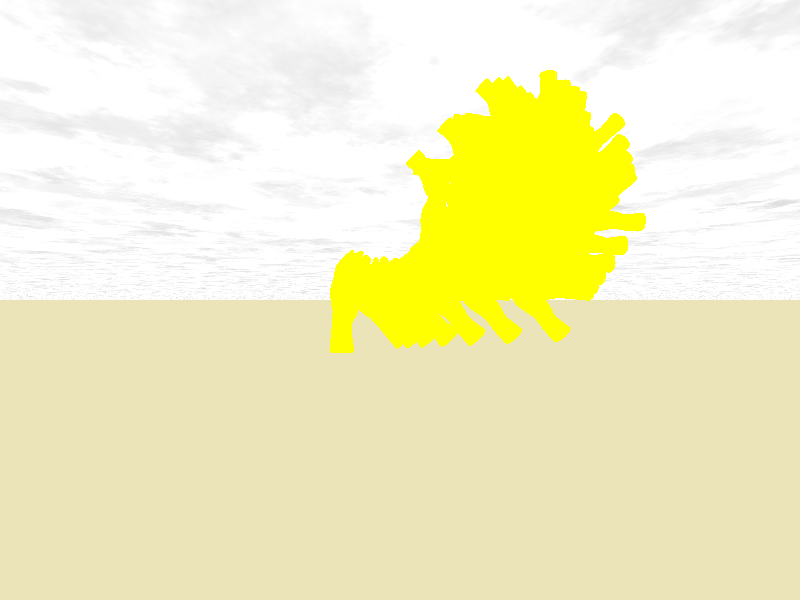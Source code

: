 #include "colors.inc"
#include "textures.inc"
#include "shapes.inc"
#include "metals.inc"

global_settings { 
    assumed_gamma 2.2
    max_trace_level 10 
/*    photons {
        count 20000
        autostop 0
        jitter .4
    }
    
    ambient_light rgb<1,1,1>
*/
}

//--------------------------------------------------------------------

// Transform 0
#declare thetaA = clock;
#declare phiA = clock / pi;
#declare radiusA = 5;// * cos(thetaA);
#declare xx = 0.0;
#declare yy = 1.0;
#declare zz = 0.0;
#declare sx = 0.7;
#declare sy = 0.7;
#declare sz = 0.7;
#declare cx0 = radiusA * cos(thetaA) * cos(phiA);
#declare cy0 = radiusA * sin(phiA);
#declare cz0 = radiusA * sin(thetaA) * cos(phiA);

#declare xx0 = sx * (1.0 + (1.0 - cos(thetaA)) * (xx * xx - 1.0));
#declare xy0 = sx * (-zz * sin(thetaA) + (1.0 - cos(thetaA)) * xx * yy);
#declare xz0 = sx * (yy * sin(thetaA) + (1.0 - cos(thetaA)) * xx * zz);
#declare yx0 = sy * (zz * sin(thetaA) + (1.0 - cos(thetaA)) * xx * yy);
#declare yy0 = sy * (1.0 + (1.0 - cos(thetaA)) * (yy * yy - 1.0));
#declare yz0 = sy * (-xx * sin(thetaA) + (1.0 - cos(thetaA)) * yy * zz);
#declare zx0 = sz * (-yy * sin(thetaA) + (1.0 - cos(thetaA)) * xx * zz);
#declare zy0 = sz * (xx * sin(thetaA) + (1.0 - cos(thetaA)) * yy * zz);
#declare zz0 = sz * (1.0 + (1.0 - cos(thetaA)) * (zz * zz - 1.0));

// Transform 1
#declare thetaB = -1.23456789 * clock + (pi/4);
#declare phiB = clock / 2.22222222222222;
#declare radiusB = 5;// * cos(thetaB);
#declare xxB = 1.0;
#declare yyB = 0.0;
#declare zzB = 0.0;
#declare sxB = 0.7;
#declare syB = 0.7;
#declare szB = 0.7;
#declare cx1 = radiusB * cos(thetaB) * cos(phiB);
#declare cy1 = radiusB * sin(phiB);
#declare cz1 = radiusB * sin(thetaB) * cos(phiB);

#declare xx1 = sxB * (1.0 + (1.0 - cos(thetaB)) * (xxB * xxB - 1.0));
#declare xy1 = sxB * (-zzB * sin(thetaB) + (1.0 - cos(thetaB)) * xxB * yyB);
#declare xz1 = sxB * (yyB * sin(thetaB) + (1.0 - cos(thetaB)) * xxB * zzB);
#declare yx1 = syB * (zzB * sin(thetaB) + (1.0 - cos(thetaB)) * xxB * yyB);
#declare yy1 = syB * (1.0 + (1.0 - cos(thetaB)) * (yyB * yyB - 1.0));
#declare yz1 = syB * (-xxB * sin(thetaB) + (1.0 - cos(thetaB)) * yyB * zzB);
#declare zx1 = szB * (-yyB * sin(thetaB) + (1.0 - cos(thetaB)) * xxB * zzB);
#declare zy1 = szB * (xxB * sin(thetaB) + (1.0 - cos(thetaB)) * yyB * zzB);
#declare zz1 = szB * (1.0 + (1.0 - cos(thetaB)) * (zzB * zzB - 1.0));


#declare lookX = (cx0 - cx1) / 2.0 + cx1;
#declare lookY = (cy0 - cy1) / 2.0 + cy1;
#declare lookZ = (cz0 - cz1) / 2.0 + cz1;

#declare camAngle = clock / 30.0;
#declare camRadius = 25;
camera {
    location <camRadius * cos(camAngle), 0, camRadius * sin(camAngle)>
    right x * 1.33
    look_at <lookX, lookY, lookZ>
//    focal_point <lookX, lookY, lookZ>
//    aperture 0.8         // a nice compromise    
//    blur_samples 20      // more samples, higher quality image
}

// sun ---------------------------------------------------------------
light_source {
    <2500,5000,-3500> 
    color White
}

// sky ---------------------------------------------------------------
plane{
    <0,1,0>, 10000 hollow  // 
    texture { 
        pigment {
            color rgb<0.2,0.5,0.8>
        }
        finish {
            ambient 1  
            diffuse 0
        }
    }
}
plane {
    <0,1,0>, 1 
    hollow  // 
    texture{
        pigment { 
            bozo turbulence 0.65
            octaves 6  omega 0.7 lambda 2 
            color_map { 
                [0.0 color rgb <0.95, 0.95, 0.95>]
                [0.1 color rgb <0.85, 0.85, 0.85>]
                [0.5 color rgbt <1, 1, 1, 1> ]
                [1.0 color rgbt <1, 1, 1, 1> ]
            }
            rotate<10,20,0>
            scale <0.3, 0.4, 0.2>*3 
        }
        finish {
            ambient 1 
            diffuse 0
        }
    }
    scale 1000
}  
// fog at the horizon     
fog {
    distance 150000
    color White
}

// ground ------------------------------------------------------------
plane {
    <0,1,0>, 0
    texture {
        pigment { 
            color rgb<.918, .89, .714>
        }
        finish {
            ambient 0.45 
            diffuse 0.55
        }
    }
    translate <0, -100, 0>
}

fog {
    distance 150
    color rgbf<1,1,1, 1.0>
    fog_type 2
    fog_offset 25
    fog_alt 1
}

#declare shape = mesh2 {
	vertex_vectors {
		764,
		<-0.681931, -93.666924, -36.876751>,
		<9.051262, -95.472275, -36.515755>,
		<11.684165, -79.269165, -33.905346>,
		<-17.010489, -94.194481, -30.773619>,
		<-19.794159, -101.163353, -28.120655>,
		<-21.947577, -91.294930, -25.751900>,
		<-14.314927, -79.883713, -32.092152>,
		<5.221259, -75.418007, -34.769375>,
		<15.058097, -64.385056, -31.052914>,
		<5.648507, -52.319221, -30.978256>,
		<-17.662273, -62.636757, -28.682489>,
		<-10.911130, -56.839039, -32.153416>,
		<-25.470062, -100.970695, -10.177586>,
		<-23.220823, -80.609612, -5.932670>,
		<-25.639267, -82.200150, -13.644619>,
		<-12.877803, -97.591095, 6.076484>,
		<-25.337412, -78.172707, -18.673685>,
		<-18.170712, -83.655411, 0.047270>,
		<-27.300234, -51.855606, -9.130635>,
		<-24.886841, -47.202961, -18.021019>,
		<-26.125216, -52.327057, -4.377383>,
		<-25.270432, -67.355820, -7.551773>,
		<-24.100237, -54.867737, -1.716051>,
		<-22.553181, -64.801125, -3.139586>,
		<-18.730629, -58.355618, 1.849472>,
		<-19.381323, -51.840961, 3.727210>,
		<-10.592688, -58.608116, 5.099562>,
		<20.485878, -94.557816, -31.679296>,
		<17.640839, -80.453331, -31.920778>,
		<27.990574, -77.882904, -19.132742>,
		<29.369389, -95.054390, -2.717210>,
		<30.169798, -89.849487, -6.953687>,
		<19.795328, -62.973980, -28.980083>,
		<24.145845, -70.472672, -26.374786>,
		<22.693556, -61.987556, -26.512035>,
		<18.779436, -48.656982, -25.517899>,
		<25.240049, -61.206249, -22.230124>,
		<-6.633689, -97.687012, 8.719715>,
		<0.340154, -97.058716, 10.180510>,
		<9.512026, -94.974831, 10.263965>,
		<3.969032, -70.000458, 6.621724>,
		<26.047850, -95.578217, 2.122762>,
		<21.438889, -91.650192, 5.808159>,
		<22.442539, -57.005478, -1.898098>,
		<10.873933, -62.822506, 5.197135>,
		<7.910815, -54.099525, 5.518285>,
		<-11.670875, -43.132641, -28.849844>,
		<3.954967, -44.856651, -31.159697>,
		<-16.799324, -43.819523, -26.052483>,
		<-6.751638, -24.366024, -30.126825>,
		<-2.805415, -37.975906, -31.100092>,
		<5.018874, -32.041965, -31.269344>,
		<-2.368081, -47.947712, -32.644077>,
		<2.194517, -29.694473, -31.475967>,
		<7.400022, -20.262388, -30.412771>,
		<-18.014317, -31.997152, -24.931263>,
		<-28.152538, -33.179604, -15.962573>,
		<-20.233885, -24.262093, -23.987112>,
		<-28.819817, -42.954628, -0.884658>,
		<-35.846901, -30.767855, -1.750304>,
		<-22.620270, -33.014935, 14.339822>,
		<-29.913788, -26.877535, 14.224865>,
		<-36.131100, -22.232693, -10.433308>,
		<-37.717087, -24.518059, -4.633982>,
		<-37.534344, -26.562771, 1.793531>,
		<-35.412640, -29.164991, 5.744503>,
		<-33.180683, -15.458234, 16.392235>,
		<-20.840778, -24.268248, 18.360374>,
		<12.943400, -48.946938, -28.578997>,
		<16.024714, -37.872227, -25.933445>,
		<24.350372, -47.908409, -19.857512>,
		<26.153423, -49.920292, -8.883394>,
		<27.468765, -37.727993, -12.459926>,
		<31.091883, -27.159958, -9.927430>,
		<27.259182, -40.310204, -6.857435>,
		<24.726351, -36.063335, 5.099419>,
		<13.752819, -9.523580, -25.276115>,
		<18.785952, -30.886568, -23.826769>,
		<23.371149, -26.105391, -21.171618>,
		<32.835281, -20.028799, 3.981142>,
		<-3.117902, -42.233208, 7.030082>,
		<-7.529831, -34.763863, 10.802417>,
		<-15.790422, -33.260132, 14.471035>,
		<-5.454665, -27.383932, 11.025715>,
		<6.879683, -37.040634, 9.396975>,
		<16.472065, -39.218563, 8.545276>,
		<8.989786, -23.655687, 10.838013>,
		<12.750942, -37.486618, 9.632238>,
		<1.749790, -31.336523, 9.079686>,
		<-2.565000, -18.485703, 7.576432>,
		<-0.322446, -25.865873, 8.696850>,
		<-0.129813, -14.782822, 5.319865>,
		<-1.987866, -7.029992, 3.840460>,
		<-8.759597, -9.163734, 14.321322>,
		<-13.207213, -27.754187, 16.003584>,
		<-16.561766, -19.039240, 18.974094>,
		<27.576981, -21.710489, 8.970896>,
		<21.164438, -19.285713, 11.717039>,
		<-7.102438, -11.486700, -33.229301>,
		<-13.715490, -2.709743, -33.125481>,
		<-1.991998, -12.350535, -33.475643>,
		<-5.647918, 7.573020, -35.880753>,
		<-8.548447, 4.697847, -36.061573>,
		<2.174606, 11.560909, -31.557285>,
		<6.730218, 6.394910, -27.916502>,
		<9.572396, -3.069219, -29.797750>,
		<-29.687004, -2.378058, -24.763767>,
		<-26.986662, 6.872112, -28.714064>,
		<-31.849173, 4.943510, -24.406017>,
		<-32.827496, 15.889949, -21.119379>,
		<-31.202011, 16.117798, -7.864319>,
		<-9.033505, 4.955093, 5.510196>,
		<-11.864918, 13.987808, 1.429632>,
		<-4.997416, 13.756169, -4.838748>,
		<-3.307230, 9.330130, -3.268826>,
		<-22.888885, 18.639259, -34.317646>,
		<-21.855915, 22.923141, -35.136063>,
		<-26.888790, 28.924618, -30.444653>,
		<-29.898380, 16.886837, -28.684835>,
		<-8.446506, 17.424721, -36.500042>,
		<-2.658169, 19.604702, -34.355885>,
		<-32.642426, 23.829422, -16.324337>,
		<-32.125523, 26.758812, -20.719736>,
		<-32.421577, 18.109198, -16.264492>,
		<-30.857754, 19.567547, -10.860487>,
		<-12.552167, 21.386217, -6.669015>,
		<-22.427382, 24.076485, -7.651095>,
		<-17.908310, 25.351446, -7.837237>,
		<10.306320, 16.342934, -26.185301>,
		<-18.352282, 20.949480, -1.080997>,
		<-11.094355, 21.731342, -7.018826>,
		<-10.638045, 26.700714, -5.559947>,
		<2.002991, 22.005281, -4.372218>,
		<-2.330611, 22.883152, -5.280151>,
		<-38.733795, -0.368593, -9.007550>,
		<-36.258045, 7.291368, -12.136470>,
		<-36.293465, 9.469849, -7.687645>,
		<-42.963543, 10.878768, 1.185948>,
		<-40.648483, -1.235070, -5.070943>,
		<-44.365158, -0.402207, 6.103774>,
		<-44.370419, 2.359826, 11.022047>,
		<-43.398441, 4.475945, 12.853913>,
		<-39.139027, 4.550694, 17.420366>,
		<-44.808266, 6.171111, 5.465080>,
		<-33.077034, 10.907727, 19.766434>,
		<-13.949284, -0.485376, 17.690382>,
		<-27.184311, -17.699392, 19.331932>,
		<-29.558601, 1.318648, 21.927294>,
		<-17.365612, 6.405922, 18.586332>,
		<-19.427612, 10.443079, 17.652805>,
		<-24.819336, 4.490880, 22.137135>,
		<-22.511610, 5.356184, 21.833355>,
		<-27.373110, 22.247171, -6.841674>,
		<-42.279930, 21.138437, 4.947189>,
		<-32.788631, 22.546791, -0.290543>,
		<-29.593922, 28.634836, 1.520763>,
		<-18.587074, 18.000093, 6.339320>,
		<-18.000946, 15.026093, 11.704995>,
		<-43.516846, 22.379263, 8.594961>,
		<-36.372467, 21.309900, 19.148312>,
		<-33.091457, 22.868444, 20.195681>,
		<-29.947060, 12.592620, 19.623610>,
		<-27.045158, 15.561853, 17.726639>,
		<-28.136456, 23.005524, 18.800266>,
		<-30.210546, 32.325954, 21.476330>,
		<17.336412, 2.715345, -24.366615>,
		<29.032749, -3.214683, -17.389805>,
		<23.185152, -1.433727, -21.879107>,
		<22.454670, 7.359263, -21.453077>,
		<26.746567, 4.674403, -16.709492>,
		<35.177761, -14.683160, -5.830195>,
		<33.931446, 2.011016, -13.214812>,
		<34.999073, -18.101830, -2.795260>,
		<36.418140, 3.540382, -9.241699>,
		<19.413233, 18.008570, -21.799185>,
		<21.414938, 30.682882, -17.429417>,
		<24.465363, 14.371879, -19.401724>,
		<30.985184, 14.964104, -12.946299>,
		<23.970211, 25.279459, -16.518656>,
		<36.003929, 19.884933, -8.859388>,
		<38.469254, 26.066626, -4.471290>,
		<13.042433, -10.636273, 9.537040>,
		<18.283287, -3.885028, 9.033160>,
		<8.974716, 13.636254, -0.361325>,
		<34.395779, 2.789776, 7.559492>,
		<31.113213, 5.915192, 9.240603>,
		<1.711096, 13.672764, -4.577474>,
		<6.890675, 3.999913, -0.307045>,
		<-0.142721, 30.561531, -5.241227>,
		<13.998867, 25.674711, 2.772811>,
		<21.210495, 9.501785, 6.165405>,
		<30.272413, 18.933321, 10.104658>,
		<-16.642094, 30.182785, -34.282528>,
		<-14.784440, 43.133854, -28.888134>,
		<-30.635712, 36.387726, -21.553534>,
		<-7.835602, 37.690807, -25.115562>,
		<-9.154329, 42.133755, -21.667831>,
		<-24.372192, 57.875607, -27.008615>,
		<-13.526280, 59.493912, -25.472923>,
		<-11.735234, 43.225163, -26.658699>,
		<-9.781671, 44.730457, -20.246464>,
		<-8.491445, 49.327606, -15.688709>,
		<-10.914984, 55.164978, -22.531223>,
		<-10.097018, 52.900906, -17.805861>,
		<-28.184465, 31.704199, -12.757589>,
		<-19.375168, 29.462246, -7.691845>,
		<-15.588581, 39.921673, -7.112701>,
		<-28.932720, 48.239738, -14.120531>,
		<-24.517637, 46.886612, -10.591212>,
		<-27.289564, 61.966080, -23.649467>,
		<-30.113415, 58.851734, -16.721592>,
		<-19.882462, 51.338371, -8.597116>,
		<-15.471210, 48.300175, -8.755852>,
		<-10.720908, 54.791298, -10.738578>,
		<8.107871, 36.534870, -24.130953>,
		<13.204758, 27.686581, -21.506311>,
		<11.173169, 37.850399, -16.249884>,
		<7.972102, 28.454889, -0.279287>,
		<-6.828952, 38.703129, -5.850428>,
		<2.820639, 33.137180, -3.647448>,
		<3.622005, 41.577518, -26.459972>,
		<0.975189, 51.870125, -25.244001>,
		<5.337529, 53.380005, -24.326180>,
		<-5.209273, 45.058613, -23.469292>,
		<-0.187897, 63.261181, -20.840885>,
		<10.371343, 42.405975, -21.131069>,
		<8.082629, 51.041542, -23.516043>,
		<11.755392, 50.727356, -16.462709>,
		<11.710708, 48.018986, -11.765123>,
		<-6.529823, 47.508324, -10.346644>,
		<-11.643982, 43.514980, -7.784684>,
		<-0.779080, 43.245335, -4.517178>,
		<0.958229, 39.915352, -3.770067>,
		<-6.498053, 59.091091, -13.591797>,
		<-8.018278, 51.244312, -13.981594>,
		<-5.277284, 56.543434, -4.041561>,
		<3.247874, 46.398117, -5.617570>,
		<9.965639, 52.137985, -5.188783>,
		<6.536119, 46.887428, -5.531736>,
		<-31.179945, 36.046196, 2.090751>,
		<-40.705967, 38.153496, 6.113216>,
		<-41.999886, 37.927666, 8.685283>,
		<-34.395702, 33.223328, 1.607394>,
		<-38.121811, 37.393456, 3.501989>,
		<-25.379543, 34.525078, 9.999204>,
		<-27.375624, 31.984917, 19.275230>,
		<-23.907486, 41.712349, 14.906268>,
		<-25.634531, 33.448437, 15.198683>,
		<-28.739573, 44.543179, 4.234377>,
		<-27.060429, 63.877674, -10.776572>,
		<-30.104765, 51.536655, 5.606124>,
		<-34.139450, 61.104057, 15.070271>,
		<-31.641392, 59.321095, 12.936461>,
		<-24.710669, 45.455948, 9.366453>,
		<-24.142015, 47.945789, 15.758754>,
		<-41.469608, 36.105854, 16.718317>,
		<-33.559093, 47.264069, 23.944073>,
		<-36.066090, 47.555893, 21.715637>,
		<-33.321892, 33.742439, 22.232908>,
		<-29.987440, 43.101414, 23.733379>,
		<-25.603645, 42.273705, 20.155346>,
		<-38.556820, 50.304829, 11.714802>,
		<-38.984451, 59.716530, 13.138260>,
		<-39.827972, 59.123188, 15.775776>,
		<-39.398281, 56.697384, 19.290508>,
		<-33.818275, 59.252365, 21.314716>,
		<-27.729937, 54.857582, 18.795248>,
		<-28.493793, 51.017857, 22.398069>,
		<-32.013237, 54.797676, 23.621708>,
		<-14.951054, 65.170151, -24.443073>,
		<-29.063774, 68.403221, -17.802279>,
		<-1.897645, 58.684975, -21.811769>,
		<-21.604633, 69.214287, -23.931702>,
		<-20.471258, 81.518364, -14.528858>,
		<-13.007865, 78.363914, -10.519480>,
		<-11.748792, 71.341881, -15.479926>,
		<-13.256212, 85.852623, -3.407047>,
		<-15.373354, 89.259796, -5.472115>,
		<3.512638, 61.648201, -21.538664>,
		<6.891975, 69.997971, -16.932558>,
		<-4.240996, 74.632500, -8.771614>,
		<-5.067386, 64.351181, -4.371863>,
		<-6.847864, 67.991592, -3.386670>,
		<6.023146, 64.028931, 0.251027>,
		<2.685446, 63.241798, -0.232801>,
		<4.703548, 55.119350, -0.945100>,
		<1.549109, 70.785751, -17.296785>,
		<-1.130901, 72.541786, -14.876242>,
		<9.033555, 74.704330, -9.842542>,
		<0.988123, 85.809967, -0.715067>,
		<-28.843229, 69.551521, -9.552417>,
		<-28.711870, 62.678883, -12.643729>,
		<-23.388548, 63.412003, -8.799410>,
		<-25.962006, 89.552498, -5.871264>,
		<-26.738575, 69.286377, -6.068642>,
		<-21.077602, 71.235565, -2.058235>,
		<-27.973852, 91.720825, -1.638466>,
		<-23.946234, 78.697533, -0.145344>,
		<-19.303604, 78.059235, 0.868457>,
		<-28.460085, 89.640457, 4.663679>,
		<-13.661083, 81.327248, -0.291534>,
		<-2.757075, 72.541519, 7.898310>,
		<3.206076, 70.572708, 7.831597>,
		<-16.534039, 88.466736, 8.392718>,
		<-3.726789, 78.451630, 12.603612>,
		<-1.482871, 76.952248, 12.092809>,
		<-23.125496, 94.166733, -0.676506>,
		<-27.588940, 97.068527, 5.642756>,
		<-22.472063, 99.369629, 4.469778>,
		<-18.562983, 98.809868, 6.840431>,
		<-24.014400, 98.542908, 10.578153>,
		<-21.511740, 98.791222, 10.781200>,
		<-2.852064, 89.531456, 5.696936>,
		<1.079750, 91.785881, 8.968516>,
		<-9.612962, 88.219734, 16.442226>,
		<-5.674180, 93.157440, 16.586672>,
		<-8.681497, 92.800179, 26.633541>,
		<-9.117539, 94.134102, 22.320305>,
		<16.825794, 33.995998, -17.907463>,
		<25.058336, 33.537437, -14.331028>,
		<19.797871, 46.956154, -14.939998>,
		<9.232728, 43.467442, -0.704887>,
		<18.785967, 38.134037, 3.127588>,
		<28.658905, 28.481997, -9.007550>,
		<26.821575, 26.499577, -10.747890>,
		<25.256468, 31.590525, -9.274323>,
		<24.132061, 34.117203, -2.687142>,
		<25.402117, 33.549976, -2.001158>,
		<26.305298, 38.813995, -8.366144>,
		<31.078125, 36.067265, -5.345185>,
		<8.706785, 36.721725, 1.980822>,
		<26.253490, 30.100502, 8.110219>,
		<19.642282, 31.135256, 7.208646>,
		<27.912600, 34.602997, 10.622286>,
		<24.985453, 34.120586, 7.298404>,
		<23.806112, 42.458992, -14.223043>,
		<18.273363, 55.950020, -10.749807>,
		<23.848736, 50.202576, -12.741771>,
		<26.006523, 42.917618, -10.627124>,
		<33.629005, 44.969894, 0.150520>,
		<27.799368, 45.463634, -4.109820>,
		<8.818966, 45.168064, -2.314768>,
		<14.036733, 44.987968, 5.722162>,
		<15.591393, 47.976784, 7.586341>,
		<20.016682, 42.483822, 6.203611>,
		<25.280628, 46.801041, 4.919800>,
		<21.385799, 52.025379, 9.474533>,
		<16.305515, 55.460945, 8.820707>,
		<20.526558, 54.491955, 10.638910>,
		<38.443844, 38.280891, -2.494036>,
		<39.241169, 20.899872, 0.093111>,
		<40.980228, 34.797344, 8.141112>,
		<34.871212, 36.901779, -5.292898>,
		<42.243526, 41.549774, 6.465093>,
		<33.360237, 29.965462, 11.200928>,
		<38.064465, 23.662966, 5.623730>,
		<37.824936, 50.944130, 7.403698>,
		<40.517159, 46.991837, 6.159295>,
		<36.809910, 58.736282, 16.252821>,
		<39.025398, 57.796265, 15.726832>,
		<41.335339, 48.413017, 21.724924>,
		<41.827450, 55.873699, 18.362679>,
		<28.224640, 40.836643, 11.043927>,
		<28.414417, 44.586998, 12.477080>,
		<34.702232, 47.799057, 21.598125>,
		<31.152000, 50.007389, 19.752054>,
		<31.047411, 42.920048, 17.431841>,
		<31.299248, 49.072018, 8.992025>,
		<34.736263, 53.715237, 11.146106>,
		<30.252777, 51.969273, 15.921217>,
		<29.952002, 56.540379, 27.334942>,
		<29.689756, 61.218063, 28.603956>,
		<31.315845, 59.382881, 31.786921>,
		<41.311832, 57.279667, 28.917643>,
		<35.072212, 55.227200, 31.926682>,
		<21.701309, 59.410271, -9.062968>,
		<11.493361, 71.225136, -5.340088>,
		<22.573198, 69.647621, 2.463131>,
		<14.460142, 68.490051, 5.264287>,
		<8.736727, 81.715759, 5.836738>,
		<7.898680, 84.602524, 4.571290>,
		<15.577086, 81.096153, 18.562914>,
		<8.398754, 77.853844, 8.618170>,
		<6.393577, 83.627625, -0.734929>,
		<18.175077, 78.216232, 13.205308>,
		<28.924496, 61.285629, 0.949148>,
		<26.757332, 55.008518, 9.490015>,
		<25.951641, 73.154716, 10.870358>,
		<25.807451, 66.279343, 18.587093>,
		<26.367968, 69.891312, 19.564672>,
		<27.460747, 71.102036, 13.537545>,
		<36.297089, 62.950180, 24.225254>,
		<39.636600, 60.805351, 25.145069>,
		<36.105198, 66.228447, 28.484501>,
		<12.720895, 66.318764, 15.069292>,
		<12.302128, 71.054314, 18.458641>,
		<10.750392, 76.741806, 21.658316>,
		<12.403775, 73.518135, 15.079471>,
		<5.235534, 86.776962, 19.748444>,
		<-0.317026, 84.711037, 26.256165>,
		<8.782487, 82.142838, 29.406546>,
		<-8.390487, 88.335648, 26.365633>,
		<-6.015053, 83.552200, 23.890806>,
		<-4.219958, 92.743324, 29.474321>,
		<-1.854438, 96.231903, 27.265579>,
		<-4.448095, 96.940292, 22.633200>,
		<1.135798, 92.463402, 28.510605>,
		<1.320128, 88.341087, 28.216263>,
		<15.926094, 68.149124, 20.682440>,
		<16.989353, 63.634430, 18.093838>,
		<24.255550, 76.569801, 27.087275>,
		<17.578215, 73.572693, 33.582813>,
		<15.811049, 78.845390, 38.459995>,
		<33.569878, 63.582504, 33.432278>,
		<22.675381, 80.604492, 20.638609>,
		<19.813717, 82.314125, 27.440527>,
		<24.763475, 78.383606, 22.631084>,
		<10.588716, 80.566383, 37.138100>,
		<14.192981, 86.974411, 31.481810>,
		<21.241135, 80.488831, 32.950321>,
		<-9.944894, -70.645042, -33.654228>,
		<-8.414283, -98.416290, -35.176105>,
		<-2.968982, -64.191589, -34.230961>,
		<-11.706004, -101.363464, -33.559624>,
		<-24.315557, -101.143440, -21.704203>,
		<-23.669586, -77.502281, -22.719425>,
		<-6.635908, -63.257805, -34.077930>,
		<-20.676825, -44.459141, -22.775217>,
		<-23.634703, -96.835320, -4.577334>,
		<-17.955713, -97.804672, 2.511621>,
		<-21.688282, -85.234016, -3.395462>,
		<-13.268372, -89.912834, 4.531079>,
		<-24.846775, -80.393318, -9.651968>,
		<-13.078012, -83.764336, 3.834749>,
		<-18.335781, -67.969139, 0.419275>,
		<-12.056281, -71.114815, 3.965455>,
		<-25.786373, -60.478607, -18.490913>,
		<-4.776824, -68.962677, 6.050710>,
		<-24.810778, -47.807419, 1.917499>,
		<-15.547862, -49.863029, 5.872042>,
		<24.847818, -93.256409, -28.153456>,
		<28.462387, -95.797615, -23.369612>,
		<26.668116, -83.361008, -24.561216>,
		<31.421545, -91.790558, -13.545534>,
		<31.091429, -95.904877, -7.677204>,
		<24.587017, -85.702057, 1.473314>,
		<30.868065, -93.661278, -18.698092>,
		<27.009745, -71.352219, -12.827757>,
		<25.200249, -70.520432, -6.681188>,
		<25.895208, -61.797089, -10.413037>,
		<7.942778, -101.372993, 10.362978>,
		<12.760496, -79.446030, 7.303831>,
		<17.042557, -76.135727, 5.022135>,
		<16.336130, -63.242714, 3.715138>,
		<-4.446337, -56.302326, 5.978187>,
		<-11.462256, -28.330238, -28.514355>,
		<-28.677519, -42.910770, -9.820468>,
		<-13.209439, -18.659372, -29.174847>,
		<3.822621, -20.875340, -31.257362>,
		<5.674070, -13.311005, -31.316896>,
		<-26.264053, -40.120716, -16.638725>,
		<-31.748484, -36.504444, -8.413030>,
		<-34.515114, -29.704193, -9.576554>,
		<-29.593616, -34.393848, 9.228664>,
		<-23.013678, -44.067432, 6.179139>,
		<-29.869547, -39.004120, 3.576028>,
		<-17.152781, -43.481342, 8.363934>,
		<-11.323356, -44.592693, 7.591214>,
		<-34.273952, -19.207954, -14.210717>,
		<25.497301, -37.125683, -16.478821>,
		<10.119837, -33.883495, -28.199099>,
		<26.336515, -45.736042, -14.056438>,
		<15.174067, -47.375183, 5.590414>,
		<17.380903, -54.183578, 3.346528>,
		<24.282459, -50.531910, -2.816051>,
		<31.380827, -29.715908, -4.703190>,
		<26.335548, -40.371754, -1.116048>,
		<22.861429, -18.694962, -21.948830>,
		<27.204214, -24.683886, -17.512007>,
		<32.889103, -18.915396, -10.056588>,
		<29.480371, -15.927214, -15.576540>,
		<30.716797, -29.827677, 0.277878>,
		<-2.048214, -35.369179, 8.859646>,
		<9.263398, -46.633511, 6.380766>,
		<21.209648, -42.934273, 4.704257>,
		<23.247803, -30.095715, 8.196206>,
		<2.888909, -22.698996, 8.286395>,
		<-9.601357, -20.268347, 15.394479>,
		<5.425700, -9.793162, 5.136830>,
		<18.212585, -12.034093, 11.364720>,
		<9.762921, -28.630619, 11.022161>,
		<28.208164, -6.312132, 10.967793>,
		<-20.239059, -11.915949, -27.231573>,
		<1.286102, -2.391933, -32.351139>,
		<5.531958, 18.851036, -31.507254>,
		<14.955196, 10.845778, -23.639690>,
		<13.829824, 19.613253, -23.741360>,
		<-23.410622, 0.104232, -29.933207>,
		<-36.287663, -9.458714, -14.682502>,
		<-32.872570, 10.818978, -23.459021>,
		<-35.059490, 11.616092, -15.993705>,
		<-32.654602, 14.408346, -5.951353>,
		<-6.633866, -4.351501, 9.071062>,
		<-4.676638, 24.988457, -33.498253>,
		<4.991964, 25.579834, -31.435982>,
		<-30.875103, 24.895990, -26.636440>,
		<-27.047539, 27.392363, -12.000299>,
		<-28.566784, 24.754951, -9.530877>,
		<-18.838018, 23.471619, -7.418579>,
		<7.524117, 25.730482, -29.181137>,
		<-21.257751, 22.055677, -1.246744>,
		<-4.815540, 16.652290, -6.383521>,
		<-40.214161, -14.703236, -0.615569>,
		<-43.449905, -0.162812, 0.911208>,
		<-35.835972, 5.953893, -16.702826>,
		<-38.099529, 13.631471, -2.122092>,
		<-40.218105, -14.966925, 5.755460>,
		<-37.672264, -13.683789, 12.096370>,
		<-41.350311, 0.822126, 14.697216>,
		<-33.352711, -5.769910, 19.007710>,
		<-40.019699, 18.627314, 16.588251>,
		<-13.702672, 7.684457, 13.405844>,
		<-22.521900, -9.623437, 21.468967>,
		<-24.674280, 20.506680, 0.238509>,
		<-38.290867, 21.045492, 1.527307>,
		<-28.266928, 21.308216, 0.215906>,
		<-15.323195, 14.923552, 9.114594>,
		<-24.579041, 28.683565, 14.752479>,
		<-24.236517, 15.068712, 13.863327>,
		<-23.335140, 21.386305, 10.752146>,
		<-22.327938, 14.942477, 11.592731>,
		<-23.415304, 18.362219, 6.291461>,
		<-43.678082, 16.349392, 10.421268>,
		<-42.540901, 36.275688, 13.055648>,
		<-38.297081, 34.968197, 20.540432>,
		<-25.354895, 10.283913, 19.112040>,
		<30.738850, -15.205827, 8.375733>,
		<36.887070, -4.585598, 0.919238>,
		<36.236446, 0.883165, 5.028030>,
		<26.922255, 20.386604, -14.854586>,
		<31.080149, 23.791906, -10.764630>,
		<37.149326, 13.718313, -8.406631>,
		<38.909721, 12.418056, -3.598764>,
		<26.226877, 0.592194, 10.724704>,
		<27.747734, 7.777250, 8.830221>,
		<36.732971, 16.202898, 6.545782>,
		<16.493788, 3.854892, 5.895873>,
		<9.396976, 19.572802, 0.688946>,
		<21.566877, 15.558278, 7.546201>,
		<22.321762, 22.375500, 7.979070>,
		<22.522264, 3.180132, 9.117234>,
		<33.610516, 17.291082, 9.305412>,
		<-24.580915, 44.374306, -28.727652>,
		<-9.305823, 29.358137, -32.140053>,
		<-20.533804, 44.847507, -29.841408>,
		<-12.178917, 34.293327, -30.627138>,
		<-8.459198, 40.724304, -22.594307>,
		<-5.467593, 34.143776, -28.253891>,
		<2.627742, 33.736862, -29.293055>,
		<-0.348686, 38.648006, -27.600744>,
		<-18.111177, 59.845329, -27.346218>,
		<-8.125802, 44.022995, -19.584408>,
		<-9.131637, 56.690170, -13.292837>,
		<-30.875450, 27.383112, -16.358351>,
		<-28.121218, 41.672115, -26.036678>,
		<-22.310881, 42.031273, -12.033499>,
		<-30.098492, 45.678242, -20.949432>,
		<-29.561745, 41.051811, -16.467142>,
		<-25.218529, 37.811543, -11.647141>,
		<-29.608568, 56.841656, -20.935532>,
		<-14.170790, 44.632122, -10.491961>,
		<-15.996997, 59.985126, -7.941372>,
		<-8.881207, 51.408882, -14.352950>,
		<10.615252, 25.416346, -24.549082>,
		<-12.616545, 36.073067, -5.921671>,
		<-4.397290, 52.499290, -20.863596>,
		<11.687356, 56.473106, -17.619019>,
		<10.771807, 43.389397, -15.212886>,
		<-2.647583, 46.503883, -7.756606>,
		<-2.075437, 51.392300, -3.754854>,
		<-8.712327, 52.832409, -13.314238>,
		<9.638252, 47.775932, -5.009012>,
		<11.066026, 52.580929, -4.099986>,
		<1.006105, 57.887341, -0.597561>,
		<-35.833046, 51.613319, 6.041429>,
		<-33.749649, 44.518208, 3.048643>,
		<-29.644873, 54.829372, 8.158907>,
		<-35.940865, 58.856834, 9.635545>,
		<-38.236153, 48.339207, 16.688803>,
		<-36.437588, 57.094616, 22.626303>,
		<-36.695526, 60.782494, 19.288084>,
		<-15.902750, 70.907639, -21.715832>,
		<-12.588836, 69.591537, -20.107216>,
		<-14.523600, 77.360497, -15.473898>,
		<-26.950235, 72.729248, -18.721756>,
		<-10.960817, 63.356457, -19.395773>,
		<-13.876494, 64.034859, -8.191741>,
		<-9.814257, 59.464844, -12.063973>,
		<-9.231434, 57.882858, -11.072508>,
		<-12.413649, 73.409904, -5.677604>,
		<-17.080933, 87.342110, -8.784144>,
		<11.541429, 69.600548, -12.847650>,
		<-2.415460, 64.295296, -2.083805>,
		<-7.107182, 63.436386, -9.751740>,
		<-6.698452, 75.116554, 5.691323>,
		<3.040215, 80.168152, -7.410064>,
		<-2.268723, 81.784271, -3.826535>,
		<-7.424742, 75.636955, 0.392555>,
		<-5.151761, 84.035080, 2.207601>,
		<4.081425, 88.298851, 3.938871>,
		<-18.523527, 64.077797, -7.307158>,
		<-15.829169, 77.871460, 0.143044>,
		<-24.132763, 71.278191, -22.195650>,
		<-28.892981, 79.196152, -7.162755>,
		<-27.307009, 78.652802, -2.730718>,
		<-28.962706, 90.100739, 0.047207>,
		<-19.212629, 87.016243, 8.859573>,
		<-24.448904, 86.593864, 7.918484>,
		<-22.129620, 90.615906, -6.610056>,
		<-14.113820, 87.258820, 3.834115>,
		<-24.208027, 90.375420, 9.853642>,
		<-27.175766, 94.141632, 8.545732>,
		<-20.385902, 92.299026, 11.154658>,
		<-17.345285, 95.196663, 10.097816>,
		<-22.659681, 100.555229, 7.806353>,
		<-17.568676, 93.937225, 1.017686>,
		<-16.530138, 95.822998, 8.240489>,
		<-7.339013, 90.648026, 13.376478>,
		<-2.305941, 92.490761, 11.025466>,
		<4.299600, 90.950729, 12.078061>,
		<-7.494747, 82.722313, 6.831951>,
		<-9.313693, 84.559700, 18.767038>,
		<-10.253448, 91.315002, 23.224482>,
		<-5.554193, 96.864182, 25.716053>,
		<25.624519, 27.074083, -12.521962>,
		<11.132648, 41.986961, -13.731093>,
		<12.476664, 37.086826, 3.641013>,
		<4.070105, 43.616779, -2.337074>,
		<12.649550, 41.070854, 1.810150>,
		<33.243031, 32.982727, -7.414886>,
		<22.591042, 36.246132, 1.696715>,
		<22.170834, 32.802662, 6.699034>,
		<30.616728, 37.781757, 12.444943>,
		<27.754827, 42.474133, 6.558702>,
		<20.654627, 41.901741, -15.966747>,
		<27.857399, 51.174671, -8.593842>,
		<17.111736, 48.878410, -13.610137>,
		<12.868506, 53.739220, -7.034734>,
		<20.178045, 63.307995, -6.081126>,
		<27.235481, 60.511143, -4.496152>,
		<28.529524, 42.213760, 1.341232>,
		<12.139255, 52.119640, 5.509279>,
		<12.104825, 64.510941, 9.461948>,
		<11.917546, 58.195889, 4.334216>,
		<25.169895, 52.153599, 8.275852>,
		<23.318794, 56.908825, 13.640291>,
		<41.143089, 38.187866, 1.497921>,
		<35.018143, 22.469969, 7.441236>,
		<39.228680, 34.154789, 10.891126>,
		<34.883991, 35.488949, 12.973205>,
		<37.247356, 41.749496, 18.749786>,
		<36.314491, 42.331573, -1.314133>,
		<42.618530, 50.424034, 19.002310>,
		<31.331839, 25.560793, 8.889497>,
		<38.019108, 46.318176, 21.647774>,
		<30.061405, 55.474442, 20.915430>,
		<31.116180, 61.741329, 25.166023>,
		<38.510902, 54.055111, 30.286053>,
		<38.423416, 61.372299, 33.417168>,
		<12.478993, 56.167126, -3.350098>,
		<24.761196, 61.667496, -6.502501>,
		<18.950348, 70.018639, 3.043677>,
		<13.114864, 64.344261, 3.228785>,
		<7.567563, 72.561890, 8.097341>,
		<10.744478, 67.958519, -1.156145>,
		<21.671989, 77.662628, 12.779414>,
		<28.344250, 61.626194, 8.876194>,
		<23.734289, 61.513161, 17.153189>,
		<34.282501, 66.187744, 29.995163>,
		<38.634937, 64.782898, 31.153391>,
		<2.951937, 77.262558, 13.163017>,
		<6.105533, 77.961769, 12.609735>,
		<13.053018, 71.891998, 25.901985>,
		<6.282156, 88.475739, 14.602460>,
		<3.998578, 82.885452, 19.943941>,
		<19.236807, 81.796654, 19.492359>,
		<-2.987836, 82.617279, 23.969572>,
		<-3.053095, 86.975815, 28.285534>,
		<11.005576, 86.749901, 33.172802>,
		<8.922888, 77.123474, 30.906015>,
		<0.316356, 93.285408, 17.438183>,
		<0.618306, 94.948395, 25.550243>,
		<4.087695, 90.437256, 20.003662>,
		<21.618639, 66.691689, 21.986284>,
		<17.639729, 70.482231, 27.155169>,
		<20.002684, 80.050873, 36.664925>,
		<12.586704, 74.727715, 34.556358>,
		<22.298615, 71.034218, 27.525137>,
		<16.781292, 83.423782, 25.510555>,
		<8.590221, 82.884300, 34.743122>,
		<12.448194, 85.129433, 37.775639>,
		<16.848845, 82.473198, 38.827248>,
		<16.917391, 86.715454, 35.234272>,
		<14.379610, 87.258110, 35.699665>,
		<3.677202, -95.237938, -37.212002>,
		<-22.639700, -63.389210, -24.054621>,
		<-25.755819, -101.195732, -15.164481>,
		<-19.157755, -101.379997, 0.851774>,
		<-27.373642, -49.220642, -12.032142>,
		<-4.693384, -82.097610, 6.952130>,
		<23.827745, -101.265923, -27.988775>,
		<27.303169, -84.881416, -2.878629>,
		<26.346428, -63.939030, -18.252567>,
		<18.040936, -95.890198, 8.252180>,
		<22.049955, -74.275955, 0.410738>,
		<20.938246, -67.516212, 0.067662>,
		<-28.323748, -22.917332, -18.280497>,
		<-28.653154, -44.694798, -5.569407>,
		<13.374137, -20.800947, -25.875244>,
		<-15.453241, 14.932363, -36.608280>,
		<-18.361197, 23.288902, -36.289211>,
		<-14.935652, -14.522571, 18.996452>,
		<-32.866859, 18.760740, -1.730445>,
		<-29.420889, 17.975031, -3.346823>,
		<-25.585638, 21.424683, 2.039131>,
		<-25.469065, 26.992754, 3.650378>,
		<-23.366072, 25.759642, 7.045947>,
		<-27.181801, 35.474781, 5.093345>,
		<38.644657, 19.569515, 3.032937>,
		<-0.076563, -5.969409, 2.125841>,
		<-0.200067, 2.940121, -1.437865>,
		<27.086082, 20.752590, 9.833356>,
		<-29.610617, 67.279289, -16.067093>,
		<-9.068470, 55.821053, -10.282063>,
		<12.459849, 61.705986, -11.116676>,
		<10.913349, 55.761478, -6.479780>,
		<-6.683842, 43.508129, -6.477663>,
		<-10.546989, 47.402351, -11.901917>,
		<10.957173, 54.566223, -5.675634>,
		<-25.674974, 51.699421, 14.947938>,
		<-3.911940, 65.674751, -15.488144>,
		<-6.677670, 68.424088, -8.029051>,
		<-10.752544, 67.126038, -11.034301>,
		<10.300342, 67.161011, -16.320799>,
		<11.315759, 56.208549, -9.283455>,
		<9.366878, 63.840878, -1.727901>,
		<-7.296369, 79.950851, 9.385568>,
		<13.258471, 47.644497, -11.569867>,
		<26.082657, 41.130657, -1.158323>,
		<26.674034, 41.137936, 0.957775>,
		<24.860756, 36.619568, 2.223039>,
		<29.518269, 55.155258, -0.785681>,
		<10.353727, 51.580158, 1.317106>,
		<26.004206, 40.911003, 2.831185>,
		<32.296143, 55.308002, 30.431318>,
		<16.490946, 62.134396, -5.180100>,
		<11.384746, 81.433472, 24.399345>,
		<14.584146, -96.431656, -34.887444>,
		<-8.679236, -101.372314, 8.201640>,
		<3.063672, -101.384529, -36.994839>,
		<16.993517, -101.384003, -33.042030>,
		<30.134281, -101.346794, -16.659859>,
		<19.806999, -101.371506, 6.433071>,
		<28.344351, -101.376549, -2.785528>
	}
	normal_vectors
	{
		764,
		<0.033490, 0.054616, -0.997946>,
		<0.116442, 0.099841, -0.988166>,
		<0.163957, 0.133417, -0.977404>,
		<-0.793627, 0.002741, -0.608399>,
		<-0.887711, 0.003830, -0.460386>,
		<-0.780027, 0.058377, -0.623017>,
		<0.276283, 0.116142, -0.954033>,
		<0.280935, 0.148072, -0.948235>,
		<-0.857677, -0.012979, 0.514025>,
		<-0.753182, 0.094531, 0.650984>,
		<-0.836118, 0.004823, 0.548528>,
		<-0.483130, 0.135228, 0.865043>,
		<-0.660316, 0.008966, 0.750934>,
		<-0.483010, 0.054457, 0.873920>,
		<-0.805553, -0.456866, -0.377304>,
		<-0.974602, -0.014385, -0.223483>,
		<-0.917756, 0.025347, -0.396335>,
		<-0.981792, -0.059530, -0.180390>,
		<-0.868355, 0.017306, -0.495641>,
		<0.446262, 0.097328, -0.889594>,
		<0.510178, 0.147089, -0.847398>,
		<0.722640, 0.174276, -0.668894>,
		<0.761577, 0.099001, -0.640468>,
		<0.997138, 0.061889, -0.043434>,
		<0.981944, -0.005554, -0.189091>,
		<0.991670, -0.084175, 0.097494>,
		<0.241063, 0.145302, 0.959571>,
		<0.506796, 0.065388, 0.859582>,
		<0.160773, 0.069675, 0.984529>,
		<0.397118, -0.129836, 0.908537>,
		<-0.267500, -0.134741, 0.954091>,
		<-0.164515, 0.018388, 0.986203>,
		<-0.019012, -0.051880, 0.998472>,
		<-0.179223, 0.065144, -0.981649>,
		<-0.076103, 0.116485, -0.990272>,
		<-0.367189, 0.115737, -0.922918>,
		<-0.686229, 0.043770, -0.726068>,
		<-0.530784, -0.007355, -0.847475>,
		<-0.554767, 0.086807, -0.827465>,
		<-0.809670, -0.126627, -0.573063>,
		<-0.932623, -0.213315, -0.291053>,
		<-0.889433, -0.370134, -0.268159>,
		<-0.878698, -0.443729, 0.176054>,
		<-0.827896, -0.426116, 0.364710>,
		<-0.901522, -0.430229, -0.046477>,
		<-0.441971, -0.502731, 0.742916>,
		<-0.417165, -0.352567, 0.837658>,
		<-0.182809, -0.303767, 0.935044>,
		<-0.254487, -0.475984, 0.841829>,
		<-0.598593, -0.517606, 0.611368>,
		<-0.713860, -0.220764, -0.664580>,
		<-0.849294, -0.320344, -0.419617>,
		<-0.734469, -0.220666, -0.641764>,
		<-0.946696, -0.255596, -0.196057>,
		<-0.588224, -0.385928, 0.710671>,
		<-0.767638, -0.298380, 0.567187>,
		<0.011791, -0.299083, 0.954154>,
		<-0.320914, -0.264350, 0.909469>,
		<0.076121, -0.110007, 0.991012>,
		<0.954352, -0.140804, -0.263414>,
		<0.613661, -0.296471, 0.731796>,
		<0.222104, -0.264588, 0.938437>,
		<0.448608, 0.029426, -0.893244>,
		<0.479715, 0.000727, -0.877424>,
		<0.469325, -0.004599, -0.883013>,
		<0.649892, -0.107749, -0.752350>,
		<0.714931, -0.143092, -0.684396>,
		<0.632240, -0.047855, -0.773293>,
		<0.759709, -0.091610, -0.643778>,
		<0.292316, -0.307451, 0.905552>,
		<0.123995, -0.231855, 0.964815>,
		<0.030611, -0.268058, 0.962916>,
		<-0.103096, -0.082121, 0.991276>,
		<-0.234731, 0.093700, 0.967534>,
		<-0.152871, 0.022371, 0.987993>,
		<0.565023, 0.190553, 0.802769>,
		<0.572211, -0.043329, 0.818961>,
		<0.195871, 0.106502, 0.974829>,
		<0.129257, 0.301120, 0.944785>,
		<-0.255249, 0.216251, 0.942382>,
		<0.629136, 0.307877, 0.713722>,
		<0.372289, -0.025708, -0.927761>,
		<0.516313, -0.127756, -0.846817>,
		<0.481208, 0.076925, -0.873225>,
		<-0.958409, 0.272210, -0.085757>,
		<-0.950194, 0.117095, -0.288825>,
		<-0.939580, 0.339413, -0.044598>,
		<0.642418, 0.577425, 0.503864>,
		<0.504884, 0.427769, 0.749737>,
		<0.386268, 0.481432, 0.786778>,
		<-0.677547, 0.127838, -0.724284>,
		<-0.501851, 0.071565, -0.861988>,
		<-0.730194, -0.015542, -0.683063>,
		<0.323178, 0.066209, -0.944019>,
		<0.148871, 0.113083, -0.982369>,
		<0.000264, 0.150863, 0.988555>,
		<-0.363274, 0.142460, 0.920726>,
		<-0.425421, -0.024185, 0.904672>,
		<-0.794948, 0.469555, -0.384155>,
		<-0.896852, 0.431944, -0.095296>,
		<-0.934567, -0.288079, 0.208797>,
		<-0.931711, -0.147077, 0.332089>,
		<-0.982930, -0.180337, -0.036442>,
		<-0.731451, -0.036442, 0.680919>,
		<-0.956066, 0.035781, 0.290960>,
		<-0.816502, -0.015268, 0.577141>,
		<-0.202814, 0.059040, 0.977436>,
		<-0.556303, -0.055679, 0.829112>,
		<-0.270079, -0.047095, 0.961686>,
		<-0.020362, 0.129494, 0.991371>,
		<0.316205, 0.263826, 0.911269>,
		<0.782594, 0.401111, 0.476085>,
		<0.665598, 0.621081, 0.413809>,
		<0.222630, 0.216381, 0.950587>,
		<-0.619489, 0.363943, -0.695542>,
		<-0.278779, 0.553432, -0.784854>,
		<-0.608898, 0.696662, -0.379347>,
		<-0.451225, 0.240192, -0.859479>,
		<0.168979, 0.884752, 0.434350>,
		<0.047497, 0.927477, 0.370850>,
		<-0.067600, 0.971307, 0.228021>,
		<-0.982425, 0.105913, -0.153697>,
		<-0.855438, 0.168264, -0.489809>,
		<-0.995479, 0.024434, -0.091785>,
		<-0.781967, 0.184010, -0.595540>,
		<-0.378618, -0.093074, 0.920861>,
		<0.043423, -0.105396, 0.993482>,
		<0.465371, 0.200233, -0.862169>,
		<0.641555, 0.167315, -0.748607>,
		<0.440358, 0.157603, -0.883881>,
		<0.627136, 0.138043, -0.766580>,
		<0.626147, 0.118973, -0.770575>,
		<0.641124, 0.108088, -0.759787>,
		<0.990391, -0.071773, -0.118215>,
		<0.987360, -0.134901, 0.083194>,
		<0.924892, -0.086485, 0.370264>,
		<0.731352, 0.109771, 0.673109>,
		<0.802606, 0.309574, 0.509890>,
		<-0.116222, 0.188603, 0.975152>,
		<-0.417877, 0.294161, 0.859563>,
		<-0.364440, 0.277207, 0.889010>,
		<-0.511392, -0.063539, 0.856995>,
		<-0.518724, -0.026027, 0.854545>,
		<-0.448247, -0.071958, 0.891009>,
		<-0.259146, 0.161650, 0.952215>,
		<-0.464541, -0.066156, 0.883077>,
		<-0.180612, 0.029692, 0.983106>,
		<0.406986, 0.230973, -0.883750>,
		<0.801886, 0.264301, -0.535839>,
		<0.509090, 0.410516, -0.756508>,
		<-0.069624, 0.491148, -0.868289>,
		<-0.120633, 0.297985, -0.946917>,
		<0.270254, 0.344592, -0.899010>,
		<0.679249, 0.196388, -0.707144>,
		<-0.861591, -0.066120, 0.503278>,
		<-0.857920, 0.050974, 0.511249>,
		<-0.414200, -0.214080, 0.884651>,
		<-0.742199, 0.216693, -0.634180>,
		<-0.811092, 0.118366, -0.572817>,
		<-0.943220, 0.088468, -0.320171>,
		<0.661206, 0.257852, -0.704499>,
		<0.374811, 0.368232, -0.850836>,
		<0.449613, 0.122988, -0.884716>,
		<0.749611, 0.092721, -0.655352>,
		<0.661176, 0.299330, -0.687930>,
		<0.750525, 0.185386, -0.634307>,
		<-0.181164, 0.277153, -0.943592>,
		<0.293591, 0.250596, -0.922500>,
		<0.311821, 0.171117, -0.934605>,
		<-0.651549, 0.302654, -0.695618>,
		<-0.282081, 0.401271, -0.871443>,
		<0.945312, -0.031845, -0.324610>,
		<0.996385, -0.073551, -0.042501>,
		<0.992565, -0.022417, -0.119633>,
		<0.972533, -0.078773, 0.219030>,
		<0.850518, 0.236506, -0.469769>,
		<-0.745626, 0.277129, -0.606004>,
		<-0.855790, 0.231478, -0.462646>,
		<-0.669832, 0.461011, -0.582060>,
		<-0.354991, -0.340454, 0.870673>,
		<-0.636744, -0.255447, 0.727533>,
		<-0.790108, 0.195982, -0.580793>,
		<-0.937924, 0.206189, -0.278897>,
		<-0.624255, 0.309012, -0.717508>,
		<0.321875, 0.401898, -0.857248>,
		<-0.082760, 0.225386, -0.970748>,
		<0.905316, 0.171010, -0.388792>,
		<0.635385, 0.569311, -0.521701>,
		<0.871455, 0.472581, -0.131274>,
		<0.606317, 0.757100, -0.243267>,
		<-0.979927, -0.008275, 0.199184>,
		<-0.895231, 0.105961, 0.432822>,
		<-0.790091, -0.012189, 0.612869>,
		<0.361476, -0.177431, 0.915343>,
		<0.355338, -0.084952, 0.930870>,
		<-0.120735, -0.164156, 0.979018>,
		<0.683727, 0.187675, 0.705192>,
		<0.303564, 0.299259, 0.904596>,
		<-0.983436, 0.153185, -0.096888>,
		<-0.967453, 0.249039, 0.044870>,
		<-0.689059, 0.629009, -0.359924>,
		<-0.889594, 0.105221, 0.444467>,
		<-0.394741, 0.838959, 0.374604>,
		<0.792558, 0.512506, 0.330439>,
		<0.403834, 0.374827, -0.834520>,
		<-0.004283, 0.456021, -0.889959>,
		<0.350123, 0.541479, -0.764339>,
		<-0.380641, 0.493228, -0.782201>,
		<0.052098, 0.628367, -0.776171>,
		<0.922350, -0.106608, 0.371356>,
		<0.939635, 0.283570, -0.191504>,
		<0.980110, 0.196613, -0.026977>,
		<0.191370, 0.385000, -0.902858>,
		<0.588942, 0.185672, -0.786557>,
		<0.869203, 0.359378, -0.339608>,
		<0.687206, 0.318609, -0.652868>,
		<0.385035, 0.541463, -0.747372>,
		<-0.799356, 0.397384, -0.450684>,
		<-0.823617, 0.281405, -0.492408>,
		<-0.943124, 0.182906, -0.277601>,
		<0.077592, -0.304587, 0.949319>,
		<-0.166402, 0.071630, 0.983453>,
		<0.211887, -0.277669, 0.937019>,
		<-0.714759, 0.392504, -0.578844>,
		<-0.470994, 0.610822, -0.636444>,
		<-0.780214, -0.345786, 0.521247>,
		<-0.999394, 0.005642, 0.034360>,
		<-0.895921, -0.196510, 0.398384>,
		<0.880970, -0.208525, 0.424745>,
		<0.458940, -0.465409, 0.756815>,
		<-0.817989, -0.238141, 0.523624>,
		<-0.425272, -0.651292, 0.628461>,
		<-0.821755, -0.421689, 0.383272>,
		<-0.989698, 0.074971, -0.121970>,
		<-0.872592, -0.449783, 0.190468>,
		<-0.968814, 0.100169, -0.226638>,
		<0.460334, 0.744397, -0.483700>,
		<0.861020, 0.494414, 0.119159>,
		<0.666782, 0.610991, -0.426723>,
		<0.637936, -0.301043, 0.708809>,
		<0.098570, -0.146845, 0.984236>,
		<0.096985, -0.525050, 0.845528>,
		<0.329525, 0.595505, 0.732657>,
		<-0.473115, 0.360575, 0.803833>,
		<-0.428410, -0.029621, 0.903099>,
		<-0.679876, 0.170113, 0.713323>,
		<-0.224217, 0.376572, 0.898844>,
		<0.234054, 0.342391, -0.909938>,
		<0.667815, 0.277103, -0.690824>,
		<-0.294713, 0.535918, -0.791161>,
		<-0.144258, 0.535989, -0.831809>,
		<-0.061417, 0.585150, -0.808596>,
		<-0.281022, 0.076431, 0.956653>,
		<-0.633791, 0.576480, 0.515732>,
		<-0.339075, 0.485859, 0.805586>,
		<-0.527569, -0.376607, 0.761471>,
		<0.694816, -0.443628, 0.566061>,
		<0.970314, -0.077324, 0.229154>,
		<0.974074, -0.217150, 0.063444>,
		<-0.029564, -0.460015, 0.887419>,
		<-0.577516, -0.350479, 0.737319>,
		<-0.366196, -0.226081, 0.902656>,
		<-0.342538, -0.581368, 0.738024>,
		<-0.452144, -0.595584, 0.663963>,
		<-0.439233, -0.617591, 0.652423>,
		<-0.882984, -0.293277, 0.366507>,
		<-0.581448, -0.416707, 0.698766>,
		<-0.928437, -0.272456, 0.252533>,
		<-0.706716, -0.190692, 0.681314>,
		<-0.940703, 0.311488, 0.134360>,
		<0.957590, 0.030843, 0.286479>,
		<0.873926, 0.437753, -0.211248>,
		<0.765129, 0.589341, -0.259337>,
		<0.238556, 0.436176, -0.867664>,
		<-0.092795, 0.698844, -0.709229>,
		<0.448142, 0.559107, -0.697544>,
		<0.606267, -0.466606, 0.643987>,
		<0.013721, -0.698307, 0.715667>,
		<0.740637, -0.309688, 0.596280>,
		<0.938034, -0.130443, 0.321056>,
		<0.975260, 0.220905, 0.008328>,
		<0.980572, 0.133593, 0.143635>,
		<0.849852, 0.500077, -0.166357>,
		<0.571440, 0.682714, -0.455366>,
		<0.446475, 0.782894, -0.433287>,
		<0.973708, -0.083145, 0.212086>,
		<0.755401, -0.390365, 0.526293>,
		<0.513864, 0.710683, -0.480493>,
		<0.277870, 0.839204, -0.467466>,
		<-0.631164, 0.648252, -0.425912>,
		<-0.092835, 0.815867, -0.570739>,
		<-0.849803, -0.368367, 0.377016>,
		<-0.906181, -0.389198, 0.165410>,
		<-0.999956, 0.008351, -0.004235>,
		<-0.955339, 0.062649, -0.288794>,
		<-0.911007, 0.274157, -0.308065>,
		<0.267788, 0.836922, 0.477338>,
		<0.647823, 0.760874, 0.037359>,
		<0.019952, 0.969907, -0.242658>,
		<-0.406188, 0.829420, 0.383503>,
		<-0.185632, 0.156412, 0.970091>,
		<0.524965, -0.300102, 0.796461>,
		<0.715855, 0.333785, 0.613301>,
		<0.935570, -0.015573, 0.352798>,
		<0.202083, -0.747784, 0.632441>,
		<-0.411317, -0.746446, 0.523102>,
		<-0.176603, -0.883594, 0.433674>,
		<0.500857, -0.638904, 0.583904>,
		<0.190985, 0.907345, -0.374501>,
		<-0.173210, -0.528458, 0.831102>,
		<0.472818, -0.028465, 0.880700>,
		<-0.329411, 0.359518, 0.873061>,
		<0.556349, 0.814084, -0.166562>,
		<0.622753, 0.781315, -0.041550>,
		<0.849627, 0.525051, 0.049564>,
		<0.854776, 0.479966, 0.197461>,
		<0.937441, 0.001008, 0.348143>,
		<-0.923579, 0.206651, 0.322951>,
		<-0.303497, 0.447127, 0.841408>,
		<-0.572239, 0.818800, -0.045924>,
		<-0.154777, 0.014478, -0.987843>,
		<-0.325109, -0.042792, -0.944708>,
		<-0.324043, 0.052436, -0.944588>,
		<0.355057, -0.031334, -0.934319>,
		<0.203755, 0.023350, -0.978743>,
		<-0.138090, 0.092066, -0.986131>,
		<-0.578889, -0.576099, -0.577059>,
		<-0.600195, 0.005801, -0.799832>,
		<-0.333782, -0.623364, -0.707111>,
		<-0.483191, 0.042106, -0.874502>,
		<-0.615347, 0.090594, -0.783033>,
		<-0.401551, 0.129625, -0.906617>,
		<0.233762, 0.117501, -0.965168>,
		<-0.925860, -0.283202, 0.250157>,
		<-0.998396, -0.025140, 0.050726>,
		<-0.843637, -0.535067, -0.044502>,
		<-0.949820, -0.027488, 0.311586>,
		<-0.668494, 0.051195, 0.741954>,
		<-0.898539, -0.103967, 0.426402>,
		<-0.758345, -0.125928, 0.639573>,
		<-0.980419, -0.126056, 0.151288>,
		<-0.901500, -0.253821, 0.350531>,
		<-0.774528, -0.276828, 0.568747>,
		<-0.385888, -0.022030, 0.922282>,
		<-0.547587, -0.217559, 0.807971>,
		<-0.598078, -0.060307, 0.799165>,
		<-0.707989, -0.415428, 0.571114>,
		<0.563133, -0.027470, -0.825909>,
		<0.692828, 0.026671, -0.720610>,
		<0.874116, 0.095409, -0.476255>,
		<0.850275, -0.095190, -0.517659>,
		<0.966199, -0.006443, -0.257719>,
		<0.971832, 0.147873, -0.183509>,
		<0.993247, 0.115975, -0.003106>,
		<0.985636, -0.091057, 0.142230>,
		<0.885031, 0.056678, 0.462069>,
		<0.946165, 0.184265, 0.266118>,
		<0.854443, 0.215894, 0.472564>,
		<0.756422, 0.185326, 0.627280>,
		<0.981989, 0.155253, 0.107674>,
		<0.351604, 0.147242, -0.924497>,
		<0.576919, 0.192727, -0.793739>,
		<0.918467, 0.114453, -0.378575>,
		<0.984872, 0.014015, 0.172713>,
		<0.900683, 0.104187, 0.421799>,
		<0.907107, -0.141158, 0.396523>,
		<-0.318478, 0.103230, 0.942293>,
		<-0.266477, 0.101642, 0.958467>,
		<-0.129965, 0.039532, 0.990730>,
		<0.085653, -0.526297, 0.845976>,
		<0.104060, 0.083360, 0.991071>,
		<-0.010387, 0.110026, 0.993874>,
		<-0.481586, 0.050008, 0.874971>,
		<0.721733, -0.034802, 0.691296>,
		<0.601795, 0.143062, 0.785733>,
		<0.406137, 0.017795, 0.913639>,
		<0.526980, 0.154718, 0.835676>,
		<0.745638, 0.091464, 0.660044>,
		<0.741674, 0.205630, 0.638464>,
		<0.735738, -0.099226, 0.669958>,
		<0.110223, -0.093252, 0.989523>,
		<-0.364084, -0.031822, -0.930822>,
		<0.320766, 0.038497, -0.946376>,
		<0.212727, 0.000693, -0.977112>,
		<-0.089554, -0.010669, -0.995925>,
		<-0.172450, -0.154767, -0.972784>,
		<-0.569008, -0.121600, -0.813292>,
		<-0.389694, -0.197713, -0.899471>,
		<0.113573, -0.053934, -0.992065>,
		<0.388843, -0.030107, -0.920812>,
		<-0.485821, -0.261442, -0.834042>,
		<-0.593748, -0.227096, -0.771940>,
		<-0.634588, -0.225670, -0.739169>,
		<-0.961904, -0.273303, 0.006747>,
		<-0.727411, -0.528280, 0.437942>,
		<-0.097396, -0.477726, 0.873093>,
		<0.120358, -0.431133, 0.894225>,
		<-0.897559, -0.184330, -0.400514>,
		<-0.969359, -0.205224, -0.135008>,
		<-0.861347, -0.106873, -0.496647>,
		<-0.947086, -0.314838, 0.062499>,
		<-0.616894, -0.265254, 0.741001>,
		<0.570990, 0.042260, -0.819869>,
		<0.830174, 0.115504, -0.545408>,
		<0.780607, -0.084484, -0.619286>,
		<0.966081, -0.254826, 0.041861>,
		<0.936122, -0.256629, -0.240452>,
		<0.940630, -0.339420, -0.002998>,
		<0.874852, -0.352254, 0.332493>,
		<0.888318, -0.354960, 0.291367>,
		<0.649063, -0.351096, 0.674870>,
		<0.872477, -0.153773, -0.463830>,
		<0.750894, -0.079153, -0.655663>,
		<0.955606, -0.164942, -0.244155>,
		<0.973927, -0.226689, 0.008813>,
		<0.846874, -0.258046, 0.464991>,
		<0.476313, -0.242968, 0.845040>,
		<0.364887, -0.251359, 0.896480>,
		<0.064842, -0.215348, 0.974382>,
		<0.086756, -0.327229, 0.940954>,
		<-0.089667, -0.194704, 0.976755>,
		<0.074951, -0.110650, 0.991029>,
		<0.347338, -0.263047, 0.900090>,
		<0.371086, -0.236828, 0.897891>,
		<0.582232, -0.073342, 0.809708>,
		<0.438020, -0.042421, 0.897964>,
		<0.235591, -0.176019, 0.955780>,
		<-0.337204, 0.341977, 0.877123>,
		<0.083255, -0.055925, 0.994958>,
		<-0.159679, 0.118480, 0.980033>,
		<0.348568, -0.033682, 0.936678>,
		<-0.495900, -0.214226, -0.841541>,
		<-0.395852, -0.246748, -0.884543>,
		<0.134457, -0.124745, -0.983036>,
		<-0.201807, -0.205760, -0.957568>,
		<-0.000246, -0.106179, -0.994347>,
		<0.370921, 0.074868, -0.925641>,
		<-0.551792, -0.171143, -0.816232>,
		<-0.486317, -0.134652, -0.863345>,
		<-0.257091, -0.127958, -0.957878>,
		<0.465872, 0.069843, -0.882091>,
		<0.529218, -0.032287, -0.847872>,
		<0.662702, -0.037995, -0.747918>,
		<0.365637, 0.112448, -0.923940>,
		<0.432583, 0.098282, -0.896221>,
		<-0.757379, -0.123584, -0.641174>,
		<-0.857553, 0.195634, -0.475742>,
		<-0.923786, 0.047382, -0.379967>,
		<-0.984010, 0.120540, -0.131129>,
		<-0.977541, 0.174823, 0.117688>,
		<-0.835265, 0.542630, 0.088800>,
		<-0.893805, 0.289884, 0.342169>,
		<-0.166875, 0.127189, -0.977740>,
		<0.225944, 0.353405, -0.907774>,
		<0.259591, 0.537655, -0.802209>,
		<0.180050, 0.375962, -0.908974>,
		<0.556785, -0.066502, -0.827990>,
		<0.409059, 0.203589, -0.889507>,
		<-0.907600, 0.103271, -0.406937>,
		<-0.980680, 0.118380, -0.155735>,
		<-0.986437, 0.164062, -0.005040>,
		<-0.951099, 0.189560, 0.243880>,
		<-0.587967, 0.544096, 0.598544>,
		<-0.844188, 0.295599, 0.447176>,
		<-0.420475, 0.394465, 0.817067>,
		<-0.592173, 0.670772, 0.446538>,
		<0.049907, 0.706059, 0.706392>,
		<0.319132, 0.704756, 0.633620>,
		<-0.010198, 0.189045, 0.981915>,
		<-0.267848, 0.000036, 0.963461>,
		<-0.061846, 0.849575, 0.523830>,
		<-0.392254, -0.013349, 0.919760>,
		<-0.196620, -0.125287, 0.972442>,
		<0.462337, 0.800927, 0.380474>,
		<-0.105004, -0.015210, 0.994355>,
		<-0.190182, 0.070325, 0.979227>,
		<-0.277271, -0.035845, 0.960123>,
		<-0.947448, -0.068101, -0.312576>,
		<-0.716021, -0.204522, 0.667446>,
		<-0.551430, -0.205957, 0.808397>,
		<0.767132, 0.384795, 0.513265>,
		<0.599105, 0.335330, 0.727067>,
		<0.457632, 0.563342, 0.687909>,
		<0.367103, 0.602748, 0.708470>,
		<-0.399103, 0.844428, -0.357293>,
		<-0.038494, 0.248902, -0.967764>,
		<-0.092397, 0.152438, -0.983984>,
		<0.292004, 0.184704, -0.938413>,
		<0.305168, 0.412893, -0.858133>,
		<0.224525, 0.808278, 0.544312>,
		<0.257368, 0.807979, 0.530030>,
		<0.993590, -0.001920, 0.113030>,
		<0.964611, 0.150042, -0.216825>,
		<0.926708, 0.073411, 0.368541>,
		<0.991845, 0.061205, -0.111788>,
		<0.859869, 0.267262, 0.434966>,
		<0.798395, 0.577461, 0.170599>,
		<0.663108, 0.139438, 0.735422>,
		<0.565098, -0.068255, 0.822196>,
		<-0.983241, 0.146933, 0.107922>,
		<-0.579514, -0.063846, 0.812457>,
		<0.794651, -0.111881, 0.596667>,
		<0.512146, 0.060135, -0.856791>,
		<0.636390, 0.061127, -0.768941>,
		<0.527454, 0.067168, -0.846925>,
		<0.722028, 0.016799, -0.691660>,
		<0.912483, -0.084018, -0.400395>,
		<0.970647, -0.135966, 0.198386>,
		<0.863679, -0.118868, 0.489825>,
		<0.668810, -0.158923, 0.726248>,
		<0.861144, 0.028463, -0.507565>,
		<0.765919, 0.176764, -0.618160>,
		<0.681725, 0.312907, -0.661317>,
		<0.377865, 0.330860, -0.864725>,
		<0.467846, 0.611731, -0.637891>,
		<0.905485, 0.040779, -0.422414>,
		<0.808906, -0.277623, 0.518263>,
		<0.527426, -0.188775, 0.828363>,
		<-0.358361, 0.290324, 0.887293>,
		<0.126871, 0.371110, 0.919881>,
		<0.082854, 0.362379, 0.928341>,
		<0.610100, -0.071445, 0.789096>,
		<-0.468299, 0.216545, 0.856624>,
		<-0.326360, 0.277238, 0.903675>,
		<-0.410651, 0.124745, 0.903219>,
		<0.145569, 0.008356, 0.989313>,
		<-0.230647, 0.094579, 0.968430>,
		<0.460385, 0.032001, 0.887142>,
		<0.774204, 0.000975, 0.632935>,
		<-0.504546, 0.009926, 0.863328>,
		<-0.540794, -0.089368, 0.836394>,
		<-0.544902, -0.064945, 0.835981>,
		<0.099362, 0.045895, 0.993992>,
		<-0.532112, -0.038978, 0.845776>,
		<0.000774, -0.064386, 0.997925>,
		<-0.471431, 0.181292, -0.863068>,
		<-0.041172, 0.223969, -0.973726>,
		<0.186299, 0.649080, -0.737555>,
		<-0.181431, 0.520086, -0.834621>,
		<0.638311, 0.549650, -0.538929>,
		<0.026588, 0.635004, -0.772051>,
		<-0.399950, 0.212199, -0.891634>,
		<0.807652, 0.339545, -0.482086>,
		<0.448527, 0.545590, -0.707923>,
		<0.895606, 0.366115, 0.252686>,
		<0.957366, 0.142399, -0.251341>,
		<0.939967, 0.101039, -0.325964>,
		<0.687963, 0.374579, -0.621609>,
		<-0.661502, 0.059653, 0.747567>,
		<-0.498126, 0.202924, 0.843026>,
		<-0.362316, 0.042160, 0.931101>,
		<-0.996699, 0.031710, -0.074742>,
		<-0.351977, 0.377767, 0.856390>,
		<-0.993813, 0.013369, 0.110256>,
		<-0.880914, -0.099159, 0.462772>,
		<-0.142661, -0.120493, 0.982410>,
		<0.251968, -0.195546, 0.947773>,
		<0.139792, 0.392923, 0.908884>,
		<-0.179418, 0.412066, 0.893314>,
		<0.326322, -0.268655, 0.906277>,
		<0.316574, 0.001590, 0.948567>,
		<-0.468998, 0.677978, 0.566027>,
		<0.228206, 0.376481, -0.897878>,
		<-0.049413, 0.340780, -0.938844>,
		<0.109267, 0.282102, -0.953142>,
		<-0.165464, 0.043745, 0.985245>,
		<-0.425010, -0.028329, 0.904745>,
		<-0.734899, 0.343185, -0.584934>,
		<0.927703, 0.074688, -0.365773>,
		<-0.400732, 0.204047, 0.893185>,
		<-0.639930, 0.265613, 0.721068>,
		<-0.214613, 0.423611, 0.880054>,
		<-0.385572, -0.424921, 0.819009>,
		<-0.293083, 0.628163, 0.720773>,
		<-0.318854, 0.366918, 0.873901>,
		<-0.456207, -0.843167, -0.284508>,
		<-0.671275, -0.137717, 0.728302>,
		<-0.229996, 0.103934, 0.967626>,
		<-0.144842, 0.027500, 0.989073>,
		<-0.076744, 0.305441, 0.949113>,
		<-0.770135, 0.349087, 0.533882>,
		<-0.285216, -0.136861, 0.948642>,
		<-0.428220, -0.285991, 0.857226>,
		<0.666857, 0.215768, -0.713264>,
		<0.356704, 0.171203, -0.918397>,
		<0.813032, 0.143485, -0.564262>,
		<-0.528844, 0.157084, -0.834056>,
		<0.974808, -0.006005, 0.222964>,
		<0.988125, -0.102745, 0.114248>,
		<0.442651, 0.174560, -0.879539>,
		<0.841543, 0.006587, 0.540149>,
		<-0.005155, -0.291811, 0.956462>,
		<-0.015994, 0.726003, -0.687506>,
		<0.268852, 0.961860, -0.050437>,
		<0.968420, 0.205476, 0.141220>,
		<-0.325880, -0.034445, 0.944783>,
		<-0.447621, 0.275556, 0.850708>,
		<0.319806, 0.745540, 0.584717>,
		<0.151208, 0.241698, -0.958498>,
		<0.781821, 0.360026, -0.509055>,
		<0.671827, 0.499688, -0.546772>,
		<-0.923882, 0.200635, -0.325866>,
		<-0.998821, 0.048536, 0.001056>,
		<0.960716, 0.141445, -0.238784>,
		<0.957342, 0.233739, -0.169889>,
		<-0.990864, 0.115669, -0.069343>,
		<0.945547, 0.217002, 0.242593>,
		<0.499193, -0.281672, 0.819431>,
		<0.975108, 0.067970, 0.211054>,
		<-0.093433, -0.494403, 0.864197>,
		<0.325494, 0.648164, -0.688430>,
		<-0.050882, 0.572660, -0.818213>,
		<-0.525868, 0.532330, -0.663391>,
		<-0.958382, -0.225618, 0.174931>,
		<0.129371, 0.753039, -0.645133>,
		<0.684005, 0.602898, -0.410672>,
		<-0.462188, 0.657916, -0.594582>,
		<-0.780058, 0.449635, -0.435129>,
		<-0.051142, 0.801430, -0.595898>,
		<-0.386482, 0.763339, -0.517634>,
		<0.156840, 0.918247, -0.363626>,
		<-0.599093, -0.412809, 0.686058>,
		<-0.688680, 0.547369, -0.475507>,
		<-0.039097, 0.772609, -0.633677>,
		<-0.984989, 0.151582, -0.082577>,
		<-0.932282, -0.160623, 0.324115>,
		<-0.462198, -0.529334, 0.711462>,
		<-0.405322, -0.486283, 0.774108>,
		<-0.422444, -0.725883, 0.542803>,
		<-0.058959, -0.573383, 0.817163>,
		<-0.191126, -0.606568, 0.771716>,
		<0.046090, -0.706591, 0.706119>,
		<0.944916, -0.006129, 0.327254>,
		<-0.851969, 0.523591, 0.001306>,
		<-0.786988, -0.051522, 0.614813>,
		<-0.346302, -0.272824, 0.897576>,
		<-0.023539, 0.783495, -0.620952>,
		<-0.023712, 0.830309, -0.556798>,
		<-0.108505, 0.987515, 0.114200>,
		<0.690740, 0.130107, 0.711302>,
		<0.594008, 0.801841, -0.064846>,
		<-0.693126, 0.597425, -0.403311>,
		<-0.197852, 0.926609, -0.319766>,
		<0.332867, 0.923947, -0.188469>,
		<-0.960791, 0.157514, -0.228187>,
		<-0.924789, -0.366289, 0.102945>,
		<-0.272012, 0.881966, -0.384896>,
		<-0.491901, -0.742639, 0.454446>,
		<-0.697659, -0.334882, 0.633345>,
		<-0.988692, 0.049841, 0.141439>,
		<-0.773453, 0.308554, 0.553682>,
		<-0.742543, 0.650563, -0.159368>,
		<0.940959, 0.221277, -0.256187>,
		<0.904360, 0.039411, -0.424947>,
		<0.994322, -0.068508, 0.081430>,
		<0.981705, 0.073305, -0.175729>,
		<-0.434167, 0.406353, -0.803975>,
		<0.989699, -0.139297, -0.033059>,
		<0.045484, -0.068853, 0.996589>,
		<-0.099211, 0.591133, 0.800449>,
		<0.203096, 0.471978, -0.857898>,
		<-0.748499, 0.257254, 0.611203>,
		<0.074203, 0.336224, 0.938854>,
		<-0.657113, 0.483041, 0.578683>,
		<-0.540719, -0.147446, 0.828180>,
		<-0.561843, -0.244295, 0.790350>,
		<0.301491, 0.182126, -0.935913>,
		<0.669487, 0.101886, -0.735803>,
		<0.478099, 0.291251, -0.828610>,
		<0.900091, 0.074149, -0.429346>,
		<-0.332950, 0.473538, -0.815418>,
		<-0.238471, 0.709360, -0.663280>,
		<-0.627834, 0.547836, -0.552902>,
		<0.712239, 0.415794, -0.565537>,
		<0.939650, -0.040448, -0.339739>,
		<0.996826, -0.075108, -0.026398>,
		<0.300407, 0.571653, -0.763524>,
		<-0.232141, 0.697357, -0.678088>,
		<-0.478476, 0.660871, -0.578196>,
		<0.997265, -0.068406, 0.028001>,
		<0.055913, -0.446762, 0.892904>,
		<-0.772179, -0.037920, 0.634273>,
		<-0.973432, 0.199060, 0.113158>,
		<-0.979695, 0.031602, 0.197986>,
		<-0.116533, 0.252462, 0.960564>,
		<0.535185, -0.375570, 0.756653>,
		<0.038332, -0.629006, 0.776455>,
		<0.197297, -0.610636, 0.766941>,
		<0.989916, 0.041295, -0.135501>,
		<0.924399, -0.282688, 0.256076>,
		<0.577036, -0.466245, 0.670556>,
		<0.917143, 0.104188, -0.384699>,
		<-0.055884, -0.345239, 0.936849>,
		<-0.105743, -0.533208, 0.839350>,
		<0.076490, -0.610828, 0.788060>,
		<0.739598, 0.439081, -0.510101>,
		<0.236033, 0.707648, -0.665975>,
		<-0.368854, 0.730735, -0.574433>,
		<0.991420, -0.077174, 0.105505>,
		<0.700025, -0.478640, 0.529970>,
		<-0.900920, -0.067329, 0.428730>,
		<-0.939369, 0.294592, 0.175503>,
		<-0.979058, 0.127717, 0.158535>,
		<-0.766938, 0.569268, -0.296210>,
		<-0.976461, 0.194945, -0.092310>,
		<-0.008504, -0.661184, 0.750175>,
		<0.462434, -0.532567, 0.708892>,
		<-0.994291, 0.046857, -0.095863>,
		<-0.619315, -0.567104, 0.542993>,
		<-0.869678, 0.448495, -0.206183>,
		<0.998746, -0.015909, 0.047466>,
		<0.956726, 0.236279, -0.169846>,
		<0.288796, 0.764747, -0.575985>,
		<-0.316267, 0.739537, -0.594188>,
		<-0.906475, 0.305968, -0.291009>,
		<-0.675276, 0.563251, -0.476183>,
		<0.741954, 0.589508, -0.319350>,
		<0.924896, -0.112350, 0.363242>,
		<-0.425839, 0.770621, -0.474135>,
		<-0.078785, 0.814085, -0.575377>,
		<0.342099, 0.807633, -0.480309>,
		<0.143910, 0.919928, -0.364722>,
		<0.978337, 0.201037, 0.049396>,
		<0.947327, -0.102037, 0.303580>,
		<0.035710, -0.735651, 0.676419>,
		<-0.369388, 0.919297, 0.135813>,
		<0.624517, 0.698745, 0.348905>,
		<0.620541, -0.510979, 0.594836>,
		<-0.499960, -0.722513, 0.477508>,
		<-0.915548, -0.382461, 0.124483>,
		<-0.570733, 0.671953, -0.471957>,
		<-0.563313, -0.790834, 0.239290>,
		<0.916212, 0.386307, 0.106407>,
		<0.024349, -0.834717, 0.550141>,
		<0.634924, -0.565562, 0.526318>,
		<0.171447, 0.943079, -0.284969>,
		<0.262007, -0.695904, 0.668633>,
		<-0.144274, -0.515535, 0.844635>,
		<0.013563, 0.947684, -0.318922>,
		<-0.917057, 0.302356, -0.259975>,
		<0.632312, 0.767657, -0.104328>,
		<0.823296, 0.554479, 0.121397>,
		<0.770023, -0.064151, 0.634783>,
		<0.002966, -0.358689, 0.933452>,
		<-0.633919, -0.244754, 0.733650>,
		<0.322126, 0.244389, 0.914608>,
		<0.581606, 0.772309, 0.255487>,
		<-0.022373, 0.950526, 0.309839>,
		<0.025217, -0.435928, -0.899628>,
		<-0.186053, -0.970928, 0.150607>,
		<0.602365, -0.565725, -0.563127>,
		<0.766244, -0.621586, -0.162790>,
		<0.663307, 0.177713, 0.726940>,
		<0.672770, 0.485088, -0.558632>,
		<-0.744119, -0.156867, 0.649369>,
		<-0.169818, 0.499198, -0.849684>,
		<0.953477, 0.293050, 0.070728>,
		<0.336834, 0.506962, 0.793431>,
		<-0.895305, 0.304169, 0.325439>,
		<0.735477, 0.432083, -0.521898>,
		<-0.363475, -0.290602, 0.885120>,
		<0.422021, -0.663497, 0.617794>,
		<0.357319, -0.641406, -0.678912>,
		<0.708359, -0.613172, 0.349638>
	}
	texture_list
	{
      1,
      texture {
          pigment {
              color rgb<1,1,0>
          }
          finish {
              ambient 0.1 
              diffuse 0.2 
              phong 1 
              reflection 0.65
          }
      }
	}
	face_indices
	{
		1528,
		<704, 422, 7>, 0,
		<5, 425, 705>, 0,
		<2, 7, 8>, 0,
		<428, 430, 13>, 0,
		<431, 429, 15>, 0,
		<424, 16, 425>, 0,
		<436, 708, 19>, 0,
		<2, 8, 28>, 0,
		<32, 34, 33>, 0,
		<712, 471, 71>, 0,
		<451, 453, 44>, 0,
		<44, 453, 473>, 0,
		<26, 437, 454>, 0,
		<50, 52, 46>, 0,
		<427, 55, 48>, 0,
		<460, 456, 461>, 0,
		<58, 65, 59>, 0,
		<464, 25, 439>, 0,
		<464, 60, 463>, 0,
		<56, 462, 468>, 0,
		<462, 59, 63>, 0,
		<61, 517, 65>, 0,
		<60, 67, 146>, 0,
		<67, 522, 146>, 0,
		<71, 471, 72>, 0,
		<473, 484, 472>, 0,
		<718, 470, 54>, 0,
		<78, 77, 477>, 0,
		<478, 78, 477>, 0,
		<85, 87, 483>, 0,
		<490, 86, 88>, 0,
		<89, 83, 90>, 0,
		<91, 89, 90>, 0,
		<91, 90, 486>, 0,
		<91, 92, 89>, 0,
		<88, 86, 486>, 0,
		<101, 103, 104>, 0,
		<500, 514, 135>, 0,
		<112, 114, 113>, 0,
		<117, 116, 118>, 0,
		<103, 101, 120>, 0,
		<101, 119, 120>, 0,
		<511, 186, 132>, 0,
		<136, 135, 134>, 0,
		<516, 140, 139>, 0,
		<520, 532, 141>, 0,
		<144, 142, 147>, 0,
		<150, 522, 151>, 0,
		<111, 112, 526>, 0,
		<161, 150, 151>, 0,
		<136, 515, 722>, 0,
		<136, 722, 501>, 0,
		<722, 515, 524>, 0,
		<156, 510, 523>, 0,
		<158, 137, 143>, 0,
		<137, 158, 153>, 0,
		<159, 144, 160>, 0,
		<175, 176, 174>, 0,
		<179, 169, 177>, 0,
		<542, 350, 728>, 0,
		<93, 92, 502>, 0,
		<543, 182, 181>, 0,
		<189, 547, 548>, 0,
		<332, 549, 731>, 0,
		<193, 199, 555>, 0,
		<557, 559, 558>, 0,
		<198, 199, 193>, 0,
		<207, 567, 208>, 0,
		<209, 564, 569>, 0,
		<573, 215, 496>, 0,
		<214, 216, 509>, 0,
		<221, 222, 220>, 0,
		<221, 271, 224>, 0,
		<225, 227, 577>, 0,
		<227, 744, 228>, 0,
		<233, 575, 234>, 0,
		<292, 249, 208>, 0,
		<240, 241, 584>, 0,
		<250, 585, 584>, 0,
		<253, 586, 739>, 0,
		<739, 586, 252>, 0,
		<588, 255, 257>, 0,
		<164, 259, 258>, 0,
		<267, 268, 259>, 0,
		<261, 263, 262>, 0,
		<264, 590, 263>, 0,
		<266, 268, 267>, 0,
		<269, 272, 591>, 0,
		<612, 273, 272>, 0,
		<599, 274, 276>, 0,
		<222, 278, 226>, 0,
		<601, 743, 279>, 0,
		<280, 740, 741>, 0,
		<283, 284, 285>, 0,
		<612, 594, 293>, 0,
		<614, 613, 290>, 0,
		<599, 300, 611>, 0,
		<281, 301, 604>, 0,
		<607, 746, 630>, 0,
		<625, 626, 277>, 0,
		<303, 622, 616>, 0,
		<622, 311, 310>, 0,
		<638, 321, 636>, 0,
		<639, 349, 179>, 0,
		<329, 323, 327>, 0,
		<331, 332, 731>, 0,
		<341, 637, 321>, 0,
		<342, 321, 638>, 0,
		<386, 345, 340>, 0,
		<346, 347, 343>, 0,
		<347, 348, 409>, 0,
		<364, 365, 366>, 0,
		<370, 372, 371>, 0,
		<373, 361, 392>, 0,
		<375, 648, 670>, 0,
		<673, 302, 745>, 0,
		<674, 376, 379>, 0,
		<380, 383, 609>, 0,
		<676, 388, 386>, 0,
		<359, 391, 361>, 0,
		<392, 361, 391>, 0,
		<666, 391, 358>, 0,
		<394, 395, 652>, 0,
		<395, 396, 397>, 0,
		<404, 691, 405>, 0,
		<404, 633, 403>, 0,
		<407, 406, 403>, 0,
		<407, 398, 406>, 0,
		<411, 696, 694>, 0,
		<411, 694, 697>, 0,
		<666, 393, 391>, 0,
		<374, 668, 413>, 0,
		<414, 415, 416>, 0,
		<416, 419, 410>, 0,
		<699, 700, 688>, 0,
		<0, 421, 420>, 0,
		<757, 1, 2>, 0,
		<704, 426, 422>, 0,
		<2, 1, 7>, 0,
		<4, 3, 423>, 0,
		<5, 3, 4>, 0,
		<424, 5, 4>, 0,
		<5, 424, 425>, 0,
		<6, 3, 10>, 0,
		<426, 11, 52>, 0,
		<426, 52, 422>, 0,
		<8, 7, 9>, 0,
		<10, 11, 6>, 0,
		<705, 425, 436>, 0,
		<427, 48, 10>, 0,
		<12, 14, 706>, 0,
		<432, 12, 428>, 0,
		<430, 428, 429>, 0,
		<13, 432, 428>, 0,
		<17, 430, 429>, 0,
		<14, 708, 16>, 0,
		<432, 13, 21>, 0,
		<21, 13, 23>, 0,
		<23, 13, 17>, 0,
		<432, 21, 18>, 0,
		<21, 20, 18>, 0,
		<22, 20, 23>, 0,
		<21, 23, 20>, 0,
		<435, 24, 434>, 0,
		<24, 435, 26>, 0,
		<435, 437, 26>, 0,
		<24, 22, 23>, 0,
		<24, 438, 22>, 0,
		<25, 24, 26>, 0,
		<26, 454, 439>, 0,
		<757, 28, 27>, 0,
		<440, 27, 28>, 0,
		<442, 441, 440>, 0,
		<441, 442, 446>, 0,
		<33, 442, 440>, 0,
		<442, 29, 446>, 0,
		<443, 444, 446>, 0,
		<30, 31, 711>, 0,
		<711, 445, 30>, 0,
		<447, 443, 29>, 0,
		<443, 446, 29>, 0,
		<443, 447, 31>, 0,
		<28, 8, 32>, 0,
		<32, 33, 440>, 0,
		<9, 68, 8>, 0,
		<8, 68, 32>, 0,
		<68, 35, 32>, 0,
		<442, 33, 36>, 0,
		<447, 449, 448>, 0,
		<449, 474, 448>, 0,
		<712, 71, 449>, 0,
		<37, 431, 15>, 0,
		<37, 709, 431>, 0,
		<38, 450, 39>, 0,
		<39, 40, 38>, 0,
		<39, 451, 40>, 0,
		<433, 709, 435>, 0,
		<40, 451, 44>, 0,
		<41, 30, 445>, 0,
		<445, 42, 41>, 0,
		<713, 42, 452>, 0,
		<452, 451, 713>, 0,
		<713, 451, 39>, 0,
		<715, 714, 448>, 0,
		<715, 448, 43>, 0,
		<473, 453, 43>, 0,
		<44, 473, 45>, 0,
		<40, 454, 437>, 0,
		<454, 40, 44>, 0,
		<454, 44, 45>, 0,
		<52, 11, 46>, 0,
		<46, 455, 50>, 0,
		<46, 48, 455>, 0,
		<47, 52, 51>, 0,
		<52, 50, 51>, 0,
		<19, 460, 427>, 0,
		<53, 455, 49>, 0,
		<53, 50, 455>, 0,
		<51, 50, 53>, 0,
		<57, 457, 455>, 0,
		<53, 458, 51>, 0,
		<458, 54, 51>, 0,
		<458, 459, 54>, 0,
		<56, 57, 460>, 0,
		<57, 427, 460>, 0,
		<457, 57, 492>, 0,
		<716, 57, 56>, 0,
		<468, 106, 716>, 0,
		<708, 717, 456>, 0,
		<708, 18, 717>, 0,
		<438, 20, 22>, 0,
		<20, 438, 58>, 0,
		<717, 20, 58>, 0,
		<58, 59, 461>, 0,
		<461, 59, 462>, 0,
		<65, 58, 465>, 0,
		<465, 463, 65>, 0,
		<464, 465, 438>, 0,
		<464, 463, 465>, 0,
		<25, 464, 438>, 0,
		<439, 466, 464>, 0,
		<60, 466, 82>, 0,
		<56, 468, 716>, 0,
		<462, 63, 62>, 0,
		<512, 62, 63>, 0,
		<498, 468, 62>, 0,
		<512, 64, 516>, 0,
		<516, 64, 65>, 0,
		<65, 517, 516>, 0,
		<517, 61, 66>, 0,
		<61, 146, 66>, 0,
		<61, 60, 146>, 0,
		<69, 70, 35>, 0,
		<70, 69, 469>, 0,
		<470, 718, 69>, 0,
		<70, 34, 35>, 0,
		<72, 74, 71>, 0,
		<72, 471, 70>, 0,
		<74, 72, 73>, 0,
		<472, 45, 473>, 0,
		<74, 474, 71>, 0,
		<74, 475, 476>, 0,
		<475, 481, 476>, 0,
		<484, 476, 75>, 0,
		<476, 481, 75>, 0,
		<477, 77, 69>, 0,
		<478, 479, 469>, 0,
		<469, 78, 478>, 0,
		<479, 478, 480>, 0,
		<73, 479, 170>, 0,
		<172, 73, 170>, 0,
		<75, 481, 79>, 0,
		<75, 96, 485>, 0,
		<96, 75, 79>, 0,
		<172, 79, 481>, 0,
		<80, 454, 45>, 0,
		<80, 467, 454>, 0,
		<80, 84, 482>, 0,
		<84, 80, 483>, 0,
		<482, 81, 80>, 0,
		<90, 81, 482>, 0,
		<83, 81, 90>, 0,
		<482, 88, 90>, 0,
		<467, 81, 82>, 0,
		<83, 94, 81>, 0,
		<84, 483, 87>, 0,
		<472, 483, 45>, 0,
		<472, 484, 85>, 0,
		<472, 85, 483>, 0,
		<87, 85, 485>, 0,
		<90, 88, 486>, 0,
		<94, 83, 487>, 0,
		<83, 93, 487>, 0,
		<721, 95, 94>, 0,
		<95, 522, 67>, 0,
		<486, 181, 488>, 0,
		<86, 490, 97>, 0,
		<86, 97, 489>, 0,
		<97, 490, 87>, 0,
		<97, 96, 491>, 0,
		<492, 497, 99>, 0,
		<100, 98, 102>, 0,
		<101, 493, 100>, 0,
		<107, 115, 719>, 0,
		<459, 493, 105>, 0,
		<459, 100, 493>, 0,
		<76, 54, 459>, 0,
		<103, 128, 104>, 0,
		<104, 496, 495>, 0,
		<104, 128, 496>, 0,
		<495, 165, 104>, 0,
		<492, 106, 497>, 0,
		<498, 108, 106>, 0,
		<108, 498, 514>, 0,
		<138, 514, 498>, 0,
		<138, 134, 514>, 0,
		<106, 107, 497>, 0,
		<107, 106, 108>, 0,
		<108, 115, 107>, 0,
		<108, 118, 115>, 0,
		<108, 499, 118>, 0,
		<499, 500, 109>, 0,
		<499, 514, 500>, 0,
		<123, 109, 500>, 0,
		<110, 124, 135>, 0,
		<111, 114, 112>, 0,
		<113, 114, 511>, 0,
		<119, 719, 720>, 0,
		<192, 553, 503>, 0,
		<103, 120, 494>, 0,
		<119, 192, 503>, 0,
		<119, 503, 120>, 0,
		<120, 503, 504>, 0,
		<118, 499, 505>, 0,
		<499, 109, 505>, 0,
		<194, 505, 122>, 0,
		<121, 122, 109>, 0,
		<109, 123, 121>, 0,
		<122, 505, 109>, 0,
		<123, 500, 124>, 0,
		<124, 500, 135>, 0,
		<507, 563, 121>, 0,
		<121, 124, 507>, 0,
		<563, 507, 506>, 0,
		<507, 124, 152>, 0,
		<124, 110, 152>, 0,
		<508, 125, 130>, 0,
		<508, 130, 127>, 0,
		<126, 508, 506>, 0,
		<126, 507, 152>, 0,
		<506, 508, 127>, 0,
		<205, 506, 127>, 0,
		<205, 127, 131>, 0,
		<103, 494, 128>, 0,
		<573, 128, 509>, 0,
		<128, 573, 496>, 0,
		<125, 112, 113>, 0,
		<125, 510, 129>, 0,
		<125, 508, 510>, 0,
		<131, 130, 511>, 0,
		<131, 511, 133>, 0,
		<130, 125, 113>, 0,
		<511, 132, 133>, 0,
		<130, 113, 511>, 0,
		<131, 133, 574>, 0,
		<132, 188, 133>, 0,
		<62, 512, 513>, 0,
		<498, 62, 513>, 0,
		<138, 136, 134>, 0,
		<139, 512, 516>, 0,
		<134, 135, 514>, 0,
		<135, 136, 110>, 0,
		<136, 501, 110>, 0,
		<137, 138, 513>, 0,
		<138, 137, 515>, 0,
		<137, 513, 143>, 0,
		<141, 140, 518>, 0,
		<66, 519, 517>, 0,
		<519, 518, 517>, 0,
		<518, 519, 142>, 0,
		<532, 140, 141>, 0,
		<520, 141, 142>, 0,
		<144, 159, 142>, 0,
		<146, 147, 519>, 0,
		<150, 147, 522>, 0,
		<144, 147, 150>, 0,
		<111, 526, 521>, 0,
		<148, 521, 149>, 0,
		<148, 149, 151>, 0,
		<150, 161, 144>, 0,
		<161, 151, 535>, 0,
		<151, 149, 535>, 0,
		<152, 110, 723>, 0,
		<723, 523, 152>, 0,
		<153, 515, 137>, 0,
		<524, 154, 722>, 0,
		<154, 242, 155>, 0,
		<155, 525, 154>, 0,
		<526, 112, 129>, 0,
		<156, 157, 526>, 0,
		<156, 530, 157>, 0,
		<157, 149, 526>, 0,
		<156, 129, 510>, 0,
		<156, 526, 129>, 0,
		<529, 726, 527>, 0,
		<726, 244, 527>, 0,
		<529, 527, 528>, 0,
		<529, 528, 531>, 0,
		<162, 527, 163>, 0,
		<162, 528, 527>, 0,
		<143, 532, 158>, 0,
		<520, 142, 159>, 0,
		<144, 161, 160>, 0,
		<533, 532, 255>, 0,
		<534, 520, 159>, 0,
		<520, 534, 255>, 0,
		<160, 258, 159>, 0,
		<161, 535, 162>, 0,
		<161, 162, 163>, 0,
		<163, 160, 161>, 0,
		<164, 160, 163>, 0,
		<164, 258, 160>, 0,
		<164, 163, 245>, 0,
		<76, 167, 718>, 0,
		<167, 76, 165>, 0,
		<480, 477, 166>, 0,
		<477, 167, 166>, 0,
		<167, 165, 168>, 0,
		<165, 495, 168>, 0,
		<166, 167, 169>, 0,
		<171, 166, 169>, 0,
		<169, 167, 168>, 0,
		<173, 170, 479>, 0,
		<173, 542, 170>, 0,
		<79, 537, 538>, 0,
		<79, 538, 536>, 0,
		<171, 541, 173>, 0,
		<542, 728, 537>, 0,
		<537, 728, 538>, 0,
		<174, 176, 168>, 0,
		<175, 174, 496>, 0,
		<176, 175, 178>, 0,
		<177, 169, 168>, 0,
		<168, 176, 177>, 0,
		<177, 176, 539>, 0,
		<176, 178, 539>, 0,
		<177, 539, 540>, 0,
		<539, 324, 540>, 0,
		<169, 179, 171>, 0,
		<541, 171, 179>, 0,
		<541, 542, 173>, 0,
		<177, 540, 179>, 0,
		<179, 540, 639>, 0,
		<179, 180, 541>, 0,
		<180, 542, 541>, 0,
		<542, 180, 350>, 0,
		<350, 355, 728>, 0,
		<728, 355, 657>, 0,
		<187, 730, 729>, 0,
		<187, 729, 488>, 0,
		<488, 181, 182>, 0,
		<489, 181, 86>, 0,
		<489, 543, 181>, 0,
		<536, 491, 96>, 0,
		<97, 543, 489>, 0,
		<97, 491, 543>, 0,
		<184, 491, 536>, 0,
		<546, 550, 190>, 0,
		<185, 543, 491>, 0,
		<185, 491, 184>, 0,
		<544, 543, 185>, 0,
		<185, 184, 551>, 0,
		<538, 545, 184>, 0,
		<187, 546, 186>, 0,
		<183, 186, 546>, 0,
		<183, 547, 132>, 0,
		<132, 219, 188>, 0,
		<183, 190, 548>, 0,
		<547, 183, 548>, 0,
		<189, 217, 547>, 0,
		<544, 190, 550>, 0,
		<548, 549, 189>, 0,
		<544, 548, 190>, 0,
		<185, 191, 731>, 0,
		<731, 544, 185>, 0,
		<731, 548, 544>, 0,
		<185, 551, 191>, 0,
		<549, 332, 330>, 0,
		<663, 331, 731>, 0,
		<191, 663, 731>, 0,
		<191, 551, 663>, 0,
		<720, 116, 552>, 0,
		<555, 553, 192>, 0,
		<554, 192, 720>, 0,
		<555, 199, 556>, 0,
		<117, 505, 564>, 0,
		<558, 503, 557>, 0,
		<195, 557, 553>, 0,
		<195, 553, 555>, 0,
		<196, 561, 556>, 0,
		<552, 564, 197>, 0,
		<552, 197, 554>, 0,
		<197, 564, 209>, 0,
		<200, 196, 199>, 0,
		<201, 561, 200>, 0,
		<200, 572, 201>, 0,
		<200, 203, 572>, 0,
		<203, 200, 202>, 0,
		<200, 561, 196>, 0,
		<561, 201, 234>, 0,
		<202, 200, 199>, 0,
		<203, 562, 572>, 0,
		<567, 194, 122>, 0,
		<205, 204, 506>, 0,
		<568, 204, 205>, 0,
		<568, 567, 204>, 0,
		<568, 565, 567>, 0,
		<567, 207, 566>, 0,
		<206, 568, 574>, 0,
		<565, 208, 567>, 0,
		<194, 567, 566>, 0,
		<207, 210, 566>, 0,
		<210, 569, 566>, 0,
		<207, 291, 210>, 0,
		<291, 207, 249>, 0,
		<211, 208, 212>, 0,
		<737, 212, 570>, 0,
		<212, 213, 571>, 0,
		<213, 212, 572>, 0,
		<571, 213, 598>, 0,
		<558, 504, 503>, 0,
		<504, 558, 509>, 0,
		<509, 216, 573>, 0,
		<559, 221, 220>, 0,
		<559, 220, 558>, 0,
		<214, 509, 558>, 0,
		<214, 225, 216>, 0,
		<577, 635, 216>, 0,
		<577, 216, 225>, 0,
		<216, 320, 318>, 0,
		<133, 188, 218>, 0,
		<219, 132, 217>, 0,
		<218, 188, 232>, 0,
		<232, 188, 219>, 0,
		<226, 220, 222>, 0,
		<195, 223, 221>, 0,
		<222, 221, 278>, 0,
		<575, 271, 223>, 0,
		<223, 271, 221>, 0,
		<221, 224, 278>, 0,
		<225, 214, 226>, 0,
		<226, 576, 225>, 0,
		<225, 576, 227>, 0,
		<577, 227, 228>, 0,
		<578, 229, 736>, 0,
		<578, 579, 229>, 0,
		<230, 206, 736>, 0,
		<231, 218, 232>, 0,
		<736, 231, 578>, 0,
		<231, 736, 218>, 0,
		<233, 234, 580>, 0,
		<235, 229, 579>, 0,
		<236, 578, 231>, 0,
		<578, 236, 579>, 0,
		<637, 231, 232>, 0,
		<637, 232, 330>, 0,
		<237, 285, 238>, 0,
		<238, 285, 236>, 0,
		<238, 581, 237>, 0,
		<285, 579, 236>, 0,
		<579, 285, 583>, 0,
		<579, 583, 235>, 0,
		<235, 583, 602>, 0,
		<725, 239, 727>, 0,
		<239, 155, 242>, 0,
		<240, 153, 241>, 0,
		<240, 243, 153>, 0,
		<241, 153, 158>, 0,
		<241, 158, 533>, 0,
		<242, 243, 585>, 0,
		<726, 727, 244>, 0,
		<726, 725, 727>, 0,
		<247, 245, 527>, 0,
		<527, 245, 163>, 0,
		<246, 247, 244>, 0,
		<247, 246, 245>, 0,
		<253, 727, 248>, 0,
		<246, 260, 245>, 0,
		<248, 585, 250>, 0,
		<208, 211, 292>, 0,
		<292, 211, 610>, 0,
		<584, 241, 261>, 0,
		<587, 250, 584>, 0,
		<586, 250, 587>, 0,
		<262, 584, 261>, 0,
		<251, 252, 587>, 0,
		<252, 251, 266>, 0,
		<253, 739, 254>, 0,
		<253, 250, 586>, 0,
		<739, 252, 266>, 0,
		<534, 258, 256>, 0,
		<534, 257, 255>, 0,
		<255, 588, 261>, 0,
		<256, 257, 534>, 0,
		<164, 245, 259>, 0,
		<259, 245, 260>, 0,
		<259, 260, 267>, 0,
		<264, 257, 589>, 0,
		<257, 264, 588>, 0,
		<257, 256, 589>, 0,
		<261, 588, 263>, 0,
		<588, 264, 263>, 0,
		<264, 589, 590>, 0,
		<263, 590, 262>, 0,
		<590, 589, 265>, 0,
		<590, 265, 251>, 0,
		<266, 265, 268>, 0,
		<256, 268, 589>, 0,
		<197, 560, 554>, 0,
		<272, 560, 197>, 0,
		<560, 269, 198>, 0,
		<592, 198, 269>, 0,
		<269, 591, 592>, 0,
		<560, 272, 269>, 0,
		<592, 591, 593>, 0,
		<209, 270, 594>, 0,
		<270, 569, 732>, 0,
		<270, 209, 569>, 0,
		<612, 209, 594>, 0,
		<203, 202, 595>, 0,
		<592, 595, 198>, 0,
		<595, 592, 275>, 0,
		<233, 598, 603>, 0,
		<571, 597, 596>, 0,
		<597, 571, 598>, 0,
		<742, 596, 597>, 0,
		<596, 742, 599>, 0,
		<610, 596, 295>, 0,
		<591, 272, 273>, 0,
		<591, 273, 600>, 0,
		<593, 274, 592>, 0,
		<593, 591, 600>, 0,
		<274, 275, 592>, 0,
		<599, 742, 274>, 0,
		<276, 300, 599>, 0,
		<274, 277, 276>, 0,
		<226, 278, 279>, 0,
		<279, 743, 226>, 0,
		<286, 279, 278>, 0,
		<576, 743, 601>, 0,
		<280, 287, 740>, 0,
		<281, 282, 603>, 0,
		<602, 281, 235>, 0,
		<282, 281, 604>, 0,
		<285, 284, 583>, 0,
		<285, 745, 283>, 0,
		<286, 605, 279>, 0,
		<279, 605, 288>, 0,
		<286, 287, 605>, 0,
		<606, 287, 280>, 0,
		<287, 606, 605>, 0,
		<383, 288, 605>, 0,
		<288, 383, 380>, 0,
		<280, 607, 608>, 0,
		<289, 605, 606>, 0,
		<605, 289, 609>, 0,
		<605, 609, 383>, 0,
		<289, 606, 312>, 0,
		<313, 609, 289>, 0,
		<290, 291, 249>, 0,
		<291, 290, 732>, 0,
		<249, 294, 290>, 0,
		<610, 211, 571>, 0,
		<292, 295, 294>, 0,
		<294, 249, 292>, 0,
		<292, 610, 295>, 0,
		<295, 596, 611>, 0,
		<613, 270, 732>, 0,
		<613, 732, 290>, 0,
		<594, 296, 293>, 0,
		<612, 618, 273>, 0,
		<614, 290, 294>, 0,
		<613, 615, 296>, 0,
		<299, 615, 613>, 0,
		<299, 613, 614>, 0,
		<617, 299, 614>, 0,
		<614, 297, 617>, 0,
		<611, 596, 599>, 0,
		<604, 301, 304>, 0,
		<301, 602, 302>, 0,
		<283, 302, 602>, 0,
		<302, 283, 745>, 0,
		<607, 604, 746>, 0,
		<608, 312, 606>, 0,
		<611, 616, 298>, 0,
		<303, 611, 300>, 0,
		<304, 301, 305>, 0,
		<305, 301, 302>, 0,
		<305, 302, 680>, 0,
		<680, 304, 305>, 0,
		<293, 618, 612>, 0,
		<600, 273, 618>, 0,
		<618, 293, 296>, 0,
		<276, 277, 626>, 0,
		<276, 626, 619>, 0,
		<296, 615, 307>, 0,
		<299, 617, 621>, 0,
		<617, 620, 621>, 0,
		<306, 618, 296>, 0,
		<306, 296, 308>, 0,
		<307, 615, 299>, 0,
		<296, 307, 308>, 0,
		<308, 307, 624>, 0,
		<307, 621, 310>, 0,
		<624, 307, 310>, 0,
		<620, 617, 616>, 0,
		<620, 616, 622>, 0,
		<622, 303, 623>, 0,
		<625, 308, 309>, 0,
		<308, 624, 309>, 0,
		<311, 622, 623>, 0,
		<310, 620, 622>, 0,
		<310, 311, 624>, 0,
		<608, 627, 312>, 0,
		<312, 627, 628>, 0,
		<627, 608, 630>, 0,
		<313, 289, 312>, 0,
		<313, 312, 628>, 0,
		<690, 313, 628>, 0,
		<314, 627, 630>, 0,
		<314, 630, 631>, 0,
		<627, 315, 628>, 0,
		<402, 401, 631>, 0,
		<401, 632, 631>, 0,
		<316, 632, 401>, 0,
		<403, 316, 401>, 0,
		<317, 633, 405>, 0,
		<633, 317, 316>, 0,
		<316, 317, 632>, 0,
		<317, 405, 315>, 0,
		<318, 175, 215>, 0,
		<634, 178, 319>, 0,
		<634, 319, 325>, 0,
		<634, 325, 326>, 0,
		<635, 320, 216>, 0,
		<320, 635, 646>, 0,
		<319, 328, 325>, 0,
		<330, 219, 217>, 0,
		<330, 332, 636>, 0,
		<636, 321, 637>, 0,
		<637, 330, 636>, 0,
		<322, 638, 636>, 0,
		<636, 641, 322>, 0,
		<641, 636, 332>, 0,
		<323, 540, 324>, 0,
		<540, 323, 639>, 0,
		<634, 326, 324>, 0,
		<327, 324, 326>, 0,
		<324, 327, 323>, 0,
		<326, 325, 328>, 0,
		<349, 639, 352>, 0,
		<179, 349, 180>, 0,
		<323, 329, 639>, 0,
		<331, 334, 641>, 0,
		<322, 342, 638>, 0,
		<322, 641, 640>, 0,
		<331, 641, 332>, 0,
		<640, 641, 750>, 0,
		<750, 641, 334>, 0,
		<334, 333, 642>, 0,
		<334, 331, 333>, 0,
		<175, 644, 335>, 0,
		<175, 335, 319>, 0,
		<335, 644, 337>, 0,
		<337, 644, 320>, 0,
		<335, 337, 645>, 0,
		<320, 375, 337>, 0,
		<320, 646, 336>, 0,
		<336, 647, 755>, 0,
		<337, 649, 645>, 0,
		<337, 375, 649>, 0,
		<335, 645, 338>, 0,
		<328, 338, 340>, 0,
		<340, 748, 326>, 0,
		<328, 340, 326>, 0,
		<352, 329, 661>, 0,
		<661, 329, 339>, 0,
		<329, 650, 339>, 0,
		<340, 751, 386>, 0,
		<637, 341, 238>, 0,
		<238, 341, 581>, 0,
		<343, 342, 344>, 0,
		<321, 651, 752>, 0,
		<651, 321, 342>, 0,
		<653, 651, 347>, 0,
		<753, 654, 344>, 0,
		<344, 322, 753>, 0,
		<386, 654, 345>, 0,
		<340, 345, 748>, 0,
		<346, 655, 348>, 0,
		<654, 386, 346>, 0,
		<655, 346, 386>, 0,
		<655, 386, 677>, 0,
		<353, 351, 350>, 0,
		<658, 350, 351>, 0,
		<352, 661, 349>, 0,
		<353, 350, 656>, 0,
		<663, 657, 354>, 0,
		<658, 657, 355>, 0,
		<350, 658, 355>, 0,
		<354, 657, 658>, 0,
		<354, 658, 659>, 0,
		<658, 660, 659>, 0,
		<656, 349, 357>, 0,
		<661, 339, 356>, 0,
		<339, 368, 356>, 0,
		<356, 357, 661>, 0,
		<356, 358, 359>, 0,
		<358, 356, 368>, 0,
		<351, 662, 360>, 0,
		<351, 360, 658>, 0,
		<361, 357, 359>, 0,
		<353, 357, 361>, 0,
		<663, 354, 333>, 0,
		<663, 333, 331>, 0,
		<362, 334, 642>, 0,
		<642, 366, 362>, 0,
		<642, 659, 366>, 0,
		<658, 360, 660>, 0,
		<643, 363, 367>, 0,
		<362, 366, 363>, 0,
		<363, 643, 362>, 0,
		<363, 366, 365>, 0,
		<363, 365, 369>, 0,
		<363, 369, 367>, 0,
		<366, 660, 664>, 0,
		<366, 664, 364>, 0,
		<660, 360, 664>, 0,
		<664, 374, 364>, 0,
		<664, 667, 374>, 0,
		<367, 369, 666>, 0,
		<368, 367, 666>, 0,
		<369, 365, 665>, 0,
		<665, 666, 369>, 0,
		<370, 754, 372>, 0,
		<370, 365, 754>, 0,
		<664, 360, 667>, 0,
		<360, 662, 373>, 0,
		<373, 667, 360>, 0,
		<374, 667, 668>, 0,
		<667, 373, 668>, 0,
		<755, 647, 669>, 0,
		<755, 648, 336>, 0,
		<375, 336, 648>, 0,
		<376, 734, 601>, 0,
		<376, 674, 734>, 0,
		<649, 385, 645>, 0,
		<645, 385, 751>, 0,
		<377, 670, 648>, 0,
		<670, 377, 649>, 0,
		<648, 671, 377>, 0,
		<669, 653, 672>, 0,
		<378, 755, 672>, 0,
		<652, 672, 653>, 0,
		<649, 377, 387>, 0,
		<376, 601, 288>, 0,
		<674, 379, 382>, 0,
		<380, 379, 376>, 0,
		<381, 671, 378>, 0,
		<671, 381, 384>, 0,
		<674, 382, 673>, 0,
		<384, 377, 671>, 0,
		<384, 675, 377>, 0,
		<675, 384, 685>, 0,
		<384, 381, 685>, 0,
		<385, 676, 751>, 0,
		<390, 676, 385>, 0,
		<676, 390, 389>, 0,
		<649, 387, 385>, 0,
		<377, 675, 387>, 0,
		<388, 676, 389>, 0,
		<677, 388, 693>, 0,
		<387, 675, 414>, 0,
		<390, 387, 416>, 0,
		<387, 414, 416>, 0,
		<390, 416, 410>, 0,
		<390, 410, 389>, 0,
		<666, 358, 368>, 0,
		<359, 358, 391>, 0,
		<678, 393, 666>, 0,
		<393, 392, 391>, 0,
		<393, 679, 392>, 0,
		<302, 673, 680>, 0,
		<680, 673, 681>, 0,
		<395, 394, 409>, 0,
		<409, 408, 395>, 0,
		<652, 395, 397>, 0,
		<395, 689, 396>, 0,
		<397, 396, 756>, 0,
		<689, 395, 682>, 0,
		<382, 379, 398>, 0,
		<379, 683, 398>, 0,
		<379, 380, 683>, 0,
		<680, 681, 686>, 0,
		<681, 398, 684>, 0,
		<685, 381, 698>, 0,
		<686, 304, 680>, 0,
		<686, 684, 399>, 0,
		<681, 684, 686>, 0,
		<684, 407, 399>, 0,
		<399, 687, 686>, 0,
		<686, 687, 402>, 0,
		<418, 698, 756>, 0,
		<756, 698, 381>, 0,
		<400, 688, 756>, 0,
		<756, 688, 418>, 0,
		<313, 629, 609>, 0,
		<628, 315, 690>, 0,
		<313, 690, 629>, 0,
		<692, 683, 629>, 0,
		<402, 687, 401>, 0,
		<401, 687, 403>, 0,
		<316, 403, 633>, 0,
		<405, 633, 404>, 0,
		<403, 406, 404>, 0,
		<407, 403, 687>, 0,
		<406, 691, 404>, 0,
		<406, 398, 692>, 0,
		<398, 407, 684>, 0,
		<408, 409, 693>, 0,
		<694, 682, 408>, 0,
		<408, 693, 694>, 0,
		<697, 410, 695>, 0,
		<696, 682, 694>, 0,
		<411, 695, 412>, 0,
		<411, 412, 696>, 0,
		<411, 697, 695>, 0,
		<678, 666, 371>, 0,
		<374, 413, 372>, 0,
		<374, 372, 754>, 0,
		<685, 698, 414>, 0,
		<419, 416, 415>, 0,
		<698, 415, 414>, 0,
		<695, 410, 419>, 0,
		<689, 417, 699>, 0,
		<689, 696, 417>, 0,
		<412, 417, 696>, 0,
		<700, 417, 412>, 0,
		<412, 701, 700>, 0,
		<700, 699, 417>, 0,
		<695, 419, 702>, 0,
		<695, 701, 412>, 0,
		<695, 702, 701>, 0,
		<702, 698, 418>, 0,
		<702, 419, 415>, 0,
		<400, 699, 688>, 0,
		<688, 700, 703>, 0,
		<0, 704, 759>, 0,
		<0, 759, 421>, 0,
		<426, 0, 420>, 0,
		<421, 6, 420>, 0,
		<0, 426, 704>, 0,
		<7, 1, 704>, 0,
		<423, 3, 421>, 0,
		<3, 6, 421>, 0,
		<3, 5, 705>, 0,
		<10, 3, 705>, 0,
		<436, 425, 16>, 0,
		<11, 420, 6>, 0,
		<422, 9, 7>, 0,
		<11, 426, 420>, 0,
		<10, 705, 427>, 0,
		<48, 11, 10>, 0,
		<19, 427, 705>, 0,
		<706, 424, 707>, 0,
		<14, 12, 432>, 0,
		<429, 428, 707>, 0,
		<14, 16, 706>, 0,
		<17, 429, 431>, 0,
		<17, 431, 433>, 0,
		<17, 13, 430>, 0,
		<23, 17, 434>, 0,
		<434, 17, 433>, 0,
		<431, 709, 433>, 0,
		<435, 434, 433>, 0,
		<16, 708, 436>, 0,
		<708, 14, 18>, 0,
		<436, 19, 705>, 0,
		<18, 14, 432>, 0,
		<23, 434, 24>, 0,
		<439, 454, 467>, 0,
		<439, 25, 26>, 0,
		<757, 2, 28>, 0,
		<440, 441, 710>, 0,
		<29, 442, 36>, 0,
		<761, 446, 444>, 0,
		<443, 31, 444>, 0,
		<444, 31, 30>, 0,
		<447, 448, 31>, 0,
		<28, 32, 440>, 0,
		<36, 33, 34>, 0,
		<34, 32, 35>, 0,
		<29, 36, 712>, 0,
		<29, 712, 447>, 0,
		<447, 712, 449>, 0,
		<70, 36, 34>, 0,
		<712, 36, 471>, 0,
		<448, 474, 43>, 0,
		<449, 71, 474>, 0,
		<37, 38, 709>, 0,
		<38, 40, 709>, 0,
		<435, 709, 437>, 0,
		<40, 437, 709>, 0,
		<42, 714, 452>, 0,
		<714, 42, 445>, 0,
		<714, 715, 452>, 0,
		<453, 451, 452>, 0,
		<453, 452, 715>, 0,
		<484, 473, 43>, 0,
		<11, 48, 46>, 0,
		<55, 455, 48>, 0,
		<422, 52, 47>, 0,
		<47, 9, 422>, 0,
		<9, 47, 68>, 0,
		<47, 51, 470>, 0,
		<69, 68, 47>, 0,
		<47, 470, 69>, 0,
		<460, 19, 456>, 0,
		<456, 19, 708>, 0,
		<56, 460, 461>, 0,
		<470, 51, 54>, 0,
		<49, 458, 53>, 0,
		<457, 49, 455>, 0,
		<457, 98, 49>, 0,
		<76, 718, 54>, 0,
		<459, 458, 100>, 0,
		<427, 57, 55>, 0,
		<55, 57, 455>, 0,
		<56, 461, 462>, 0,
		<57, 716, 492>, 0,
		<717, 18, 20>, 0,
		<717, 461, 456>, 0,
		<58, 461, 717>, 0,
		<438, 465, 58>, 0,
		<59, 65, 64>, 0,
		<65, 463, 61>, 0,
		<438, 24, 25>, 0,
		<466, 60, 464>, 0,
		<467, 82, 466>, 0,
		<463, 60, 61>, 0,
		<67, 60, 82>, 0,
		<62, 468, 462>, 0,
		<59, 64, 63>, 0,
		<512, 63, 64>, 0,
		<66, 146, 519>, 0,
		<67, 82, 94>, 0,
		<67, 94, 95>, 0,
		<68, 69, 35>, 0,
		<36, 70, 471>, 0,
		<69, 718, 477>, 0,
		<69, 77, 469>, 0,
		<72, 70, 469>, 0,
		<479, 72, 469>, 0,
		<72, 479, 73>, 0,
		<43, 474, 484>, 0,
		<474, 74, 476>, 0,
		<74, 73, 475>, 0,
		<476, 484, 474>, 0,
		<77, 78, 469>, 0,
		<478, 477, 480>, 0,
		<475, 73, 172>, 0,
		<475, 172, 481>, 0,
		<537, 79, 172>, 0,
		<79, 536, 96>, 0,
		<80, 45, 483>, 0,
		<467, 466, 439>, 0,
		<467, 80, 81>, 0,
		<482, 84, 88>, 0,
		<81, 94, 82>, 0,
		<84, 87, 490>, 0,
		<84, 490, 88>, 0,
		<484, 75, 85>, 0,
		<87, 485, 96>, 0,
		<87, 96, 97>, 0,
		<85, 75, 485>, 0,
		<93, 83, 89>, 0,
		<486, 488, 91>, 0,
		<91, 729, 92>, 0,
		<93, 89, 92>, 0,
		<721, 94, 487>, 0,
		<487, 93, 721>, 0,
		<181, 486, 86>, 0,
		<102, 101, 100>, 0,
		<497, 98, 99>, 0,
		<98, 100, 49>, 0,
		<101, 104, 493>, 0,
		<497, 107, 719>, 0,
		<102, 98, 719>, 0,
		<101, 102, 119>, 0,
		<76, 459, 105>, 0,
		<105, 165, 76>, 0,
		<165, 105, 104>, 0,
		<493, 104, 105>, 0,
		<492, 716, 106>, 0,
		<498, 106, 468>, 0,
		<108, 514, 499>, 0,
		<513, 138, 498>, 0,
		<110, 501, 723>, 0,
		<114, 111, 92>, 0,
		<111, 502, 92>, 0,
		<720, 719, 115>, 0,
		<119, 720, 192>, 0,
		<720, 115, 116>, 0,
		<116, 115, 118>, 0,
		<117, 118, 505>, 0,
		<119, 102, 719>, 0,
		<120, 504, 494>, 0,
		<121, 563, 122>, 0,
		<124, 121, 123>, 0,
		<506, 507, 126>, 0,
		<508, 126, 510>, 0,
		<126, 152, 510>, 0,
		<131, 574, 205>, 0,
		<494, 504, 509>, 0,
		<128, 494, 509>, 0,
		<112, 125, 129>, 0,
		<130, 131, 127>, 0,
		<515, 136, 138>, 0,
		<516, 517, 140>, 0,
		<139, 513, 512>, 0,
		<140, 143, 139>, 0,
		<518, 142, 141>, 0,
		<517, 518, 140>, 0,
		<143, 140, 532>, 0,
		<520, 255, 532>, 0,
		<502, 145, 93>, 0,
		<502, 521, 145>, 0,
		<145, 521, 148>, 0,
		<145, 151, 721>, 0,
		<522, 147, 146>, 0,
		<519, 147, 142>, 0,
		<522, 721, 151>, 0,
		<151, 145, 148>, 0,
		<111, 521, 502>, 0,
		<521, 526, 149>, 0,
		<149, 157, 535>, 0,
		<152, 523, 510>, 0,
		<524, 515, 153>, 0,
		<722, 723, 501>, 0,
		<242, 154, 524>, 0,
		<242, 524, 243>, 0,
		<153, 243, 524>, 0,
		<525, 725, 724>, 0,
		<525, 155, 725>, 0,
		<155, 239, 725>, 0,
		<523, 531, 156>, 0,
		<156, 531, 530>, 0,
		<528, 530, 531>, 0,
		<724, 531, 523>, 0,
		<531, 724, 726>, 0,
		<726, 724, 725>, 0,
		<530, 528, 535>, 0,
		<528, 162, 535>, 0,
		<529, 531, 726>, 0,
		<158, 532, 533>, 0,
		<159, 258, 534>, 0,
		<480, 166, 171>, 0,
		<479, 480, 171>, 0,
		<171, 173, 479>, 0,
		<170, 542, 172>, 0,
		<542, 537, 172>, 0,
		<728, 545, 538>, 0,
		<495, 496, 168>, 0,
		<174, 168, 496>, 0,
		<496, 215, 175>, 0,
		<634, 539, 178>, 0,
		<175, 319, 178>, 0,
		<634, 324, 539>, 0,
		<728, 657, 545>, 0,
		<91, 488, 729>, 0,
		<729, 730, 92>, 0,
		<488, 182, 187>, 0,
		<182, 546, 187>, 0,
		<546, 190, 183>, 0,
		<93, 145, 721>, 0,
		<182, 543, 550>, 0,
		<536, 538, 184>, 0,
		<546, 182, 550>, 0,
		<543, 544, 550>, 0,
		<187, 186, 730>, 0,
		<730, 186, 511>, 0,
		<183, 132, 186>, 0,
		<132, 547, 217>, 0,
		<189, 549, 330>, 0,
		<551, 657, 663>, 0,
		<116, 117, 552>, 0,
		<192, 193, 555>, 0,
		<192, 554, 193>, 0,
		<554, 720, 552>, 0,
		<556, 199, 196>, 0,
		<552, 117, 564>, 0,
		<503, 553, 557>, 0,
		<557, 195, 559>, 0,
		<195, 555, 556>, 0,
		<556, 223, 195>, 0,
		<556, 561, 223>, 0,
		<193, 554, 560>, 0,
		<198, 193, 560>, 0,
		<198, 202, 199>, 0,
		<561, 234, 223>, 0,
		<203, 597, 562>, 0,
		<595, 597, 203>, 0,
		<122, 563, 567>, 0,
		<563, 506, 204>, 0,
		<194, 566, 564>, 0,
		<194, 564, 505>, 0,
		<204, 567, 563>, 0,
		<568, 205, 574>, 0,
		<212, 208, 565>, 0,
		<230, 570, 206>, 0,
		<206, 574, 736>, 0,
		<570, 565, 206>, 0,
		<206, 565, 568>, 0,
		<207, 208, 249>, 0,
		<569, 564, 566>, 0,
		<210, 291, 732>, 0,
		<211, 212, 571>, 0,
		<212, 565, 570>, 0,
		<212, 737, 572>, 0,
		<580, 213, 572>, 0,
		<213, 580, 733>, 0,
		<733, 598, 213>, 0,
		<221, 559, 195>, 0,
		<558, 220, 214>, 0,
		<215, 573, 216>, 0,
		<215, 216, 318>, 0,
		<574, 133, 218>, 0,
		<574, 218, 736>, 0,
		<219, 330, 232>, 0,
		<214, 220, 226>, 0,
		<223, 234, 575>, 0,
		<635, 577, 228>, 0,
		<734, 744, 227>, 0,
		<635, 228, 747>, 0,
		<747, 228, 647>, 0,
		<744, 735, 228>, 0,
		<228, 735, 647>, 0,
		<229, 737, 570>, 0,
		<229, 230, 736>, 0,
		<230, 229, 570>, 0,
		<229, 580, 234>, 0,
		<236, 231, 637>, 0,
		<740, 575, 233>, 0,
		<562, 233, 580>, 0,
		<572, 562, 580>, 0,
		<201, 572, 234>, 0,
		<575, 740, 271>, 0,
		<235, 733, 229>, 0,
		<733, 580, 229>, 0,
		<238, 236, 637>, 0,
		<237, 738, 285>, 0,
		<581, 582, 237>, 0,
		<237, 582, 738>, 0,
		<752, 581, 341>, 0,
		<582, 581, 752>, 0,
		<583, 284, 602>, 0,
		<241, 533, 261>, 0,
		<243, 240, 584>, 0,
		<242, 248, 239>, 0,
		<242, 585, 248>, 0,
		<244, 247, 527>, 0,
		<246, 244, 253>, 0,
		<253, 244, 727>, 0,
		<246, 253, 254>, 0,
		<254, 260, 246>, 0,
		<248, 250, 253>, 0,
		<248, 727, 239>, 0,
		<584, 585, 243>, 0,
		<586, 587, 252>, 0,
		<587, 584, 262>, 0,
		<251, 587, 262>, 0,
		<251, 265, 266>, 0,
		<251, 262, 590>, 0,
		<255, 261, 533>, 0,
		<259, 256, 258>, 0,
		<260, 266, 267>, 0,
		<260, 254, 266>, 0,
		<259, 268, 256>, 0,
		<265, 589, 268>, 0,
		<272, 197, 612>, 0,
		<198, 595, 202>, 0,
		<595, 275, 742>, 0,
		<740, 233, 741>, 0,
		<741, 233, 603>, 0,
		<233, 562, 598>, 0,
		<562, 597, 598>, 0,
		<571, 596, 610>, 0,
		<594, 270, 296>, 0,
		<275, 274, 742>, 0,
		<277, 274, 593>, 0,
		<593, 600, 277>, 0,
		<278, 224, 286>, 0,
		<287, 286, 224>, 0,
		<576, 734, 227>, 0,
		<576, 601, 734>, 0,
		<279, 288, 601>, 0,
		<281, 603, 598>, 0,
		<282, 741, 603>, 0,
		<281, 598, 733>, 0,
		<281, 733, 235>, 0,
		<741, 282, 607>, 0,
		<741, 607, 280>, 0,
		<288, 380, 376>, 0,
		<280, 608, 606>, 0,
		<611, 298, 295>, 0,
		<296, 270, 613>, 0,
		<294, 295, 297>, 0,
		<294, 297, 614>, 0,
		<297, 295, 298>, 0,
		<298, 617, 297>, 0,
		<298, 616, 617>, 0,
		<276, 619, 300>, 0,
		<282, 604, 607>, 0,
		<607, 630, 608>, 0,
		<611, 303, 616>, 0,
		<300, 619, 303>, 0,
		<304, 746, 604>, 0,
		<304, 402, 746>, 0,
		<631, 746, 402>, 0,
		<304, 686, 402>, 0,
		<600, 618, 277>, 0,
		<306, 625, 618>, 0,
		<618, 625, 277>, 0,
		<307, 299, 621>, 0,
		<306, 308, 625>, 0,
		<303, 619, 623>, 0,
		<619, 626, 623>, 0,
		<625, 309, 626>, 0,
		<311, 309, 624>, 0,
		<309, 311, 626>, 0,
		<620, 310, 621>, 0,
		<623, 626, 311>, 0,
		<690, 692, 629>, 0,
		<631, 630, 746>, 0,
		<314, 317, 627>, 0,
		<631, 632, 314>, 0,
		<317, 314, 632>, 0,
		<315, 405, 690>, 0,
		<317, 315, 627>, 0,
		<320, 644, 318>, 0,
		<635, 747, 646>, 0,
		<318, 644, 175>, 0,
		<319, 338, 328>, 0,
		<189, 330, 217>, 0,
		<639, 329, 352>, 0,
		<327, 650, 329>, 0,
		<650, 327, 749>, 0,
		<749, 327, 326>, 0,
		<748, 749, 326>, 0,
		<342, 322, 344>, 0,
		<322, 640, 753>, 0,
		<334, 362, 643>, 0,
		<334, 643, 750>, 0,
		<333, 354, 642>, 0,
		<335, 338, 319>, 0,
		<320, 336, 375>, 0,
		<647, 336, 646>, 0,
		<649, 375, 670>, 0,
		<645, 340, 338>, 0,
		<650, 753, 367>, 0,
		<661, 357, 349>, 0,
		<339, 650, 367>, 0,
		<751, 676, 386>, 0,
		<752, 341, 321>, 0,
		<344, 346, 343>, 0,
		<342, 343, 651>, 0,
		<752, 651, 653>, 0,
		<752, 669, 582>, 0,
		<653, 347, 394>, 0,
		<753, 345, 654>, 0,
		<346, 344, 654>, 0,
		<753, 749, 345>, 0,
		<640, 750, 753>, 0,
		<643, 753, 750>, 0,
		<749, 753, 650>, 0,
		<748, 345, 749>, 0,
		<347, 346, 348>, 0,
		<347, 651, 343>, 0,
		<347, 409, 394>, 0,
		<677, 348, 655>, 0,
		<386, 388, 677>, 0,
		<350, 180, 656>, 0,
		<349, 656, 180>, 0,
		<354, 659, 642>, 0,
		<656, 357, 353>, 0,
		<339, 367, 368>, 0,
		<357, 356, 359>, 0,
		<361, 662, 353>, 0,
		<659, 660, 366>, 0,
		<665, 365, 370>, 0,
		<666, 665, 371>, 0,
		<665, 370, 371>, 0,
		<365, 364, 754>, 0,
		<374, 754, 364>, 0,
		<371, 372, 413>, 0,
		<662, 361, 373>, 0,
		<373, 392, 679>, 0,
		<755, 669, 672>, 0,
		<752, 653, 669>, 0,
		<378, 671, 755>, 0,
		<755, 671, 648>, 0,
		<672, 652, 397>, 0,
		<745, 674, 673>, 0,
		<378, 397, 381>, 0,
		<380, 609, 629>, 0,
		<381, 397, 756>, 0,
		<675, 685, 414>, 0,
		<385, 387, 390>, 0,
		<388, 697, 693>, 0,
		<393, 678, 679>, 0,
		<678, 371, 413>, 0,
		<382, 681, 673>, 0,
		<394, 652, 653>, 0,
		<682, 395, 408>, 0,
		<396, 400, 756>, 0,
		<382, 398, 681>, 0,
		<399, 407, 687>, 0,
		<698, 702, 415>, 0,
		<689, 699, 400>, 0,
		<689, 400, 396>, 0,
		<380, 629, 683>, 0,
		<683, 692, 398>, 0,
		<690, 405, 691>, 0,
		<406, 692, 691>, 0,
		<409, 677, 693>, 0,
		<409, 348, 677>, 0,
		<693, 697, 694>, 0,
		<388, 389, 410>, 0,
		<388, 410, 697>, 0,
		<668, 373, 679>, 0,
		<668, 679, 413>, 0,
		<678, 413, 679>, 0,
		<689, 682, 696>, 0,
		<701, 702, 700>, 0,
		<702, 418, 703>, 0,
		<418, 688, 703>, 0,
		<421, 759, 423>, 0,
		<4, 423, 707>, 0,
		<424, 4, 707>, 0,
		<424, 706, 16>, 0,
		<12, 706, 707>, 0,
		<12, 707, 428>, 0,
		<758, 429, 707>, 0,
		<15, 429, 758>, 0,
		<710, 27, 440>, 0,
		<441, 446, 761>, 0,
		<711, 31, 448>, 0,
		<38, 37, 758>, 0,
		<38, 758, 450>, 0,
		<450, 758, 707>, 0,
		<42, 713, 41>, 0,
		<762, 41, 713>, 0,
		<713, 39, 450>, 0,
		<715, 43, 453>, 0,
		<458, 49, 100>, 0,
		<522, 95, 721>, 0,
		<718, 167, 477>, 0,
		<99, 98, 457>, 0,
		<457, 492, 99>, 0,
		<98, 497, 719>, 0,
		<114, 92, 730>, 0,
		<730, 511, 114>, 0,
		<143, 513, 139>, 0,
		<530, 535, 157>, 0,
		<724, 523, 723>, 0,
		<723, 722, 525>, 0,
		<724, 723, 525>, 0,
		<154, 525, 722>, 0,
		<551, 545, 657>, 0,
		<731, 549, 548>, 0,
		<551, 184, 545>, 0,
		<572, 737, 229>, 0,
		<572, 229, 234>, 0,
		<210, 732, 569>, 0,
		<226, 743, 576>, 0,
		<747, 647, 646>, 0,
		<647, 735, 738>, 0,
		<738, 582, 669>, 0,
		<647, 738, 669>, 0,
		<739, 266, 254>, 0,
		<209, 612, 197>, 0,
		<271, 287, 224>, 0,
		<271, 740, 287>, 0,
		<595, 742, 597>, 0,
		<281, 602, 301>, 0,
		<745, 285, 738>, 0,
		<745, 738, 735>, 0,
		<284, 283, 602>, 0,
		<745, 735, 744>, 0,
		<745, 744, 674>, 0,
		<674, 744, 734>, 0,
		<645, 751, 340>, 0,
		<367, 753, 643>, 0,
		<353, 662, 351>, 0,
		<378, 672, 397>, 0,
		<692, 690, 691>, 0,
		<700, 702, 703>, 0,
		<423, 759, 707>, 0,
		<704, 1, 759>, 0,
		<1, 757, 759>, 0,
		<760, 757, 27>, 0,
		<37, 15, 758>, 0,
		<27, 710, 760>, 0,
		<710, 441, 761>, 0,
		<710, 761, 707>, 0,
		<444, 763, 761>, 0,
		<761, 763, 707>, 0,
		<30, 41, 763>, 0,
		<448, 714, 711>, 0,
		<445, 711, 714>, 0,
		<713, 450, 762>, 0,
		<757, 760, 759>, 0,
		<759, 760, 707>, 0,
		<763, 444, 30>, 0,
		<763, 41, 762>, 0,
		<707, 762, 450>, 0,
		<763, 762, 707>, 0,
		<760, 710, 707>, 0
	}
	normal_indices
	{
		1528,
		<0, 1, 2>,
		<3, 4, 5>,
		<6, 2, 7>,
		<8, 9, 10>,
		<11, 12, 13>,
		<14, 15, 4>,
		<16, 17, 18>,
		<6, 7, 19>,
		<20, 21, 22>,
		<23, 24, 25>,
		<26, 27, 28>,
		<28, 27, 29>,
		<30, 31, 32>,
		<33, 34, 35>,
		<36, 37, 38>,
		<39, 40, 41>,
		<42, 43, 44>,
		<45, 46, 47>,
		<45, 48, 49>,
		<50, 51, 52>,
		<51, 44, 53>,
		<54, 55, 43>,
		<48, 56, 57>,
		<56, 58, 57>,
		<25, 24, 59>,
		<29, 60, 61>,
		<62, 63, 64>,
		<65, 66, 67>,
		<68, 65, 67>,
		<69, 70, 71>,
		<72, 73, 74>,
		<75, 76, 77>,
		<78, 75, 77>,
		<78, 77, 79>,
		<78, 80, 75>,
		<74, 73, 79>,
		<81, 82, 83>,
		<84, 85, 86>,
		<87, 88, 89>,
		<90, 91, 92>,
		<82, 81, 93>,
		<81, 94, 93>,
		<95, 96, 97>,
		<98, 86, 99>,
		<100, 101, 102>,
		<103, 104, 105>,
		<106, 107, 108>,
		<109, 58, 110>,
		<111, 87, 112>,
		<113, 109, 110>,
		<98, 114, 115>,
		<98, 115, 116>,
		<115, 114, 117>,
		<118, 119, 120>,
		<121, 122, 123>,
		<122, 121, 124>,
		<125, 106, 126>,
		<127, 128, 129>,
		<130, 131, 132>,
		<133, 134, 135>,
		<136, 80, 137>,
		<138, 139, 140>,
		<141, 142, 143>,
		<144, 145, 146>,
		<147, 148, 149>,
		<150, 151, 152>,
		<153, 148, 147>,
		<154, 155, 156>,
		<157, 158, 159>,
		<160, 161, 162>,
		<163, 164, 165>,
		<166, 167, 168>,
		<166, 169, 170>,
		<171, 172, 173>,
		<172, 174, 175>,
		<176, 177, 178>,
		<179, 180, 156>,
		<181, 182, 183>,
		<184, 185, 183>,
		<186, 187, 188>,
		<188, 187, 189>,
		<190, 191, 192>,
		<193, 194, 195>,
		<196, 197, 194>,
		<198, 199, 200>,
		<201, 202, 199>,
		<203, 197, 196>,
		<204, 205, 206>,
		<207, 208, 205>,
		<209, 210, 211>,
		<167, 212, 213>,
		<214, 215, 216>,
		<217, 218, 219>,
		<220, 221, 222>,
		<207, 223, 224>,
		<225, 226, 227>,
		<209, 228, 229>,
		<230, 231, 232>,
		<233, 234, 235>,
		<236, 237, 238>,
		<239, 240, 241>,
		<240, 242, 243>,
		<244, 245, 246>,
		<247, 248, 130>,
		<249, 250, 251>,
		<252, 144, 146>,
		<253, 254, 245>,
		<255, 245, 244>,
		<256, 257, 258>,
		<259, 260, 261>,
		<260, 262, 263>,
		<264, 265, 266>,
		<267, 268, 269>,
		<270, 271, 272>,
		<273, 274, 275>,
		<276, 277, 278>,
		<279, 280, 281>,
		<282, 283, 284>,
		<285, 286, 256>,
		<287, 288, 271>,
		<272, 271, 288>,
		<289, 288, 290>,
		<291, 292, 293>,
		<292, 294, 295>,
		<296, 297, 298>,
		<296, 299, 300>,
		<301, 302, 300>,
		<301, 303, 302>,
		<304, 305, 306>,
		<304, 306, 307>,
		<289, 308, 288>,
		<309, 310, 311>,
		<312, 313, 314>,
		<314, 315, 316>,
		<317, 318, 319>,
		<320, 321, 322>,
		<323, 324, 6>,
		<0, 325, 1>,
		<6, 324, 2>,
		<326, 327, 328>,
		<3, 327, 326>,
		<14, 3, 326>,
		<3, 14, 4>,
		<329, 327, 330>,
		<325, 331, 34>,
		<325, 34, 1>,
		<7, 2, 332>,
		<330, 331, 329>,
		<5, 4, 16>,
		<36, 38, 330>,
		<333, 334, 335>,
		<336, 333, 8>,
		<9, 8, 12>,
		<10, 336, 8>,
		<337, 9, 12>,
		<334, 17, 15>,
		<336, 10, 338>,
		<338, 10, 339>,
		<339, 10, 337>,
		<336, 338, 340>,
		<338, 341, 340>,
		<342, 341, 339>,
		<338, 339, 341>,
		<343, 344, 345>,
		<344, 343, 30>,
		<343, 31, 30>,
		<344, 342, 339>,
		<344, 346, 342>,
		<46, 344, 30>,
		<30, 32, 47>,
		<323, 19, 347>,
		<348, 347, 19>,
		<349, 350, 348>,
		<350, 349, 351>,
		<22, 349, 348>,
		<349, 352, 351>,
		<353, 354, 351>,
		<355, 356, 357>,
		<357, 358, 355>,
		<359, 353, 352>,
		<353, 351, 352>,
		<353, 359, 356>,
		<19, 7, 20>,
		<20, 22, 348>,
		<332, 360, 7>,
		<7, 360, 20>,
		<360, 361, 20>,
		<349, 22, 362>,
		<359, 363, 364>,
		<363, 365, 364>,
		<23, 25, 363>,
		<366, 11, 13>,
		<366, 367, 11>,
		<368, 369, 370>,
		<370, 371, 368>,
		<370, 26, 371>,
		<372, 367, 343>,
		<371, 26, 28>,
		<373, 355, 358>,
		<358, 374, 373>,
		<375, 374, 376>,
		<376, 26, 375>,
		<375, 26, 370>,
		<377, 378, 364>,
		<377, 364, 379>,
		<29, 27, 379>,
		<28, 29, 380>,
		<371, 32, 31>,
		<32, 371, 28>,
		<32, 28, 380>,
		<34, 331, 35>,
		<35, 381, 33>,
		<35, 38, 381>,
		<382, 34, 383>,
		<34, 33, 383>,
		<18, 39, 36>,
		<384, 381, 385>,
		<384, 33, 381>,
		<383, 33, 384>,
		<386, 387, 381>,
		<384, 388, 383>,
		<388, 64, 383>,
		<388, 389, 64>,
		<50, 386, 39>,
		<386, 36, 39>,
		<387, 386, 390>,
		<391, 386, 50>,
		<52, 392, 391>,
		<17, 393, 40>,
		<17, 340, 393>,
		<346, 341, 342>,
		<341, 346, 42>,
		<393, 341, 42>,
		<42, 44, 41>,
		<41, 44, 51>,
		<43, 42, 394>,
		<394, 49, 43>,
		<45, 394, 346>,
		<45, 49, 394>,
		<46, 45, 346>,
		<47, 395, 45>,
		<48, 395, 396>,
		<50, 52, 391>,
		<51, 53, 397>,
		<398, 397, 53>,
		<399, 52, 397>,
		<398, 400, 100>,
		<100, 400, 43>,
		<43, 55, 100>,
		<55, 54, 401>,
		<54, 57, 401>,
		<54, 48, 57>,
		<402, 403, 361>,
		<403, 402, 404>,
		<63, 62, 402>,
		<403, 21, 361>,
		<59, 405, 25>,
		<59, 24, 403>,
		<405, 59, 406>,
		<61, 380, 29>,
		<405, 365, 25>,
		<405, 407, 408>,
		<407, 409, 408>,
		<60, 408, 410>,
		<408, 409, 410>,
		<67, 66, 402>,
		<68, 411, 404>,
		<404, 65, 68>,
		<411, 68, 412>,
		<406, 411, 413>,
		<414, 406, 413>,
		<410, 409, 415>,
		<410, 416, 417>,
		<416, 410, 415>,
		<414, 415, 409>,
		<418, 32, 380>,
		<418, 419, 32>,
		<418, 420, 421>,
		<420, 418, 71>,
		<421, 422, 418>,
		<77, 422, 421>,
		<76, 422, 77>,
		<421, 74, 77>,
		<419, 422, 396>,
		<76, 423, 422>,
		<420, 71, 70>,
		<61, 71, 380>,
		<61, 60, 69>,
		<61, 69, 71>,
		<70, 69, 417>,
		<77, 74, 79>,
		<423, 76, 424>,
		<76, 136, 424>,
		<425, 426, 423>,
		<426, 58, 56>,
		<79, 140, 427>,
		<73, 72, 428>,
		<73, 428, 429>,
		<428, 72, 70>,
		<428, 416, 430>,
		<390, 431, 432>,
		<433, 434, 435>,
		<81, 436, 433>,
		<437, 438, 439>,
		<389, 436, 440>,
		<389, 433, 436>,
		<441, 64, 389>,
		<82, 442, 83>,
		<83, 162, 443>,
		<83, 442, 162>,
		<443, 444, 83>,
		<390, 392, 431>,
		<399, 445, 392>,
		<445, 399, 85>,
		<446, 85, 399>,
		<446, 99, 85>,
		<392, 437, 431>,
		<437, 392, 445>,
		<445, 438, 437>,
		<445, 92, 438>,
		<445, 447, 92>,
		<447, 84, 448>,
		<447, 85, 84>,
		<449, 448, 84>,
		<450, 451, 86>,
		<111, 88, 87>,
		<89, 88, 95>,
		<94, 439, 452>,
		<453, 454, 455>,
		<82, 93, 456>,
		<94, 453, 455>,
		<94, 455, 93>,
		<93, 455, 457>,
		<92, 447, 458>,
		<447, 448, 458>,
		<459, 458, 460>,
		<461, 460, 448>,
		<448, 449, 461>,
		<460, 458, 448>,
		<449, 84, 451>,
		<451, 84, 86>,
		<462, 463, 461>,
		<461, 451, 462>,
		<463, 462, 464>,
		<462, 451, 465>,
		<451, 450, 465>,
		<466, 467, 468>,
		<466, 468, 469>,
		<470, 466, 464>,
		<470, 462, 465>,
		<464, 466, 469>,
		<471, 464, 469>,
		<471, 469, 472>,
		<82, 456, 442>,
		<160, 442, 165>,
		<442, 160, 162>,
		<467, 87, 89>,
		<467, 119, 473>,
		<467, 466, 119>,
		<472, 468, 95>,
		<472, 95, 474>,
		<468, 467, 89>,
		<95, 97, 474>,
		<468, 89, 95>,
		<472, 474, 475>,
		<97, 476, 474>,
		<397, 398, 477>,
		<399, 397, 477>,
		<446, 98, 99>,
		<102, 398, 100>,
		<99, 86, 85>,
		<86, 98, 450>,
		<98, 116, 450>,
		<122, 446, 477>,
		<446, 122, 114>,
		<122, 477, 123>,
		<105, 101, 478>,
		<401, 479, 55>,
		<479, 478, 55>,
		<478, 479, 107>,
		<104, 101, 105>,
		<103, 105, 107>,
		<106, 125, 107>,
		<57, 108, 479>,
		<109, 108, 58>,
		<106, 108, 109>,
		<111, 112, 480>,
		<481, 480, 482>,
		<481, 482, 110>,
		<109, 113, 106>,
		<113, 110, 483>,
		<110, 482, 483>,
		<465, 450, 484>,
		<484, 120, 465>,
		<124, 114, 122>,
		<117, 485, 115>,
		<485, 486, 487>,
		<487, 488, 485>,
		<112, 87, 473>,
		<118, 489, 112>,
		<118, 490, 489>,
		<489, 482, 112>,
		<118, 473, 119>,
		<118, 112, 473>,
		<491, 492, 493>,
		<492, 494, 493>,
		<491, 493, 495>,
		<491, 495, 496>,
		<497, 493, 498>,
		<497, 495, 493>,
		<123, 104, 121>,
		<103, 107, 125>,
		<106, 113, 126>,
		<499, 104, 191>,
		<500, 103, 125>,
		<103, 500, 191>,
		<126, 195, 125>,
		<113, 483, 497>,
		<113, 497, 498>,
		<498, 126, 113>,
		<193, 126, 498>,
		<193, 195, 126>,
		<193, 498, 501>,
		<441, 502, 62>,
		<502, 441, 444>,
		<412, 67, 503>,
		<67, 502, 503>,
		<502, 444, 504>,
		<444, 443, 504>,
		<503, 502, 131>,
		<505, 503, 131>,
		<131, 502, 504>,
		<506, 413, 411>,
		<506, 133, 413>,
		<415, 507, 508>,
		<415, 508, 509>,
		<505, 510, 506>,
		<133, 135, 507>,
		<507, 135, 508>,
		<129, 128, 504>,
		<127, 129, 162>,
		<128, 127, 511>,
		<132, 131, 504>,
		<504, 128, 132>,
		<132, 128, 512>,
		<128, 511, 512>,
		<132, 512, 513>,
		<512, 514, 513>,
		<131, 130, 505>,
		<510, 505, 130>,
		<510, 133, 506>,
		<132, 513, 130>,
		<130, 513, 247>,
		<130, 515, 510>,
		<515, 133, 510>,
		<133, 515, 134>,
		<134, 516, 135>,
		<135, 516, 517>,
		<518, 519, 520>,
		<518, 520, 427>,
		<427, 140, 139>,
		<429, 140, 73>,
		<429, 138, 140>,
		<509, 430, 416>,
		<428, 138, 429>,
		<428, 430, 138>,
		<521, 430, 509>,
		<522, 523, 524>,
		<525, 138, 430>,
		<525, 430, 521>,
		<526, 138, 525>,
		<525, 521, 527>,
		<508, 528, 521>,
		<518, 522, 96>,
		<529, 96, 522>,
		<529, 142, 97>,
		<97, 530, 476>,
		<529, 524, 143>,
		<142, 529, 143>,
		<141, 531, 142>,
		<526, 524, 523>,
		<143, 145, 141>,
		<526, 143, 524>,
		<525, 532, 146>,
		<146, 526, 525>,
		<146, 143, 526>,
		<525, 527, 532>,
		<145, 144, 533>,
		<534, 252, 146>,
		<532, 534, 146>,
		<532, 527, 534>,
		<452, 91, 535>,
		<149, 454, 453>,
		<536, 453, 452>,
		<149, 148, 537>,
		<90, 458, 158>,
		<152, 455, 150>,
		<538, 150, 454>,
		<538, 454, 149>,
		<539, 540, 537>,
		<535, 158, 541>,
		<535, 541, 536>,
		<541, 158, 157>,
		<542, 539, 148>,
		<543, 540, 542>,
		<542, 544, 543>,
		<542, 545, 544>,
		<545, 542, 546>,
		<542, 540, 539>,
		<540, 543, 178>,
		<546, 542, 148>,
		<545, 547, 544>,
		<155, 459, 460>,
		<471, 548, 464>,
		<549, 548, 471>,
		<549, 155, 548>,
		<549, 550, 155>,
		<155, 154, 551>,
		<552, 549, 475>,
		<550, 156, 155>,
		<459, 155, 551>,
		<154, 553, 551>,
		<553, 159, 551>,
		<154, 554, 553>,
		<554, 154, 180>,
		<555, 156, 556>,
		<557, 556, 558>,
		<556, 559, 560>,
		<559, 556, 544>,
		<560, 559, 561>,
		<152, 457, 455>,
		<457, 152, 165>,
		<165, 164, 160>,
		<151, 166, 168>,
		<151, 168, 152>,
		<163, 165, 152>,
		<163, 171, 164>,
		<173, 562, 164>,
		<173, 164, 171>,
		<164, 563, 564>,
		<474, 476, 565>,
		<530, 97, 531>,
		<565, 476, 566>,
		<566, 476, 530>,
		<213, 168, 167>,
		<538, 567, 166>,
		<167, 166, 212>,
		<177, 169, 567>,
		<567, 169, 166>,
		<166, 170, 212>,
		<171, 163, 213>,
		<213, 568, 171>,
		<171, 568, 172>,
		<173, 172, 175>,
		<569, 570, 571>,
		<569, 572, 570>,
		<573, 552, 571>,
		<574, 565, 566>,
		<571, 574, 569>,
		<574, 571, 565>,
		<176, 178, 575>,
		<576, 570, 572>,
		<577, 569, 574>,
		<569, 577, 572>,
		<254, 574, 566>,
		<254, 566, 533>,
		<578, 222, 579>,
		<579, 222, 577>,
		<579, 580, 578>,
		<222, 572, 577>,
		<572, 222, 581>,
		<572, 581, 576>,
		<576, 581, 582>,
		<583, 584, 585>,
		<584, 487, 486>,
		<181, 124, 182>,
		<181, 586, 124>,
		<182, 124, 121>,
		<182, 121, 499>,
		<486, 586, 185>,
		<492, 585, 494>,
		<492, 583, 585>,
		<587, 501, 493>,
		<493, 501, 498>,
		<588, 587, 494>,
		<587, 588, 501>,
		<186, 585, 589>,
		<588, 590, 501>,
		<589, 185, 184>,
		<156, 555, 179>,
		<179, 555, 591>,
		<183, 182, 198>,
		<592, 184, 183>,
		<187, 184, 592>,
		<200, 183, 198>,
		<593, 189, 592>,
		<189, 593, 203>,
		<186, 188, 594>,
		<186, 184, 187>,
		<188, 189, 203>,
		<500, 195, 595>,
		<500, 192, 191>,
		<191, 190, 198>,
		<595, 192, 500>,
		<193, 501, 194>,
		<194, 501, 590>,
		<194, 590, 196>,
		<201, 192, 596>,
		<192, 201, 190>,
		<192, 595, 596>,
		<198, 190, 199>,
		<190, 201, 199>,
		<201, 596, 202>,
		<199, 202, 200>,
		<202, 596, 597>,
		<202, 597, 593>,
		<203, 597, 197>,
		<595, 197, 596>,
		<541, 598, 536>,
		<205, 598, 541>,
		<598, 204, 153>,
		<599, 153, 204>,
		<204, 206, 599>,
		<598, 205, 204>,
		<599, 206, 600>,
		<157, 601, 223>,
		<601, 159, 602>,
		<601, 157, 159>,
		<207, 157, 223>,
		<545, 546, 603>,
		<599, 603, 153>,
		<603, 599, 604>,
		<176, 561, 605>,
		<560, 606, 607>,
		<606, 560, 561>,
		<608, 607, 606>,
		<607, 608, 209>,
		<591, 607, 609>,
		<206, 205, 208>,
		<206, 208, 610>,
		<600, 210, 599>,
		<600, 206, 610>,
		<210, 604, 599>,
		<209, 608, 210>,
		<211, 228, 209>,
		<210, 238, 211>,
		<213, 212, 216>,
		<216, 215, 213>,
		<611, 216, 212>,
		<568, 215, 214>,
		<217, 612, 218>,
		<230, 613, 605>,
		<582, 230, 576>,
		<613, 230, 232>,
		<222, 221, 581>,
		<222, 278, 220>,
		<611, 614, 216>,
		<216, 614, 615>,
		<611, 612, 614>,
		<616, 612, 217>,
		<612, 616, 614>,
		<283, 615, 614>,
		<615, 283, 282>,
		<217, 233, 617>,
		<618, 614, 616>,
		<614, 618, 284>,
		<614, 284, 283>,
		<618, 616, 619>,
		<620, 284, 618>,
		<227, 554, 180>,
		<554, 227, 602>,
		<180, 621, 227>,
		<591, 555, 560>,
		<179, 609, 621>,
		<621, 180, 179>,
		<179, 591, 609>,
		<609, 607, 229>,
		<226, 601, 602>,
		<226, 602, 227>,
		<223, 622, 224>,
		<207, 623, 208>,
		<225, 227, 621>,
		<226, 624, 622>,
		<625, 624, 226>,
		<625, 226, 225>,
		<626, 625, 225>,
		<225, 627, 626>,
		<229, 607, 209>,
		<232, 231, 628>,
		<231, 582, 277>,
		<220, 277, 582>,
		<277, 220, 278>,
		<233, 232, 234>,
		<617, 619, 616>,
		<229, 241, 629>,
		<239, 229, 228>,
		<628, 231, 630>,
		<630, 231, 277>,
		<630, 277, 631>,
		<631, 628, 630>,
		<224, 623, 207>,
		<610, 208, 623>,
		<623, 224, 622>,
		<211, 238, 237>,
		<211, 237, 632>,
		<622, 624, 633>,
		<625, 626, 634>,
		<626, 635, 634>,
		<636, 623, 622>,
		<636, 622, 637>,
		<633, 624, 625>,
		<622, 633, 637>,
		<637, 633, 638>,
		<633, 634, 243>,
		<638, 633, 243>,
		<635, 626, 241>,
		<635, 241, 240>,
		<240, 239, 639>,
		<236, 637, 640>,
		<637, 638, 640>,
		<242, 240, 639>,
		<243, 635, 240>,
		<243, 242, 638>,
		<617, 641, 619>,
		<619, 641, 642>,
		<641, 617, 235>,
		<620, 618, 619>,
		<620, 619, 642>,
		<643, 620, 642>,
		<644, 641, 235>,
		<644, 235, 645>,
		<641, 646, 642>,
		<647, 648, 645>,
		<648, 649, 645>,
		<650, 649, 648>,
		<300, 650, 648>,
		<651, 299, 298>,
		<299, 651, 650>,
		<650, 651, 649>,
		<651, 298, 646>,
		<564, 127, 161>,
		<652, 511, 653>,
		<652, 653, 654>,
		<652, 654, 655>,
		<562, 563, 164>,
		<563, 562, 656>,
		<653, 657, 654>,
		<533, 530, 531>,
		<533, 144, 246>,
		<246, 245, 254>,
		<254, 533, 246>,
		<658, 244, 246>,
		<246, 659, 658>,
		<659, 246, 144>,
		<250, 513, 514>,
		<513, 250, 247>,
		<652, 655, 514>,
		<251, 514, 655>,
		<514, 251, 250>,
		<655, 654, 657>,
		<248, 247, 660>,
		<130, 248, 515>,
		<250, 249, 247>,
		<252, 661, 659>,
		<658, 255, 244>,
		<658, 659, 662>,
		<252, 659, 144>,
		<662, 659, 663>,
		<663, 659, 661>,
		<661, 664, 665>,
		<661, 252, 664>,
		<127, 666, 667>,
		<127, 667, 653>,
		<667, 666, 668>,
		<668, 666, 563>,
		<667, 668, 669>,
		<563, 273, 668>,
		<563, 656, 670>,
		<670, 671, 672>,
		<668, 673, 669>,
		<668, 273, 673>,
		<667, 669, 674>,
		<657, 674, 258>,
		<258, 675, 655>,
		<657, 258, 655>,
		<660, 249, 676>,
		<676, 249, 677>,
		<249, 678, 677>,
		<258, 679, 256>,
		<254, 253, 579>,
		<579, 253, 580>,
		<261, 255, 680>,
		<245, 681, 682>,
		<681, 245, 255>,
		<683, 681, 260>,
		<684, 685, 680>,
		<680, 658, 684>,
		<256, 685, 257>,
		<258, 257, 675>,
		<259, 686, 262>,
		<685, 256, 259>,
		<686, 259, 256>,
		<686, 256, 687>,
		<688, 689, 134>,
		<690, 134, 689>,
		<660, 676, 248>,
		<688, 134, 691>,
		<534, 517, 692>,
		<690, 517, 516>,
		<134, 690, 516>,
		<692, 517, 690>,
		<692, 690, 693>,
		<690, 694, 693>,
		<691, 248, 695>,
		<676, 677, 696>,
		<677, 697, 696>,
		<696, 695, 676>,
		<696, 290, 287>,
		<290, 696, 697>,
		<689, 698, 699>,
		<689, 699, 690>,
		<271, 695, 287>,
		<688, 695, 271>,
		<534, 692, 664>,
		<534, 664, 252>,
		<700, 661, 665>,
		<665, 266, 700>,
		<665, 693, 266>,
		<690, 699, 694>,
		<701, 702, 703>,
		<700, 266, 702>,
		<702, 701, 700>,
		<702, 266, 265>,
		<702, 265, 704>,
		<702, 704, 703>,
		<266, 694, 705>,
		<266, 705, 264>,
		<694, 699, 705>,
		<705, 309, 264>,
		<705, 706, 309>,
		<703, 704, 289>,
		<697, 703, 289>,
		<704, 265, 707>,
		<707, 289, 704>,
		<267, 708, 268>,
		<267, 265, 708>,
		<705, 699, 706>,
		<699, 698, 270>,
		<270, 706, 699>,
		<309, 706, 310>,
		<706, 270, 310>,
		<672, 671, 709>,
		<672, 274, 670>,
		<273, 670, 274>,
		<280, 710, 214>,
		<280, 279, 710>,
		<673, 711, 669>,
		<669, 711, 679>,
		<712, 275, 274>,
		<275, 712, 673>,
		<274, 713, 712>,
		<709, 683, 714>,
		<715, 672, 714>,
		<293, 714, 683>,
		<673, 712, 716>,
		<280, 214, 615>,
		<279, 281, 717>,
		<282, 281, 280>,
		<718, 713, 715>,
		<713, 718, 719>,
		<279, 717, 276>,
		<719, 712, 713>,
		<719, 720, 712>,
		<720, 719, 721>,
		<719, 718, 721>,
		<711, 285, 679>,
		<722, 285, 711>,
		<285, 722, 723>,
		<673, 716, 711>,
		<712, 720, 716>,
		<286, 285, 723>,
		<687, 286, 724>,
		<716, 720, 312>,
		<722, 716, 314>,
		<716, 312, 314>,
		<722, 314, 316>,
		<722, 316, 723>,
		<289, 290, 697>,
		<287, 290, 288>,
		<725, 308, 289>,
		<308, 272, 288>,
		<308, 726, 272>,
		<277, 276, 631>,
		<631, 276, 727>,
		<292, 291, 263>,
		<263, 728, 292>,
		<293, 292, 295>,
		<292, 729, 294>,
		<295, 294, 730>,
		<729, 292, 731>,
		<717, 281, 303>,
		<281, 732, 303>,
		<281, 282, 732>,
		<631, 727, 733>,
		<727, 303, 734>,
		<721, 718, 735>,
		<733, 628, 631>,
		<733, 734, 736>,
		<727, 734, 733>,
		<734, 301, 736>,
		<736, 737, 733>,
		<733, 737, 647>,
		<738, 735, 730>,
		<730, 735, 718>,
		<739, 319, 730>,
		<730, 319, 738>,
		<620, 740, 284>,
		<642, 646, 643>,
		<620, 643, 740>,
		<741, 732, 740>,
		<647, 737, 648>,
		<648, 737, 300>,
		<650, 300, 299>,
		<298, 299, 296>,
		<300, 302, 296>,
		<301, 300, 737>,
		<302, 297, 296>,
		<302, 303, 741>,
		<303, 301, 734>,
		<728, 263, 724>,
		<306, 731, 728>,
		<728, 724, 306>,
		<307, 316, 742>,
		<305, 731, 306>,
		<304, 742, 743>,
		<304, 743, 305>,
		<304, 307, 742>,
		<725, 289, 269>,
		<309, 311, 268>,
		<309, 268, 708>,
		<721, 735, 312>,
		<315, 314, 313>,
		<735, 313, 312>,
		<742, 316, 315>,
		<729, 744, 317>,
		<729, 305, 744>,
		<743, 744, 305>,
		<318, 744, 743>,
		<743, 745, 318>,
		<318, 317, 744>,
		<742, 315, 746>,
		<742, 745, 743>,
		<742, 746, 745>,
		<746, 735, 738>,
		<746, 315, 313>,
		<739, 317, 319>,
		<319, 318, 747>,
		<320, 0, 748>,
		<320, 748, 321>,
		<325, 320, 322>,
		<321, 329, 322>,
		<320, 325, 0>,
		<2, 324, 0>,
		<328, 327, 321>,
		<327, 329, 321>,
		<327, 3, 5>,
		<330, 327, 5>,
		<16, 4, 15>,
		<331, 322, 329>,
		<1, 332, 2>,
		<331, 325, 322>,
		<330, 5, 36>,
		<38, 331, 330>,
		<18, 36, 5>,
		<335, 14, 749>,
		<334, 333, 336>,
		<12, 8, 749>,
		<334, 15, 335>,
		<337, 12, 11>,
		<337, 11, 372>,
		<337, 10, 9>,
		<339, 337, 345>,
		<345, 337, 372>,
		<11, 367, 372>,
		<343, 345, 372>,
		<15, 17, 16>,
		<17, 334, 340>,
		<16, 18, 5>,
		<340, 334, 336>,
		<339, 345, 344>,
		<47, 32, 419>,
		<47, 46, 30>,
		<323, 6, 19>,
		<348, 350, 750>,
		<352, 349, 362>,
		<751, 351, 354>,
		<353, 356, 354>,
		<354, 356, 355>,
		<359, 364, 356>,
		<19, 20, 348>,
		<362, 22, 21>,
		<21, 20, 361>,
		<352, 362, 23>,
		<352, 23, 359>,
		<359, 23, 363>,
		<403, 362, 21>,
		<23, 362, 24>,
		<364, 365, 379>,
		<363, 25, 365>,
		<366, 368, 367>,
		<368, 371, 367>,
		<343, 367, 31>,
		<371, 31, 367>,
		<374, 378, 376>,
		<378, 374, 358>,
		<378, 377, 376>,
		<27, 26, 376>,
		<27, 376, 377>,
		<60, 29, 379>,
		<331, 38, 35>,
		<37, 381, 38>,
		<1, 34, 382>,
		<382, 332, 1>,
		<332, 382, 360>,
		<382, 383, 63>,
		<402, 360, 382>,
		<382, 63, 402>,
		<39, 18, 40>,
		<40, 18, 17>,
		<50, 39, 41>,
		<63, 383, 64>,
		<385, 388, 384>,
		<387, 385, 381>,
		<387, 434, 385>,
		<441, 62, 64>,
		<389, 388, 433>,
		<36, 386, 37>,
		<37, 386, 381>,
		<50, 41, 51>,
		<386, 391, 390>,
		<393, 340, 341>,
		<393, 41, 40>,
		<42, 41, 393>,
		<346, 394, 42>,
		<44, 43, 400>,
		<43, 49, 54>,
		<346, 344, 46>,
		<395, 48, 45>,
		<419, 396, 395>,
		<49, 48, 54>,
		<56, 48, 396>,
		<397, 52, 51>,
		<44, 400, 53>,
		<398, 53, 400>,
		<401, 57, 479>,
		<56, 396, 423>,
		<56, 423, 426>,
		<360, 402, 361>,
		<362, 403, 24>,
		<402, 62, 67>,
		<402, 66, 404>,
		<59, 403, 404>,
		<411, 59, 404>,
		<59, 411, 406>,
		<379, 365, 60>,
		<365, 405, 408>,
		<405, 406, 407>,
		<408, 60, 365>,
		<66, 65, 404>,
		<68, 67, 412>,
		<407, 406, 414>,
		<407, 414, 409>,
		<507, 415, 414>,
		<415, 509, 416>,
		<418, 380, 71>,
		<419, 395, 47>,
		<419, 418, 422>,
		<421, 420, 74>,
		<422, 423, 396>,
		<420, 70, 72>,
		<420, 72, 74>,
		<60, 410, 69>,
		<70, 417, 416>,
		<70, 416, 428>,
		<69, 410, 417>,
		<136, 76, 75>,
		<79, 427, 78>,
		<78, 520, 80>,
		<136, 75, 80>,
		<425, 423, 424>,
		<424, 136, 425>,
		<140, 79, 73>,
		<435, 81, 433>,
		<431, 434, 432>,
		<434, 433, 385>,
		<81, 83, 436>,
		<431, 437, 439>,
		<435, 434, 439>,
		<81, 435, 94>,
		<441, 389, 440>,
		<440, 444, 441>,
		<444, 440, 83>,
		<436, 83, 440>,
		<390, 391, 392>,
		<399, 392, 52>,
		<445, 85, 447>,
		<477, 446, 399>,
		<450, 116, 484>,
		<88, 111, 80>,
		<111, 137, 80>,
		<452, 439, 438>,
		<94, 452, 453>,
		<452, 438, 91>,
		<91, 438, 92>,
		<90, 92, 458>,
		<94, 435, 439>,
		<93, 457, 456>,
		<461, 463, 460>,
		<451, 461, 449>,
		<464, 462, 470>,
		<466, 470, 119>,
		<470, 465, 119>,
		<472, 475, 471>,
		<456, 457, 165>,
		<442, 456, 165>,
		<87, 467, 473>,
		<468, 472, 469>,
		<114, 98, 446>,
		<100, 55, 101>,
		<102, 477, 398>,
		<101, 123, 102>,
		<478, 107, 105>,
		<55, 478, 101>,
		<123, 101, 104>,
		<103, 191, 104>,
		<137, 752, 136>,
		<137, 480, 752>,
		<752, 480, 481>,
		<752, 110, 425>,
		<58, 108, 57>,
		<479, 108, 107>,
		<58, 425, 110>,
		<110, 752, 481>,
		<111, 480, 137>,
		<480, 112, 482>,
		<482, 489, 483>,
		<465, 120, 119>,
		<117, 114, 124>,
		<115, 484, 116>,
		<486, 485, 117>,
		<486, 117, 586>,
		<124, 586, 117>,
		<488, 583, 753>,
		<488, 487, 583>,
		<487, 584, 583>,
		<120, 496, 118>,
		<118, 496, 490>,
		<495, 490, 496>,
		<753, 496, 120>,
		<496, 753, 492>,
		<492, 753, 583>,
		<490, 495, 483>,
		<495, 497, 483>,
		<491, 496, 492>,
		<121, 104, 499>,
		<125, 195, 500>,
		<412, 503, 505>,
		<411, 412, 505>,
		<505, 506, 411>,
		<413, 133, 414>,
		<133, 507, 414>,
		<135, 528, 508>,
		<443, 162, 504>,
		<129, 504, 162>,
		<162, 161, 127>,
		<652, 512, 511>,
		<127, 653, 511>,
		<652, 514, 512>,
		<135, 517, 528>,
		<78, 427, 520>,
		<520, 519, 80>,
		<427, 139, 518>,
		<139, 522, 518>,
		<522, 524, 529>,
		<136, 752, 425>,
		<139, 138, 523>,
		<509, 508, 521>,
		<522, 139, 523>,
		<138, 526, 523>,
		<518, 96, 519>,
		<519, 96, 95>,
		<529, 97, 96>,
		<97, 142, 531>,
		<141, 145, 533>,
		<527, 517, 534>,
		<91, 90, 535>,
		<453, 147, 149>,
		<453, 536, 147>,
		<536, 452, 535>,
		<537, 148, 539>,
		<535, 90, 158>,
		<455, 454, 150>,
		<150, 538, 151>,
		<538, 149, 537>,
		<537, 567, 538>,
		<537, 540, 567>,
		<147, 536, 598>,
		<153, 147, 598>,
		<153, 546, 148>,
		<540, 178, 567>,
		<545, 606, 547>,
		<603, 606, 545>,
		<460, 463, 155>,
		<463, 464, 548>,
		<459, 551, 158>,
		<459, 158, 458>,
		<548, 155, 463>,
		<549, 471, 475>,
		<556, 156, 550>,
		<573, 558, 552>,
		<552, 475, 571>,
		<558, 550, 552>,
		<552, 550, 549>,
		<154, 156, 180>,
		<159, 158, 551>,
		<553, 554, 602>,
		<555, 556, 560>,
		<556, 550, 558>,
		<556, 557, 544>,
		<575, 559, 544>,
		<559, 575, 754>,
		<754, 561, 559>,
		<166, 151, 538>,
		<152, 168, 163>,
		<161, 160, 164>,
		<161, 164, 564>,
		<475, 474, 565>,
		<475, 565, 571>,
		<530, 533, 566>,
		<163, 168, 213>,
		<567, 178, 177>,
		<562, 173, 175>,
		<710, 174, 172>,
		<562, 175, 755>,
		<755, 175, 671>,
		<174, 756, 175>,
		<175, 756, 671>,
		<570, 557, 558>,
		<570, 573, 571>,
		<573, 570, 558>,
		<570, 575, 178>,
		<577, 574, 254>,
		<218, 177, 176>,
		<547, 176, 575>,
		<544, 547, 575>,
		<543, 544, 178>,
		<177, 218, 169>,
		<576, 754, 570>,
		<754, 575, 570>,
		<579, 577, 254>,
		<578, 757, 222>,
		<580, 758, 578>,
		<578, 758, 757>,
		<682, 580, 253>,
		<758, 580, 682>,
		<581, 221, 582>,
		<182, 499, 198>,
		<586, 181, 183>,
		<486, 589, 584>,
		<486, 185, 589>,
		<494, 587, 493>,
		<588, 494, 186>,
		<186, 494, 585>,
		<588, 186, 594>,
		<594, 590, 588>,
		<589, 184, 186>,
		<589, 585, 584>,
		<183, 185, 586>,
		<187, 592, 189>,
		<592, 183, 200>,
		<593, 592, 200>,
		<593, 597, 203>,
		<593, 200, 202>,
		<191, 198, 499>,
		<194, 595, 195>,
		<590, 203, 196>,
		<590, 594, 203>,
		<194, 197, 595>,
		<597, 596, 197>,
		<205, 541, 207>,
		<153, 603, 546>,
		<603, 604, 608>,
		<218, 176, 219>,
		<219, 176, 605>,
		<176, 547, 561>,
		<547, 606, 561>,
		<560, 607, 591>,
		<223, 601, 622>,
		<604, 210, 608>,
		<238, 210, 600>,
		<600, 610, 238>,
		<212, 170, 611>,
		<612, 611, 170>,
		<568, 710, 172>,
		<568, 214, 710>,
		<216, 615, 214>,
		<230, 605, 561>,
		<613, 219, 605>,
		<230, 561, 754>,
		<230, 754, 576>,
		<219, 613, 233>,
		<219, 233, 217>,
		<615, 282, 280>,
		<217, 617, 616>,
		<229, 629, 609>,
		<622, 601, 226>,
		<621, 609, 627>,
		<621, 627, 225>,
		<627, 609, 629>,
		<629, 626, 627>,
		<629, 241, 626>,
		<211, 632, 228>,
		<613, 232, 233>,
		<233, 235, 617>,
		<229, 239, 241>,
		<228, 632, 239>,
		<628, 234, 232>,
		<628, 647, 234>,
		<645, 234, 647>,
		<628, 733, 647>,
		<610, 623, 238>,
		<636, 236, 623>,
		<623, 236, 238>,
		<633, 625, 634>,
		<636, 637, 236>,
		<239, 632, 639>,
		<632, 237, 639>,
		<236, 640, 237>,
		<242, 640, 638>,
		<640, 242, 237>,
		<635, 243, 634>,
		<639, 237, 242>,
		<643, 741, 740>,
		<645, 235, 234>,
		<644, 651, 641>,
		<645, 649, 644>,
		<651, 644, 649>,
		<646, 298, 643>,
		<651, 646, 641>,
		<563, 666, 564>,
		<562, 755, 656>,
		<564, 666, 127>,
		<653, 674, 657>,
		<141, 533, 531>,
		<247, 249, 660>,
		<251, 678, 249>,
		<678, 251, 759>,
		<759, 251, 655>,
		<675, 759, 655>,
		<255, 658, 680>,
		<658, 662, 684>,
		<661, 700, 701>,
		<661, 701, 663>,
		<664, 692, 665>,
		<667, 674, 653>,
		<563, 670, 273>,
		<671, 670, 656>,
		<673, 273, 275>,
		<669, 258, 674>,
		<678, 684, 703>,
		<676, 695, 248>,
		<677, 678, 703>,
		<679, 285, 256>,
		<682, 253, 245>,
		<680, 259, 261>,
		<255, 261, 681>,
		<682, 681, 683>,
		<682, 709, 758>,
		<683, 260, 291>,
		<684, 257, 685>,
		<259, 680, 685>,
		<684, 759, 257>,
		<662, 663, 684>,
		<701, 684, 663>,
		<759, 684, 678>,
		<675, 257, 759>,
		<260, 259, 262>,
		<260, 681, 261>,
		<260, 263, 291>,
		<687, 262, 686>,
		<256, 286, 687>,
		<134, 515, 691>,
		<248, 691, 515>,
		<692, 693, 665>,
		<691, 695, 688>,
		<677, 703, 697>,
		<695, 696, 287>,
		<271, 698, 688>,
		<693, 694, 266>,
		<707, 265, 267>,
		<289, 707, 269>,
		<707, 267, 269>,
		<265, 264, 708>,
		<309, 708, 264>,
		<269, 268, 311>,
		<698, 271, 270>,
		<270, 272, 726>,
		<672, 709, 714>,
		<682, 683, 709>,
		<715, 713, 672>,
		<672, 713, 274>,
		<714, 293, 295>,
		<278, 279, 276>,
		<715, 295, 718>,
		<282, 284, 740>,
		<718, 295, 730>,
		<720, 721, 312>,
		<711, 716, 722>,
		<286, 307, 724>,
		<308, 725, 726>,
		<725, 269, 311>,
		<717, 727, 276>,
		<291, 293, 683>,
		<731, 292, 728>,
		<294, 739, 730>,
		<717, 303, 727>,
		<736, 301, 737>,
		<735, 746, 313>,
		<729, 317, 739>,
		<729, 739, 294>,
		<282, 740, 732>,
		<732, 741, 303>,
		<643, 298, 297>,
		<302, 741, 297>,
		<263, 687, 724>,
		<263, 262, 687>,
		<724, 307, 306>,
		<286, 723, 316>,
		<286, 316, 307>,
		<310, 270, 726>,
		<310, 726, 311>,
		<725, 311, 726>,
		<729, 731, 305>,
		<745, 746, 318>,
		<746, 738, 747>,
		<738, 319, 747>,
		<321, 748, 328>,
		<326, 328, 749>,
		<14, 326, 749>,
		<14, 335, 15>,
		<333, 335, 749>,
		<333, 749, 8>,
		<760, 12, 749>,
		<13, 12, 760>,
		<750, 347, 348>,
		<350, 351, 751>,
		<357, 356, 364>,
		<368, 366, 760>,
		<368, 760, 369>,
		<369, 760, 749>,
		<374, 375, 373>,
		<761, 373, 375>,
		<375, 370, 369>,
		<377, 379, 27>,
		<388, 385, 433>,
		<58, 426, 425>,
		<62, 502, 67>,
		<432, 434, 387>,
		<387, 390, 432>,
		<434, 431, 439>,
		<88, 80, 519>,
		<519, 95, 88>,
		<123, 477, 102>,
		<490, 483, 489>,
		<753, 120, 484>,
		<484, 115, 488>,
		<753, 484, 488>,
		<485, 488, 115>,
		<527, 528, 517>,
		<146, 145, 143>,
		<527, 521, 528>,
		<544, 557, 570>,
		<544, 570, 178>,
		<553, 602, 159>,
		<213, 215, 568>,
		<755, 671, 656>,
		<671, 756, 757>,
		<757, 758, 709>,
		<671, 757, 709>,
		<188, 203, 594>,
		<157, 207, 541>,
		<169, 612, 170>,
		<169, 218, 612>,
		<603, 608, 606>,
		<230, 582, 231>,
		<278, 222, 757>,
		<278, 757, 756>,
		<221, 220, 582>,
		<278, 756, 174>,
		<278, 174, 279>,
		<279, 174, 710>,
		<669, 679, 258>,
		<703, 684, 701>,
		<688, 698, 689>,
		<715, 714, 295>,
		<741, 643, 297>,
		<318, 746, 747>,
		<328, 748, 749>,
		<0, 324, 748>,
		<324, 323, 748>,
		<762, 323, 347>,
		<366, 13, 760>,
		<347, 750, 762>,
		<750, 350, 751>,
		<750, 751, 749>,
		<354, 763, 751>,
		<751, 763, 749>,
		<355, 373, 763>,
		<364, 378, 357>,
		<358, 357, 378>,
		<375, 369, 761>,
		<323, 762, 748>,
		<748, 762, 749>,
		<763, 354, 355>,
		<763, 373, 761>,
		<749, 761, 369>,
		<763, 761, 749>,
		<762, 750, 749>
	}
	
	scale <0.1, 0.1, 0.1>
}

union {
   union {
      union {
         union {
            union {
               union {
                  union {
                     shape
                     matrix <xx0, xy0, xz0, yx0, yy0, yz0, zx0, zy0, zz0, cx0, cy0, cz0>
                  }
                  union {
                     shape
                     matrix <xx1, xy1, xz1, yx1, yy1, yz1, zx1, zy1, zz1, cx1, cy1, cz1>
                  }
                  matrix <xx0, xy0, xz0, yx0, yy0, yz0, zx0, zy0, zz0, cx0, cy0, cz0>
               }
               union {
                  union {
                     shape
                     matrix <xx0, xy0, xz0, yx0, yy0, yz0, zx0, zy0, zz0, cx0, cy0, cz0>
                  }
                  union {
                     shape
                     matrix <xx1, xy1, xz1, yx1, yy1, yz1, zx1, zy1, zz1, cx1, cy1, cz1>
                  }
                  matrix <xx1, xy1, xz1, yx1, yy1, yz1, zx1, zy1, zz1, cx1, cy1, cz1>
               }
               matrix <xx0, xy0, xz0, yx0, yy0, yz0, zx0, zy0, zz0, cx0, cy0, cz0>
            }
            union {
               union {
                  union {
                     shape
                     matrix <xx0, xy0, xz0, yx0, yy0, yz0, zx0, zy0, zz0, cx0, cy0, cz0>
                  }
                  union {
                     shape
                     matrix <xx1, xy1, xz1, yx1, yy1, yz1, zx1, zy1, zz1, cx1, cy1, cz1>
                  }
                  matrix <xx0, xy0, xz0, yx0, yy0, yz0, zx0, zy0, zz0, cx0, cy0, cz0>
               }
               union {
                  union {
                     shape
                     matrix <xx0, xy0, xz0, yx0, yy0, yz0, zx0, zy0, zz0, cx0, cy0, cz0>
                  }
                  union {
                     shape
                     matrix <xx1, xy1, xz1, yx1, yy1, yz1, zx1, zy1, zz1, cx1, cy1, cz1>
                  }
                  matrix <xx1, xy1, xz1, yx1, yy1, yz1, zx1, zy1, zz1, cx1, cy1, cz1>
               }
               matrix <xx1, xy1, xz1, yx1, yy1, yz1, zx1, zy1, zz1, cx1, cy1, cz1>
            }
            matrix <xx0, xy0, xz0, yx0, yy0, yz0, zx0, zy0, zz0, cx0, cy0, cz0>
         }
         union {
            union {
               union {
                  union {
                     shape
                     matrix <xx0, xy0, xz0, yx0, yy0, yz0, zx0, zy0, zz0, cx0, cy0, cz0>
                  }
                  union {
                     shape
                     matrix <xx1, xy1, xz1, yx1, yy1, yz1, zx1, zy1, zz1, cx1, cy1, cz1>
                  }
                  matrix <xx0, xy0, xz0, yx0, yy0, yz0, zx0, zy0, zz0, cx0, cy0, cz0>
               }
               union {
                  union {
                     shape
                     matrix <xx0, xy0, xz0, yx0, yy0, yz0, zx0, zy0, zz0, cx0, cy0, cz0>
                  }
                  union {
                     shape
                     matrix <xx1, xy1, xz1, yx1, yy1, yz1, zx1, zy1, zz1, cx1, cy1, cz1>
                  }
                  matrix <xx1, xy1, xz1, yx1, yy1, yz1, zx1, zy1, zz1, cx1, cy1, cz1>
               }
               matrix <xx0, xy0, xz0, yx0, yy0, yz0, zx0, zy0, zz0, cx0, cy0, cz0>
            }
            union {
               union {
                  union {
                     shape
                     matrix <xx0, xy0, xz0, yx0, yy0, yz0, zx0, zy0, zz0, cx0, cy0, cz0>
                  }
                  union {
                     shape
                     matrix <xx1, xy1, xz1, yx1, yy1, yz1, zx1, zy1, zz1, cx1, cy1, cz1>
                  }
                  matrix <xx0, xy0, xz0, yx0, yy0, yz0, zx0, zy0, zz0, cx0, cy0, cz0>
               }
               union {
                  union {
                     shape
                     matrix <xx0, xy0, xz0, yx0, yy0, yz0, zx0, zy0, zz0, cx0, cy0, cz0>
                  }
                  union {
                     shape
                     matrix <xx1, xy1, xz1, yx1, yy1, yz1, zx1, zy1, zz1, cx1, cy1, cz1>
                  }
                  matrix <xx1, xy1, xz1, yx1, yy1, yz1, zx1, zy1, zz1, cx1, cy1, cz1>
               }
               matrix <xx1, xy1, xz1, yx1, yy1, yz1, zx1, zy1, zz1, cx1, cy1, cz1>
            }
            matrix <xx1, xy1, xz1, yx1, yy1, yz1, zx1, zy1, zz1, cx1, cy1, cz1>
         }
         matrix <xx0, xy0, xz0, yx0, yy0, yz0, zx0, zy0, zz0, cx0, cy0, cz0>
      }
      union {
         union {
            union {
               union {
                  union {
                     shape
                     matrix <xx0, xy0, xz0, yx0, yy0, yz0, zx0, zy0, zz0, cx0, cy0, cz0>
                  }
                  union {
                     shape
                     matrix <xx1, xy1, xz1, yx1, yy1, yz1, zx1, zy1, zz1, cx1, cy1, cz1>
                  }
                  matrix <xx0, xy0, xz0, yx0, yy0, yz0, zx0, zy0, zz0, cx0, cy0, cz0>
               }
               union {
                  union {
                     shape
                     matrix <xx0, xy0, xz0, yx0, yy0, yz0, zx0, zy0, zz0, cx0, cy0, cz0>
                  }
                  union {
                     shape
                     matrix <xx1, xy1, xz1, yx1, yy1, yz1, zx1, zy1, zz1, cx1, cy1, cz1>
                  }
                  matrix <xx1, xy1, xz1, yx1, yy1, yz1, zx1, zy1, zz1, cx1, cy1, cz1>
               }
               matrix <xx0, xy0, xz0, yx0, yy0, yz0, zx0, zy0, zz0, cx0, cy0, cz0>
            }
            union {
               union {
                  union {
                     shape
                     matrix <xx0, xy0, xz0, yx0, yy0, yz0, zx0, zy0, zz0, cx0, cy0, cz0>
                  }
                  union {
                     shape
                     matrix <xx1, xy1, xz1, yx1, yy1, yz1, zx1, zy1, zz1, cx1, cy1, cz1>
                  }
                  matrix <xx0, xy0, xz0, yx0, yy0, yz0, zx0, zy0, zz0, cx0, cy0, cz0>
               }
               union {
                  union {
                     shape
                     matrix <xx0, xy0, xz0, yx0, yy0, yz0, zx0, zy0, zz0, cx0, cy0, cz0>
                  }
                  union {
                     shape
                     matrix <xx1, xy1, xz1, yx1, yy1, yz1, zx1, zy1, zz1, cx1, cy1, cz1>
                  }
                  matrix <xx1, xy1, xz1, yx1, yy1, yz1, zx1, zy1, zz1, cx1, cy1, cz1>
               }
               matrix <xx1, xy1, xz1, yx1, yy1, yz1, zx1, zy1, zz1, cx1, cy1, cz1>
            }
            matrix <xx0, xy0, xz0, yx0, yy0, yz0, zx0, zy0, zz0, cx0, cy0, cz0>
         }
         union {
            union {
               union {
                  union {
                     shape
                     matrix <xx0, xy0, xz0, yx0, yy0, yz0, zx0, zy0, zz0, cx0, cy0, cz0>
                  }
                  union {
                     shape
                     matrix <xx1, xy1, xz1, yx1, yy1, yz1, zx1, zy1, zz1, cx1, cy1, cz1>
                  }
                  matrix <xx0, xy0, xz0, yx0, yy0, yz0, zx0, zy0, zz0, cx0, cy0, cz0>
               }
               union {
                  union {
                     shape
                     matrix <xx0, xy0, xz0, yx0, yy0, yz0, zx0, zy0, zz0, cx0, cy0, cz0>
                  }
                  union {
                     shape
                     matrix <xx1, xy1, xz1, yx1, yy1, yz1, zx1, zy1, zz1, cx1, cy1, cz1>
                  }
                  matrix <xx1, xy1, xz1, yx1, yy1, yz1, zx1, zy1, zz1, cx1, cy1, cz1>
               }
               matrix <xx0, xy0, xz0, yx0, yy0, yz0, zx0, zy0, zz0, cx0, cy0, cz0>
            }
            union {
               union {
                  union {
                     shape
                     matrix <xx0, xy0, xz0, yx0, yy0, yz0, zx0, zy0, zz0, cx0, cy0, cz0>
                  }
                  union {
                     shape
                     matrix <xx1, xy1, xz1, yx1, yy1, yz1, zx1, zy1, zz1, cx1, cy1, cz1>
                  }
                  matrix <xx0, xy0, xz0, yx0, yy0, yz0, zx0, zy0, zz0, cx0, cy0, cz0>
               }
               union {
                  union {
                     shape
                     matrix <xx0, xy0, xz0, yx0, yy0, yz0, zx0, zy0, zz0, cx0, cy0, cz0>
                  }
                  union {
                     shape
                     matrix <xx1, xy1, xz1, yx1, yy1, yz1, zx1, zy1, zz1, cx1, cy1, cz1>
                  }
                  matrix <xx1, xy1, xz1, yx1, yy1, yz1, zx1, zy1, zz1, cx1, cy1, cz1>
               }
               matrix <xx1, xy1, xz1, yx1, yy1, yz1, zx1, zy1, zz1, cx1, cy1, cz1>
            }
            matrix <xx1, xy1, xz1, yx1, yy1, yz1, zx1, zy1, zz1, cx1, cy1, cz1>
         }
         matrix <xx1, xy1, xz1, yx1, yy1, yz1, zx1, zy1, zz1, cx1, cy1, cz1>
      }
      matrix <xx0, xy0, xz0, yx0, yy0, yz0, zx0, zy0, zz0, cx0, cy0, cz0>
   }
   union {
      union {
         union {
            union {
               union {
                  union {
                     shape
                     matrix <xx0, xy0, xz0, yx0, yy0, yz0, zx0, zy0, zz0, cx0, cy0, cz0>
                  }
                  union {
                     shape
                     matrix <xx1, xy1, xz1, yx1, yy1, yz1, zx1, zy1, zz1, cx1, cy1, cz1>
                  }
                  matrix <xx0, xy0, xz0, yx0, yy0, yz0, zx0, zy0, zz0, cx0, cy0, cz0>
               }
               union {
                  union {
                     shape
                     matrix <xx0, xy0, xz0, yx0, yy0, yz0, zx0, zy0, zz0, cx0, cy0, cz0>
                  }
                  union {
                     shape
                     matrix <xx1, xy1, xz1, yx1, yy1, yz1, zx1, zy1, zz1, cx1, cy1, cz1>
                  }
                  matrix <xx1, xy1, xz1, yx1, yy1, yz1, zx1, zy1, zz1, cx1, cy1, cz1>
               }
               matrix <xx0, xy0, xz0, yx0, yy0, yz0, zx0, zy0, zz0, cx0, cy0, cz0>
            }
            union {
               union {
                  union {
                     shape
                     matrix <xx0, xy0, xz0, yx0, yy0, yz0, zx0, zy0, zz0, cx0, cy0, cz0>
                  }
                  union {
                     shape
                     matrix <xx1, xy1, xz1, yx1, yy1, yz1, zx1, zy1, zz1, cx1, cy1, cz1>
                  }
                  matrix <xx0, xy0, xz0, yx0, yy0, yz0, zx0, zy0, zz0, cx0, cy0, cz0>
               }
               union {
                  union {
                     shape
                     matrix <xx0, xy0, xz0, yx0, yy0, yz0, zx0, zy0, zz0, cx0, cy0, cz0>
                  }
                  union {
                     shape
                     matrix <xx1, xy1, xz1, yx1, yy1, yz1, zx1, zy1, zz1, cx1, cy1, cz1>
                  }
                  matrix <xx1, xy1, xz1, yx1, yy1, yz1, zx1, zy1, zz1, cx1, cy1, cz1>
               }
               matrix <xx1, xy1, xz1, yx1, yy1, yz1, zx1, zy1, zz1, cx1, cy1, cz1>
            }
            matrix <xx0, xy0, xz0, yx0, yy0, yz0, zx0, zy0, zz0, cx0, cy0, cz0>
         }
         union {
            union {
               union {
                  union {
                     shape
                     matrix <xx0, xy0, xz0, yx0, yy0, yz0, zx0, zy0, zz0, cx0, cy0, cz0>
                  }
                  union {
                     shape
                     matrix <xx1, xy1, xz1, yx1, yy1, yz1, zx1, zy1, zz1, cx1, cy1, cz1>
                  }
                  matrix <xx0, xy0, xz0, yx0, yy0, yz0, zx0, zy0, zz0, cx0, cy0, cz0>
               }
               union {
                  union {
                     shape
                     matrix <xx0, xy0, xz0, yx0, yy0, yz0, zx0, zy0, zz0, cx0, cy0, cz0>
                  }
                  union {
                     shape
                     matrix <xx1, xy1, xz1, yx1, yy1, yz1, zx1, zy1, zz1, cx1, cy1, cz1>
                  }
                  matrix <xx1, xy1, xz1, yx1, yy1, yz1, zx1, zy1, zz1, cx1, cy1, cz1>
               }
               matrix <xx0, xy0, xz0, yx0, yy0, yz0, zx0, zy0, zz0, cx0, cy0, cz0>
            }
            union {
               union {
                  union {
                     shape
                     matrix <xx0, xy0, xz0, yx0, yy0, yz0, zx0, zy0, zz0, cx0, cy0, cz0>
                  }
                  union {
                     shape
                     matrix <xx1, xy1, xz1, yx1, yy1, yz1, zx1, zy1, zz1, cx1, cy1, cz1>
                  }
                  matrix <xx0, xy0, xz0, yx0, yy0, yz0, zx0, zy0, zz0, cx0, cy0, cz0>
               }
               union {
                  union {
                     shape
                     matrix <xx0, xy0, xz0, yx0, yy0, yz0, zx0, zy0, zz0, cx0, cy0, cz0>
                  }
                  union {
                     shape
                     matrix <xx1, xy1, xz1, yx1, yy1, yz1, zx1, zy1, zz1, cx1, cy1, cz1>
                  }
                  matrix <xx1, xy1, xz1, yx1, yy1, yz1, zx1, zy1, zz1, cx1, cy1, cz1>
               }
               matrix <xx1, xy1, xz1, yx1, yy1, yz1, zx1, zy1, zz1, cx1, cy1, cz1>
            }
            matrix <xx1, xy1, xz1, yx1, yy1, yz1, zx1, zy1, zz1, cx1, cy1, cz1>
         }
         matrix <xx0, xy0, xz0, yx0, yy0, yz0, zx0, zy0, zz0, cx0, cy0, cz0>
      }
      union {
         union {
            union {
               union {
                  union {
                     shape
                     matrix <xx0, xy0, xz0, yx0, yy0, yz0, zx0, zy0, zz0, cx0, cy0, cz0>
                  }
                  union {
                     shape
                     matrix <xx1, xy1, xz1, yx1, yy1, yz1, zx1, zy1, zz1, cx1, cy1, cz1>
                  }
                  matrix <xx0, xy0, xz0, yx0, yy0, yz0, zx0, zy0, zz0, cx0, cy0, cz0>
               }
               union {
                  union {
                     shape
                     matrix <xx0, xy0, xz0, yx0, yy0, yz0, zx0, zy0, zz0, cx0, cy0, cz0>
                  }
                  union {
                     shape
                     matrix <xx1, xy1, xz1, yx1, yy1, yz1, zx1, zy1, zz1, cx1, cy1, cz1>
                  }
                  matrix <xx1, xy1, xz1, yx1, yy1, yz1, zx1, zy1, zz1, cx1, cy1, cz1>
               }
               matrix <xx0, xy0, xz0, yx0, yy0, yz0, zx0, zy0, zz0, cx0, cy0, cz0>
            }
            union {
               union {
                  union {
                     shape
                     matrix <xx0, xy0, xz0, yx0, yy0, yz0, zx0, zy0, zz0, cx0, cy0, cz0>
                  }
                  union {
                     shape
                     matrix <xx1, xy1, xz1, yx1, yy1, yz1, zx1, zy1, zz1, cx1, cy1, cz1>
                  }
                  matrix <xx0, xy0, xz0, yx0, yy0, yz0, zx0, zy0, zz0, cx0, cy0, cz0>
               }
               union {
                  union {
                     shape
                     matrix <xx0, xy0, xz0, yx0, yy0, yz0, zx0, zy0, zz0, cx0, cy0, cz0>
                  }
                  union {
                     shape
                     matrix <xx1, xy1, xz1, yx1, yy1, yz1, zx1, zy1, zz1, cx1, cy1, cz1>
                  }
                  matrix <xx1, xy1, xz1, yx1, yy1, yz1, zx1, zy1, zz1, cx1, cy1, cz1>
               }
               matrix <xx1, xy1, xz1, yx1, yy1, yz1, zx1, zy1, zz1, cx1, cy1, cz1>
            }
            matrix <xx0, xy0, xz0, yx0, yy0, yz0, zx0, zy0, zz0, cx0, cy0, cz0>
         }
         union {
            union {
               union {
                  union {
                     shape
                     matrix <xx0, xy0, xz0, yx0, yy0, yz0, zx0, zy0, zz0, cx0, cy0, cz0>
                  }
                  union {
                     shape
                     matrix <xx1, xy1, xz1, yx1, yy1, yz1, zx1, zy1, zz1, cx1, cy1, cz1>
                  }
                  matrix <xx0, xy0, xz0, yx0, yy0, yz0, zx0, zy0, zz0, cx0, cy0, cz0>
               }
               union {
                  union {
                     shape
                     matrix <xx0, xy0, xz0, yx0, yy0, yz0, zx0, zy0, zz0, cx0, cy0, cz0>
                  }
                  union {
                     shape
                     matrix <xx1, xy1, xz1, yx1, yy1, yz1, zx1, zy1, zz1, cx1, cy1, cz1>
                  }
                  matrix <xx1, xy1, xz1, yx1, yy1, yz1, zx1, zy1, zz1, cx1, cy1, cz1>
               }
               matrix <xx0, xy0, xz0, yx0, yy0, yz0, zx0, zy0, zz0, cx0, cy0, cz0>
            }
            union {
               union {
                  union {
                     shape
                     matrix <xx0, xy0, xz0, yx0, yy0, yz0, zx0, zy0, zz0, cx0, cy0, cz0>
                  }
                  union {
                     shape
                     matrix <xx1, xy1, xz1, yx1, yy1, yz1, zx1, zy1, zz1, cx1, cy1, cz1>
                  }
                  matrix <xx0, xy0, xz0, yx0, yy0, yz0, zx0, zy0, zz0, cx0, cy0, cz0>
               }
               union {
                  union {
                     shape
                     matrix <xx0, xy0, xz0, yx0, yy0, yz0, zx0, zy0, zz0, cx0, cy0, cz0>
                  }
                  union {
                     shape
                     matrix <xx1, xy1, xz1, yx1, yy1, yz1, zx1, zy1, zz1, cx1, cy1, cz1>
                  }
                  matrix <xx1, xy1, xz1, yx1, yy1, yz1, zx1, zy1, zz1, cx1, cy1, cz1>
               }
               matrix <xx1, xy1, xz1, yx1, yy1, yz1, zx1, zy1, zz1, cx1, cy1, cz1>
            }
            matrix <xx1, xy1, xz1, yx1, yy1, yz1, zx1, zy1, zz1, cx1, cy1, cz1>
         }
         matrix <xx1, xy1, xz1, yx1, yy1, yz1, zx1, zy1, zz1, cx1, cy1, cz1>
      }
      matrix <xx1, xy1, xz1, yx1, yy1, yz1, zx1, zy1, zz1, cx1, cy1, cz1>
   }
   matrix <xx0, xy0, xz0, yx0, yy0, yz0, zx0, zy0, zz0, cx0, cy0, cz0>
}
union {
   union {
      union {
         union {
            union {
               union {
                  union {
                     shape
                     matrix <xx0, xy0, xz0, yx0, yy0, yz0, zx0, zy0, zz0, cx0, cy0, cz0>
                  }
                  union {
                     shape
                     matrix <xx1, xy1, xz1, yx1, yy1, yz1, zx1, zy1, zz1, cx1, cy1, cz1>
                  }
                  matrix <xx0, xy0, xz0, yx0, yy0, yz0, zx0, zy0, zz0, cx0, cy0, cz0>
               }
               union {
                  union {
                     shape
                     matrix <xx0, xy0, xz0, yx0, yy0, yz0, zx0, zy0, zz0, cx0, cy0, cz0>
                  }
                  union {
                     shape
                     matrix <xx1, xy1, xz1, yx1, yy1, yz1, zx1, zy1, zz1, cx1, cy1, cz1>
                  }
                  matrix <xx1, xy1, xz1, yx1, yy1, yz1, zx1, zy1, zz1, cx1, cy1, cz1>
               }
               matrix <xx0, xy0, xz0, yx0, yy0, yz0, zx0, zy0, zz0, cx0, cy0, cz0>
            }
            union {
               union {
                  union {
                     shape
                     matrix <xx0, xy0, xz0, yx0, yy0, yz0, zx0, zy0, zz0, cx0, cy0, cz0>
                  }
                  union {
                     shape
                     matrix <xx1, xy1, xz1, yx1, yy1, yz1, zx1, zy1, zz1, cx1, cy1, cz1>
                  }
                  matrix <xx0, xy0, xz0, yx0, yy0, yz0, zx0, zy0, zz0, cx0, cy0, cz0>
               }
               union {
                  union {
                     shape
                     matrix <xx0, xy0, xz0, yx0, yy0, yz0, zx0, zy0, zz0, cx0, cy0, cz0>
                  }
                  union {
                     shape
                     matrix <xx1, xy1, xz1, yx1, yy1, yz1, zx1, zy1, zz1, cx1, cy1, cz1>
                  }
                  matrix <xx1, xy1, xz1, yx1, yy1, yz1, zx1, zy1, zz1, cx1, cy1, cz1>
               }
               matrix <xx1, xy1, xz1, yx1, yy1, yz1, zx1, zy1, zz1, cx1, cy1, cz1>
            }
            matrix <xx0, xy0, xz0, yx0, yy0, yz0, zx0, zy0, zz0, cx0, cy0, cz0>
         }
         union {
            union {
               union {
                  union {
                     shape
                     matrix <xx0, xy0, xz0, yx0, yy0, yz0, zx0, zy0, zz0, cx0, cy0, cz0>
                  }
                  union {
                     shape
                     matrix <xx1, xy1, xz1, yx1, yy1, yz1, zx1, zy1, zz1, cx1, cy1, cz1>
                  }
                  matrix <xx0, xy0, xz0, yx0, yy0, yz0, zx0, zy0, zz0, cx0, cy0, cz0>
               }
               union {
                  union {
                     shape
                     matrix <xx0, xy0, xz0, yx0, yy0, yz0, zx0, zy0, zz0, cx0, cy0, cz0>
                  }
                  union {
                     shape
                     matrix <xx1, xy1, xz1, yx1, yy1, yz1, zx1, zy1, zz1, cx1, cy1, cz1>
                  }
                  matrix <xx1, xy1, xz1, yx1, yy1, yz1, zx1, zy1, zz1, cx1, cy1, cz1>
               }
               matrix <xx0, xy0, xz0, yx0, yy0, yz0, zx0, zy0, zz0, cx0, cy0, cz0>
            }
            union {
               union {
                  union {
                     shape
                     matrix <xx0, xy0, xz0, yx0, yy0, yz0, zx0, zy0, zz0, cx0, cy0, cz0>
                  }
                  union {
                     shape
                     matrix <xx1, xy1, xz1, yx1, yy1, yz1, zx1, zy1, zz1, cx1, cy1, cz1>
                  }
                  matrix <xx0, xy0, xz0, yx0, yy0, yz0, zx0, zy0, zz0, cx0, cy0, cz0>
               }
               union {
                  union {
                     shape
                     matrix <xx0, xy0, xz0, yx0, yy0, yz0, zx0, zy0, zz0, cx0, cy0, cz0>
                  }
                  union {
                     shape
                     matrix <xx1, xy1, xz1, yx1, yy1, yz1, zx1, zy1, zz1, cx1, cy1, cz1>
                  }
                  matrix <xx1, xy1, xz1, yx1, yy1, yz1, zx1, zy1, zz1, cx1, cy1, cz1>
               }
               matrix <xx1, xy1, xz1, yx1, yy1, yz1, zx1, zy1, zz1, cx1, cy1, cz1>
            }
            matrix <xx1, xy1, xz1, yx1, yy1, yz1, zx1, zy1, zz1, cx1, cy1, cz1>
         }
         matrix <xx0, xy0, xz0, yx0, yy0, yz0, zx0, zy0, zz0, cx0, cy0, cz0>
      }
      union {
         union {
            union {
               union {
                  union {
                     shape
                     matrix <xx0, xy0, xz0, yx0, yy0, yz0, zx0, zy0, zz0, cx0, cy0, cz0>
                  }
                  union {
                     shape
                     matrix <xx1, xy1, xz1, yx1, yy1, yz1, zx1, zy1, zz1, cx1, cy1, cz1>
                  }
                  matrix <xx0, xy0, xz0, yx0, yy0, yz0, zx0, zy0, zz0, cx0, cy0, cz0>
               }
               union {
                  union {
                     shape
                     matrix <xx0, xy0, xz0, yx0, yy0, yz0, zx0, zy0, zz0, cx0, cy0, cz0>
                  }
                  union {
                     shape
                     matrix <xx1, xy1, xz1, yx1, yy1, yz1, zx1, zy1, zz1, cx1, cy1, cz1>
                  }
                  matrix <xx1, xy1, xz1, yx1, yy1, yz1, zx1, zy1, zz1, cx1, cy1, cz1>
               }
               matrix <xx0, xy0, xz0, yx0, yy0, yz0, zx0, zy0, zz0, cx0, cy0, cz0>
            }
            union {
               union {
                  union {
                     shape
                     matrix <xx0, xy0, xz0, yx0, yy0, yz0, zx0, zy0, zz0, cx0, cy0, cz0>
                  }
                  union {
                     shape
                     matrix <xx1, xy1, xz1, yx1, yy1, yz1, zx1, zy1, zz1, cx1, cy1, cz1>
                  }
                  matrix <xx0, xy0, xz0, yx0, yy0, yz0, zx0, zy0, zz0, cx0, cy0, cz0>
               }
               union {
                  union {
                     shape
                     matrix <xx0, xy0, xz0, yx0, yy0, yz0, zx0, zy0, zz0, cx0, cy0, cz0>
                  }
                  union {
                     shape
                     matrix <xx1, xy1, xz1, yx1, yy1, yz1, zx1, zy1, zz1, cx1, cy1, cz1>
                  }
                  matrix <xx1, xy1, xz1, yx1, yy1, yz1, zx1, zy1, zz1, cx1, cy1, cz1>
               }
               matrix <xx1, xy1, xz1, yx1, yy1, yz1, zx1, zy1, zz1, cx1, cy1, cz1>
            }
            matrix <xx0, xy0, xz0, yx0, yy0, yz0, zx0, zy0, zz0, cx0, cy0, cz0>
         }
         union {
            union {
               union {
                  union {
                     shape
                     matrix <xx0, xy0, xz0, yx0, yy0, yz0, zx0, zy0, zz0, cx0, cy0, cz0>
                  }
                  union {
                     shape
                     matrix <xx1, xy1, xz1, yx1, yy1, yz1, zx1, zy1, zz1, cx1, cy1, cz1>
                  }
                  matrix <xx0, xy0, xz0, yx0, yy0, yz0, zx0, zy0, zz0, cx0, cy0, cz0>
               }
               union {
                  union {
                     shape
                     matrix <xx0, xy0, xz0, yx0, yy0, yz0, zx0, zy0, zz0, cx0, cy0, cz0>
                  }
                  union {
                     shape
                     matrix <xx1, xy1, xz1, yx1, yy1, yz1, zx1, zy1, zz1, cx1, cy1, cz1>
                  }
                  matrix <xx1, xy1, xz1, yx1, yy1, yz1, zx1, zy1, zz1, cx1, cy1, cz1>
               }
               matrix <xx0, xy0, xz0, yx0, yy0, yz0, zx0, zy0, zz0, cx0, cy0, cz0>
            }
            union {
               union {
                  union {
                     shape
                     matrix <xx0, xy0, xz0, yx0, yy0, yz0, zx0, zy0, zz0, cx0, cy0, cz0>
                  }
                  union {
                     shape
                     matrix <xx1, xy1, xz1, yx1, yy1, yz1, zx1, zy1, zz1, cx1, cy1, cz1>
                  }
                  matrix <xx0, xy0, xz0, yx0, yy0, yz0, zx0, zy0, zz0, cx0, cy0, cz0>
               }
               union {
                  union {
                     shape
                     matrix <xx0, xy0, xz0, yx0, yy0, yz0, zx0, zy0, zz0, cx0, cy0, cz0>
                  }
                  union {
                     shape
                     matrix <xx1, xy1, xz1, yx1, yy1, yz1, zx1, zy1, zz1, cx1, cy1, cz1>
                  }
                  matrix <xx1, xy1, xz1, yx1, yy1, yz1, zx1, zy1, zz1, cx1, cy1, cz1>
               }
               matrix <xx1, xy1, xz1, yx1, yy1, yz1, zx1, zy1, zz1, cx1, cy1, cz1>
            }
            matrix <xx1, xy1, xz1, yx1, yy1, yz1, zx1, zy1, zz1, cx1, cy1, cz1>
         }
         matrix <xx1, xy1, xz1, yx1, yy1, yz1, zx1, zy1, zz1, cx1, cy1, cz1>
      }
      matrix <xx0, xy0, xz0, yx0, yy0, yz0, zx0, zy0, zz0, cx0, cy0, cz0>
   }
   union {
      union {
         union {
            union {
               union {
                  union {
                     shape
                     matrix <xx0, xy0, xz0, yx0, yy0, yz0, zx0, zy0, zz0, cx0, cy0, cz0>
                  }
                  union {
                     shape
                     matrix <xx1, xy1, xz1, yx1, yy1, yz1, zx1, zy1, zz1, cx1, cy1, cz1>
                  }
                  matrix <xx0, xy0, xz0, yx0, yy0, yz0, zx0, zy0, zz0, cx0, cy0, cz0>
               }
               union {
                  union {
                     shape
                     matrix <xx0, xy0, xz0, yx0, yy0, yz0, zx0, zy0, zz0, cx0, cy0, cz0>
                  }
                  union {
                     shape
                     matrix <xx1, xy1, xz1, yx1, yy1, yz1, zx1, zy1, zz1, cx1, cy1, cz1>
                  }
                  matrix <xx1, xy1, xz1, yx1, yy1, yz1, zx1, zy1, zz1, cx1, cy1, cz1>
               }
               matrix <xx0, xy0, xz0, yx0, yy0, yz0, zx0, zy0, zz0, cx0, cy0, cz0>
            }
            union {
               union {
                  union {
                     shape
                     matrix <xx0, xy0, xz0, yx0, yy0, yz0, zx0, zy0, zz0, cx0, cy0, cz0>
                  }
                  union {
                     shape
                     matrix <xx1, xy1, xz1, yx1, yy1, yz1, zx1, zy1, zz1, cx1, cy1, cz1>
                  }
                  matrix <xx0, xy0, xz0, yx0, yy0, yz0, zx0, zy0, zz0, cx0, cy0, cz0>
               }
               union {
                  union {
                     shape
                     matrix <xx0, xy0, xz0, yx0, yy0, yz0, zx0, zy0, zz0, cx0, cy0, cz0>
                  }
                  union {
                     shape
                     matrix <xx1, xy1, xz1, yx1, yy1, yz1, zx1, zy1, zz1, cx1, cy1, cz1>
                  }
                  matrix <xx1, xy1, xz1, yx1, yy1, yz1, zx1, zy1, zz1, cx1, cy1, cz1>
               }
               matrix <xx1, xy1, xz1, yx1, yy1, yz1, zx1, zy1, zz1, cx1, cy1, cz1>
            }
            matrix <xx0, xy0, xz0, yx0, yy0, yz0, zx0, zy0, zz0, cx0, cy0, cz0>
         }
         union {
            union {
               union {
                  union {
                     shape
                     matrix <xx0, xy0, xz0, yx0, yy0, yz0, zx0, zy0, zz0, cx0, cy0, cz0>
                  }
                  union {
                     shape
                     matrix <xx1, xy1, xz1, yx1, yy1, yz1, zx1, zy1, zz1, cx1, cy1, cz1>
                  }
                  matrix <xx0, xy0, xz0, yx0, yy0, yz0, zx0, zy0, zz0, cx0, cy0, cz0>
               }
               union {
                  union {
                     shape
                     matrix <xx0, xy0, xz0, yx0, yy0, yz0, zx0, zy0, zz0, cx0, cy0, cz0>
                  }
                  union {
                     shape
                     matrix <xx1, xy1, xz1, yx1, yy1, yz1, zx1, zy1, zz1, cx1, cy1, cz1>
                  }
                  matrix <xx1, xy1, xz1, yx1, yy1, yz1, zx1, zy1, zz1, cx1, cy1, cz1>
               }
               matrix <xx0, xy0, xz0, yx0, yy0, yz0, zx0, zy0, zz0, cx0, cy0, cz0>
            }
            union {
               union {
                  union {
                     shape
                     matrix <xx0, xy0, xz0, yx0, yy0, yz0, zx0, zy0, zz0, cx0, cy0, cz0>
                  }
                  union {
                     shape
                     matrix <xx1, xy1, xz1, yx1, yy1, yz1, zx1, zy1, zz1, cx1, cy1, cz1>
                  }
                  matrix <xx0, xy0, xz0, yx0, yy0, yz0, zx0, zy0, zz0, cx0, cy0, cz0>
               }
               union {
                  union {
                     shape
                     matrix <xx0, xy0, xz0, yx0, yy0, yz0, zx0, zy0, zz0, cx0, cy0, cz0>
                  }
                  union {
                     shape
                     matrix <xx1, xy1, xz1, yx1, yy1, yz1, zx1, zy1, zz1, cx1, cy1, cz1>
                  }
                  matrix <xx1, xy1, xz1, yx1, yy1, yz1, zx1, zy1, zz1, cx1, cy1, cz1>
               }
               matrix <xx1, xy1, xz1, yx1, yy1, yz1, zx1, zy1, zz1, cx1, cy1, cz1>
            }
            matrix <xx1, xy1, xz1, yx1, yy1, yz1, zx1, zy1, zz1, cx1, cy1, cz1>
         }
         matrix <xx0, xy0, xz0, yx0, yy0, yz0, zx0, zy0, zz0, cx0, cy0, cz0>
      }
      union {
         union {
            union {
               union {
                  union {
                     shape
                     matrix <xx0, xy0, xz0, yx0, yy0, yz0, zx0, zy0, zz0, cx0, cy0, cz0>
                  }
                  union {
                     shape
                     matrix <xx1, xy1, xz1, yx1, yy1, yz1, zx1, zy1, zz1, cx1, cy1, cz1>
                  }
                  matrix <xx0, xy0, xz0, yx0, yy0, yz0, zx0, zy0, zz0, cx0, cy0, cz0>
               }
               union {
                  union {
                     shape
                     matrix <xx0, xy0, xz0, yx0, yy0, yz0, zx0, zy0, zz0, cx0, cy0, cz0>
                  }
                  union {
                     shape
                     matrix <xx1, xy1, xz1, yx1, yy1, yz1, zx1, zy1, zz1, cx1, cy1, cz1>
                  }
                  matrix <xx1, xy1, xz1, yx1, yy1, yz1, zx1, zy1, zz1, cx1, cy1, cz1>
               }
               matrix <xx0, xy0, xz0, yx0, yy0, yz0, zx0, zy0, zz0, cx0, cy0, cz0>
            }
            union {
               union {
                  union {
                     shape
                     matrix <xx0, xy0, xz0, yx0, yy0, yz0, zx0, zy0, zz0, cx0, cy0, cz0>
                  }
                  union {
                     shape
                     matrix <xx1, xy1, xz1, yx1, yy1, yz1, zx1, zy1, zz1, cx1, cy1, cz1>
                  }
                  matrix <xx0, xy0, xz0, yx0, yy0, yz0, zx0, zy0, zz0, cx0, cy0, cz0>
               }
               union {
                  union {
                     shape
                     matrix <xx0, xy0, xz0, yx0, yy0, yz0, zx0, zy0, zz0, cx0, cy0, cz0>
                  }
                  union {
                     shape
                     matrix <xx1, xy1, xz1, yx1, yy1, yz1, zx1, zy1, zz1, cx1, cy1, cz1>
                  }
                  matrix <xx1, xy1, xz1, yx1, yy1, yz1, zx1, zy1, zz1, cx1, cy1, cz1>
               }
               matrix <xx1, xy1, xz1, yx1, yy1, yz1, zx1, zy1, zz1, cx1, cy1, cz1>
            }
            matrix <xx0, xy0, xz0, yx0, yy0, yz0, zx0, zy0, zz0, cx0, cy0, cz0>
         }
         union {
            union {
               union {
                  union {
                     shape
                     matrix <xx0, xy0, xz0, yx0, yy0, yz0, zx0, zy0, zz0, cx0, cy0, cz0>
                  }
                  union {
                     shape
                     matrix <xx1, xy1, xz1, yx1, yy1, yz1, zx1, zy1, zz1, cx1, cy1, cz1>
                  }
                  matrix <xx0, xy0, xz0, yx0, yy0, yz0, zx0, zy0, zz0, cx0, cy0, cz0>
               }
               union {
                  union {
                     shape
                     matrix <xx0, xy0, xz0, yx0, yy0, yz0, zx0, zy0, zz0, cx0, cy0, cz0>
                  }
                  union {
                     shape
                     matrix <xx1, xy1, xz1, yx1, yy1, yz1, zx1, zy1, zz1, cx1, cy1, cz1>
                  }
                  matrix <xx1, xy1, xz1, yx1, yy1, yz1, zx1, zy1, zz1, cx1, cy1, cz1>
               }
               matrix <xx0, xy0, xz0, yx0, yy0, yz0, zx0, zy0, zz0, cx0, cy0, cz0>
            }
            union {
               union {
                  union {
                     shape
                     matrix <xx0, xy0, xz0, yx0, yy0, yz0, zx0, zy0, zz0, cx0, cy0, cz0>
                  }
                  union {
                     shape
                     matrix <xx1, xy1, xz1, yx1, yy1, yz1, zx1, zy1, zz1, cx1, cy1, cz1>
                  }
                  matrix <xx0, xy0, xz0, yx0, yy0, yz0, zx0, zy0, zz0, cx0, cy0, cz0>
               }
               union {
                  union {
                     shape
                     matrix <xx0, xy0, xz0, yx0, yy0, yz0, zx0, zy0, zz0, cx0, cy0, cz0>
                  }
                  union {
                     shape
                     matrix <xx1, xy1, xz1, yx1, yy1, yz1, zx1, zy1, zz1, cx1, cy1, cz1>
                  }
                  matrix <xx1, xy1, xz1, yx1, yy1, yz1, zx1, zy1, zz1, cx1, cy1, cz1>
               }
               matrix <xx1, xy1, xz1, yx1, yy1, yz1, zx1, zy1, zz1, cx1, cy1, cz1>
            }
            matrix <xx1, xy1, xz1, yx1, yy1, yz1, zx1, zy1, zz1, cx1, cy1, cz1>
         }
         matrix <xx1, xy1, xz1, yx1, yy1, yz1, zx1, zy1, zz1, cx1, cy1, cz1>
      }
      matrix <xx1, xy1, xz1, yx1, yy1, yz1, zx1, zy1, zz1, cx1, cy1, cz1>
   }
   matrix <xx1, xy1, xz1, yx1, yy1, yz1, zx1, zy1, zz1, cx1, cy1, cz1>
}
